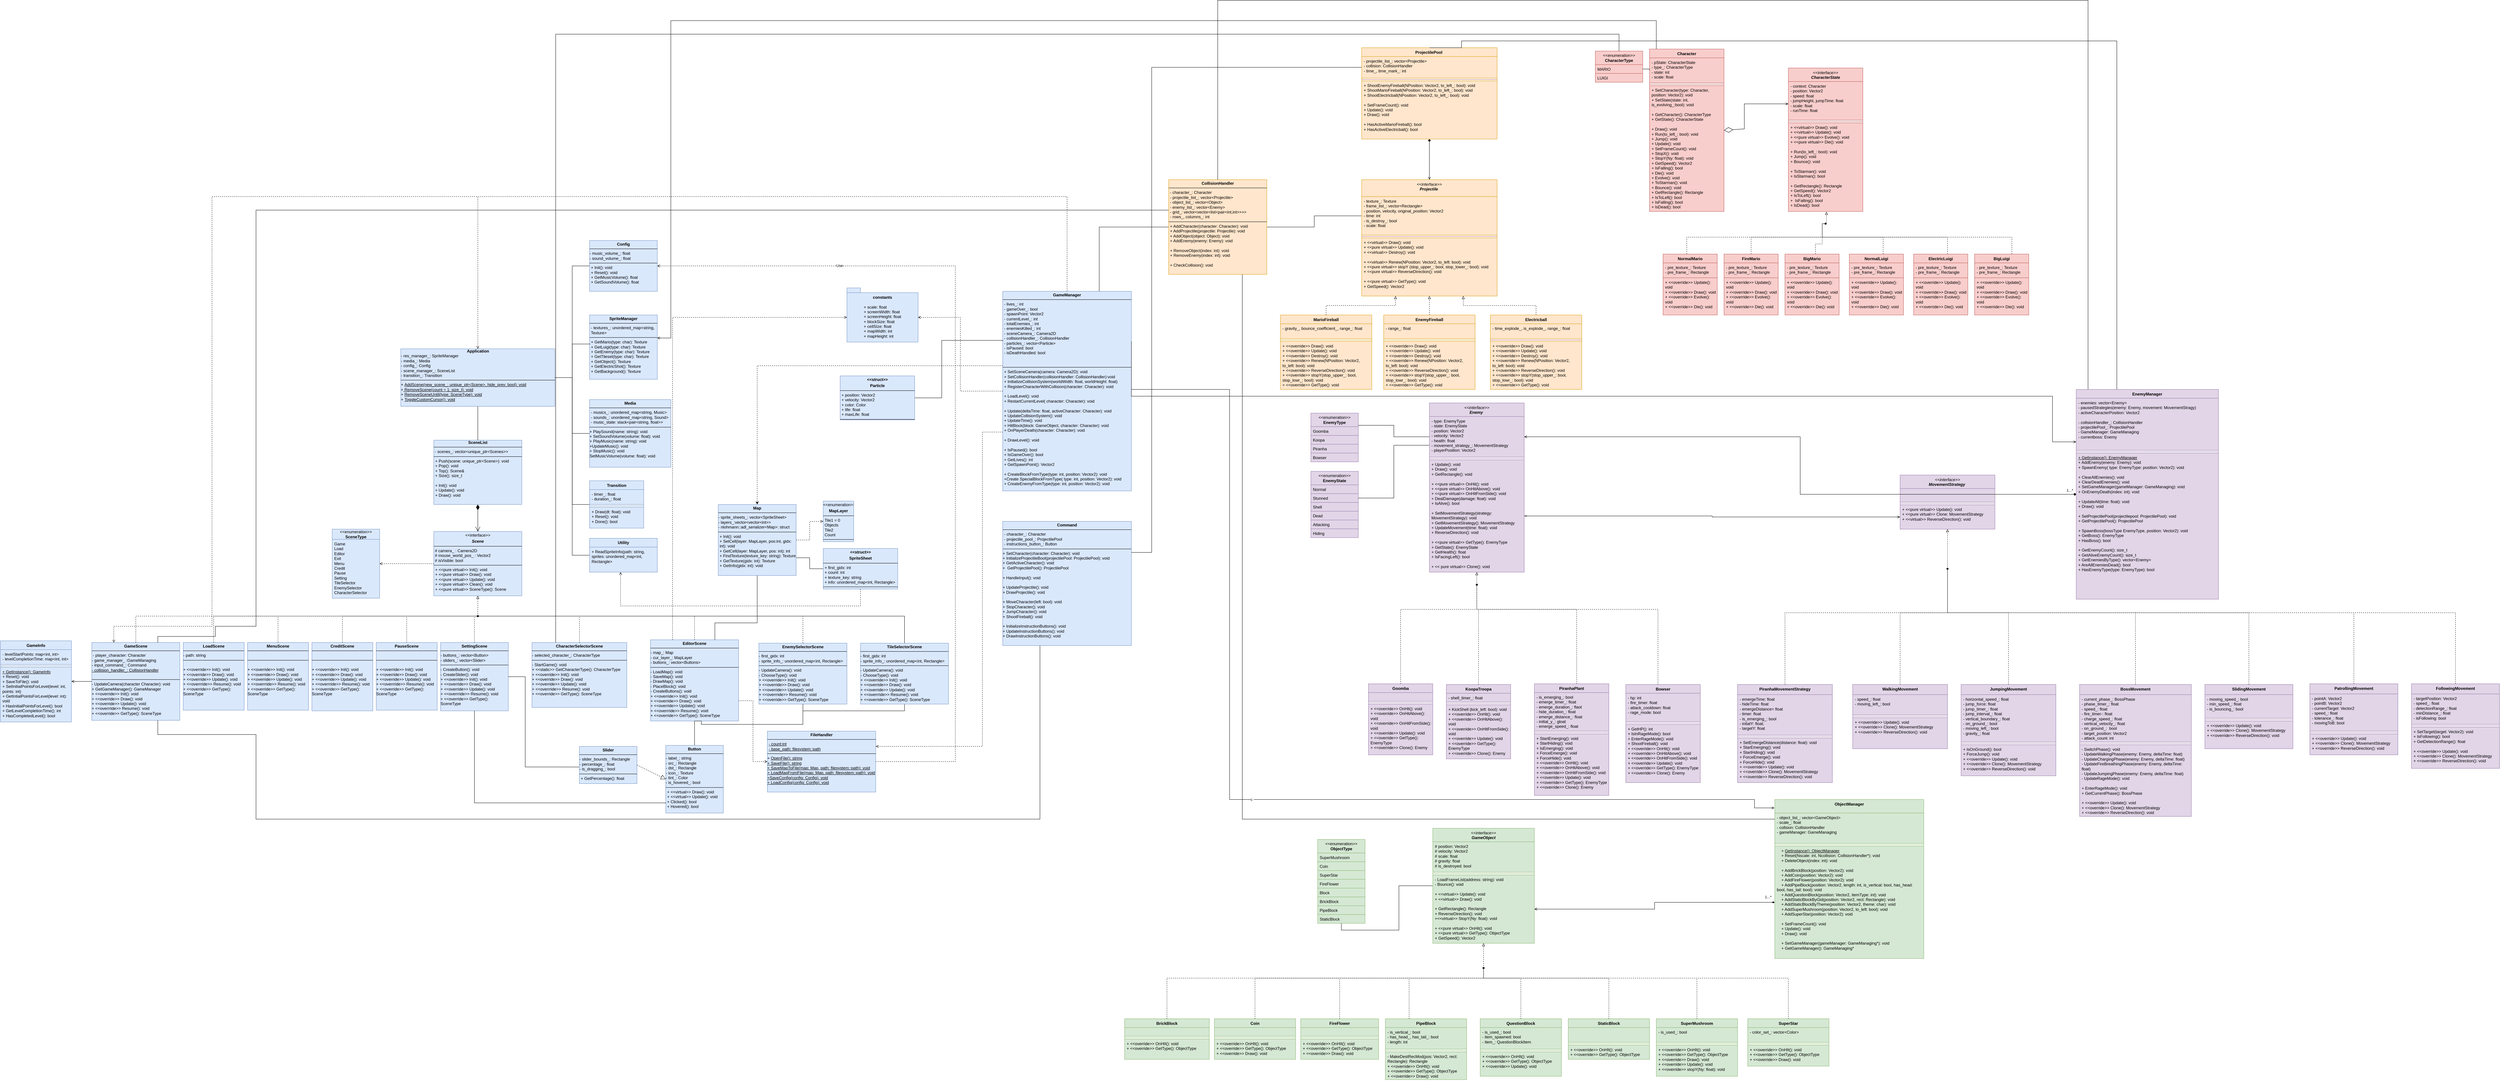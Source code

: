 <mxfile version="28.0.9">
  <diagram name="Page-1" id="8WruiDuPiLtp6eLqVUZg">
    <mxGraphModel dx="3307" dy="3006" grid="1" gridSize="10" guides="1" tooltips="1" connect="1" arrows="1" fold="1" page="1" pageScale="1" pageWidth="1654" pageHeight="2336" math="0" shadow="0">
      <root>
        <mxCell id="0" />
        <mxCell id="1" parent="0" />
        <mxCell id="idwGcyg0NZIY-Tr2IAWl-152" style="edgeStyle=orthogonalEdgeStyle;rounded=0;orthogonalLoop=1;jettySize=auto;html=1;entryX=0.538;entryY=0.736;entryDx=0;entryDy=0;entryPerimeter=0;endArrow=none;endFill=0;dashed=1;" parent="1" source="idwGcyg0NZIY-Tr2IAWl-144" target="idwGcyg0NZIY-Tr2IAWl-148" edge="1">
          <mxGeometry relative="1" as="geometry">
            <Array as="points">
              <mxPoint x="4595" y="270" />
              <mxPoint x="4060" y="270" />
            </Array>
          </mxGeometry>
        </mxCell>
        <mxCell id="Q99kiR7ui4vJTKgvzofk-28" style="edgeStyle=orthogonalEdgeStyle;rounded=0;orthogonalLoop=1;jettySize=auto;html=1;entryX=0.6;entryY=0.92;entryDx=0;entryDy=0;entryPerimeter=0;endArrow=none;endFill=0;dashed=1;" parent="1" source="idwGcyg0NZIY-Tr2IAWl-140" target="idwGcyg0NZIY-Tr2IAWl-148" edge="1">
          <mxGeometry relative="1" as="geometry">
            <Array as="points">
              <mxPoint x="4355" y="270" />
              <mxPoint x="4060" y="270" />
            </Array>
          </mxGeometry>
        </mxCell>
        <mxCell id="8gXxlpxFFR-SjeP47l6D-35" value="1...*" style="endArrow=open;html=1;endSize=12;startArrow=diamondThin;startSize=14;startFill=1;edgeStyle=orthogonalEdgeStyle;align=left;verticalAlign=bottom;rounded=0;exitX=0.5;exitY=1;exitDx=0;exitDy=0;" parent="1" source="8gXxlpxFFR-SjeP47l6D-34" target="8gXxlpxFFR-SjeP47l6D-1" edge="1">
          <mxGeometry x="-1" y="3" relative="1" as="geometry">
            <mxPoint x="910" y="20" as="sourcePoint" />
            <mxPoint x="1070" y="20" as="targetPoint" />
          </mxGeometry>
        </mxCell>
        <mxCell id="idwGcyg0NZIY-Tr2IAWl-22" style="edgeStyle=orthogonalEdgeStyle;rounded=0;orthogonalLoop=1;jettySize=auto;html=1;entryX=1;entryY=0.5;entryDx=0;entryDy=0;dashed=1;endArrow=open;endFill=0;" parent="1" source="8gXxlpxFFR-SjeP47l6D-1" target="idwGcyg0NZIY-Tr2IAWl-17" edge="1">
          <mxGeometry relative="1" as="geometry" />
        </mxCell>
        <mxCell id="8gXxlpxFFR-SjeP47l6D-1" value="&lt;p style=&quot;margin:0px;margin-top:4px;text-align:center;&quot;&gt;&amp;lt;&amp;lt;interface&amp;gt;&amp;gt;&lt;/p&gt;&lt;p style=&quot;margin:0px;margin-top:4px;text-align:center;&quot;&gt;&lt;b&gt;&lt;i&gt;Scene&lt;/i&gt;&lt;/b&gt;&lt;/p&gt;&lt;hr size=&quot;1&quot; style=&quot;border-style:solid;&quot;&gt;&lt;div&gt;&amp;nbsp;# camera_ : Camera2D&lt;/div&gt;&lt;div&gt;&amp;nbsp;# mouse_world_pos_ : Vector2&lt;/div&gt;&lt;div&gt;&amp;nbsp;# isVisible: bool&lt;/div&gt;&lt;hr size=&quot;1&quot; style=&quot;border-style:solid;&quot;&gt;&lt;p style=&quot;margin:0px;margin-left:4px;&quot;&gt;+ &amp;lt;&amp;lt;pure virtual&amp;gt;&amp;gt; Init(): void&lt;/p&gt;&lt;p style=&quot;margin:0px;margin-left:4px;&quot;&gt;+ &amp;lt;&amp;lt;pure virtual&amp;gt;&amp;gt; Draw(): void&lt;/p&gt;&lt;p style=&quot;margin:0px;margin-left:4px;&quot;&gt;+ &amp;lt;&amp;lt;pure virtual&amp;gt;&amp;gt; Update(): void&lt;/p&gt;&lt;p style=&quot;margin:0px;margin-left:4px;&quot;&gt;+ &amp;lt;&amp;lt;pure virtual&amp;gt;&amp;gt; Clean(): void&lt;/p&gt;&lt;p style=&quot;margin:0px;margin-left:4px;&quot;&gt;+ &amp;lt;&amp;lt;pure virtual&amp;gt;&amp;gt; SceneType(): Scene&lt;/p&gt;" style="verticalAlign=top;align=left;overflow=fill;html=1;whiteSpace=wrap;fillColor=#dae8fc;strokeColor=#6c8ebf;" parent="1" vertex="1">
          <mxGeometry x="980" y="40" width="260" height="190" as="geometry" />
        </mxCell>
        <mxCell id="8gXxlpxFFR-SjeP47l6D-2" value="&lt;p style=&quot;margin:0px;margin-top:4px;text-align:center;&quot;&gt;&lt;b&gt;GameScene&lt;/b&gt;&lt;/p&gt;&lt;hr size=&quot;1&quot; style=&quot;border-style:solid;&quot;&gt;&lt;div&gt;&amp;nbsp;- player_character: Character&lt;/div&gt;&lt;div&gt;- game_manager_ :GameManaging&lt;/div&gt;&lt;div&gt;- input_command_: Command&lt;/div&gt;&lt;div&gt;&lt;u&gt;- collision_handler_: CollisionHandler&lt;/u&gt;&lt;/div&gt;&lt;br&gt;&lt;hr size=&quot;1&quot; style=&quot;border-style:solid;&quot;&gt;&lt;div&gt;- UpdateCamera(character Character): void&lt;/div&gt;&lt;div&gt;+ GetGameManager(): GameManager&lt;/div&gt;&lt;div&gt;+ &amp;lt;&amp;lt;override&amp;gt;&amp;gt; Init(): void&lt;/div&gt;&lt;div&gt;+ &amp;lt;&amp;lt;override&amp;gt;&amp;gt; Draw(): void&lt;/div&gt;&lt;div&gt;+ &amp;lt;&amp;lt;override&amp;gt;&amp;gt; Update(): void&lt;/div&gt;&lt;div&gt;+ &amp;lt;&amp;lt;overrride&amp;gt;&amp;gt; Resume(): void&lt;/div&gt;&lt;div&gt;+ &amp;lt;&amp;lt;override&amp;gt;&amp;gt; GetType(): SceneType&lt;/div&gt;&lt;div&gt;&lt;br&gt;&lt;/div&gt;&lt;div&gt;&lt;br&gt;&lt;/div&gt;" style="verticalAlign=top;align=left;overflow=fill;html=1;whiteSpace=wrap;fillColor=#dae8fc;strokeColor=#6c8ebf;" parent="1" vertex="1">
          <mxGeometry x="-30" y="368" width="260" height="230" as="geometry" />
        </mxCell>
        <mxCell id="8gXxlpxFFR-SjeP47l6D-5" value="&lt;p style=&quot;margin:0px;margin-top:4px;text-align:center;&quot;&gt;&lt;b&gt;LoadScene&lt;/b&gt;&lt;/p&gt;&lt;hr size=&quot;1&quot; style=&quot;border-style:solid;&quot;&gt;&lt;div&gt;- path: string&lt;/div&gt;&lt;hr size=&quot;1&quot; style=&quot;border-style:solid;&quot;&gt;&lt;br&gt;&lt;div&gt;+ &amp;lt;&amp;lt;override&amp;gt;&amp;gt; Init(): void&lt;/div&gt;&lt;div&gt;+ &amp;lt;&amp;lt;override&amp;gt;&amp;gt; Draw(): void&lt;/div&gt;&lt;div&gt;+ &amp;lt;&amp;lt;override&amp;gt;&amp;gt; Update(): void&lt;/div&gt;&lt;div&gt;+ &amp;lt;&amp;lt;overrride&amp;gt;&amp;gt; Resume(): void&lt;/div&gt;&lt;div&gt;+ &amp;lt;&amp;lt;override&amp;gt;&amp;gt; GetType(): SceneType&lt;/div&gt;&lt;div&gt;&lt;br&gt;&lt;/div&gt;&lt;div&gt;&lt;br&gt;&lt;/div&gt;" style="verticalAlign=top;align=left;overflow=fill;html=1;whiteSpace=wrap;fillColor=#dae8fc;strokeColor=#6c8ebf;" parent="1" vertex="1">
          <mxGeometry x="240" y="368" width="180" height="200" as="geometry" />
        </mxCell>
        <mxCell id="8gXxlpxFFR-SjeP47l6D-33" style="edgeStyle=orthogonalEdgeStyle;rounded=0;orthogonalLoop=1;jettySize=auto;html=1;endArrow=none;endFill=0;" parent="1" source="8gXxlpxFFR-SjeP47l6D-8" target="8gXxlpxFFR-SjeP47l6D-32" edge="1">
          <mxGeometry relative="1" as="geometry" />
        </mxCell>
        <mxCell id="idwGcyg0NZIY-Tr2IAWl-5" style="edgeStyle=orthogonalEdgeStyle;rounded=0;orthogonalLoop=1;jettySize=auto;html=1;exitX=1;exitY=0.75;exitDx=0;exitDy=0;entryX=0;entryY=0.5;entryDx=0;entryDy=0;dashed=1;endArrow=open;endFill=0;" parent="1" source="8gXxlpxFFR-SjeP47l6D-8" target="idwGcyg0NZIY-Tr2IAWl-1" edge="1">
          <mxGeometry relative="1" as="geometry" />
        </mxCell>
        <mxCell id="8gXxlpxFFR-SjeP47l6D-8" value="&lt;p style=&quot;margin:0px;margin-top:4px;text-align:center;&quot;&gt;&lt;b&gt;EditorScene&lt;/b&gt;&lt;/p&gt;&lt;hr size=&quot;1&quot; style=&quot;border-style:solid;&quot;&gt;&lt;div&gt;- map_: Map&lt;/div&gt;&lt;div&gt;- cur_layer_: MapLayer&lt;/div&gt;&lt;div&gt;- buttons_: vector&amp;lt;Buttons&amp;gt;&lt;/div&gt;&lt;hr size=&quot;1&quot; style=&quot;border-style:solid;&quot;&gt;&lt;div&gt;- LoadMap(): void&lt;/div&gt;&lt;div&gt;- SaveMap(): void&lt;/div&gt;&lt;div&gt;- DrawMap(): void&lt;/div&gt;&lt;div&gt;- PlaceBlock(): void&lt;/div&gt;&lt;div&gt;- CreateButtons(): void&lt;/div&gt;&lt;div&gt;&lt;div&gt;+ &amp;lt;&amp;lt;override&amp;gt;&amp;gt; Init(): void&lt;/div&gt;&lt;div&gt;+ &amp;lt;&amp;lt;override&amp;gt;&amp;gt; Draw(): void&lt;/div&gt;&lt;div&gt;+ &amp;lt;&amp;lt;override&amp;gt;&amp;gt; Update(): void&lt;/div&gt;&lt;div&gt;+ &amp;lt;&amp;lt;overrride&amp;gt;&amp;gt; Resume(): void&lt;/div&gt;&lt;div&gt;+ &amp;lt;&amp;lt;override&amp;gt;&amp;gt; GetType(): SceneType&lt;/div&gt;&lt;br&gt;&lt;/div&gt;&lt;div&gt;&lt;br&gt;&lt;/div&gt;&lt;div&gt;&lt;br&gt;&lt;/div&gt;" style="verticalAlign=top;align=left;overflow=fill;html=1;whiteSpace=wrap;fillColor=#dae8fc;strokeColor=#6c8ebf;" parent="1" vertex="1">
          <mxGeometry x="1620" y="360" width="260" height="240" as="geometry" />
        </mxCell>
        <mxCell id="hY3oV-c14LFieW8W5GVs-63" style="edgeStyle=orthogonalEdgeStyle;rounded=0;orthogonalLoop=1;jettySize=auto;html=1;endArrow=none;endFill=0;dashed=1;" parent="1" source="8gXxlpxFFR-SjeP47l6D-10" target="hY3oV-c14LFieW8W5GVs-57" edge="1">
          <mxGeometry relative="1" as="geometry">
            <Array as="points">
              <mxPoint x="1100" y="290" />
            </Array>
          </mxGeometry>
        </mxCell>
        <mxCell id="8gXxlpxFFR-SjeP47l6D-10" value="&lt;p style=&quot;margin:0px;margin-top:4px;text-align:center;&quot;&gt;&lt;b&gt;SettingScene&lt;/b&gt;&lt;/p&gt;&lt;hr size=&quot;1&quot; style=&quot;border-style:solid;&quot;&gt;&lt;div&gt;- buttons_: vector&amp;lt;Button&amp;gt;&lt;/div&gt;&lt;div&gt;- sliders_: vector&amp;lt;Slider&amp;gt;&lt;/div&gt;&lt;hr size=&quot;1&quot; style=&quot;border-style:solid;&quot;&gt;&lt;div&gt;- CreateButton(): void&lt;/div&gt;&lt;div&gt;- CreateSlider(): void&lt;/div&gt;&lt;div&gt;&lt;div&gt;+ &amp;lt;&amp;lt;override&amp;gt;&amp;gt; Init(): void&lt;/div&gt;&lt;div&gt;+ &amp;lt;&amp;lt;override&amp;gt;&amp;gt; Draw(): void&lt;/div&gt;&lt;div&gt;+ &amp;lt;&amp;lt;override&amp;gt;&amp;gt; Update(): void&lt;/div&gt;&lt;div&gt;+ &amp;lt;&amp;lt;overrride&amp;gt;&amp;gt; Resume(): void&lt;/div&gt;&lt;div&gt;+ &amp;lt;&amp;lt;override&amp;gt;&amp;gt; GetType(): SceneType&lt;/div&gt;&lt;br&gt;&lt;/div&gt;&lt;div&gt;&lt;br&gt;&lt;/div&gt;&lt;div&gt;&lt;br&gt;&lt;/div&gt;" style="verticalAlign=top;align=left;overflow=fill;html=1;whiteSpace=wrap;fillColor=#dae8fc;strokeColor=#6c8ebf;" parent="1" vertex="1">
          <mxGeometry x="1000" y="368" width="200" height="202" as="geometry" />
        </mxCell>
        <mxCell id="8gXxlpxFFR-SjeP47l6D-11" value="&lt;p style=&quot;margin:0px;margin-top:4px;text-align:center;&quot;&gt;&lt;b&gt;MenuScene&lt;/b&gt;&lt;/p&gt;&lt;hr size=&quot;1&quot; style=&quot;border-style:solid;&quot;&gt;&lt;br&gt;&lt;hr size=&quot;1&quot; style=&quot;border-style:solid;&quot;&gt;&lt;br&gt;&lt;div&gt;+ &amp;lt;&amp;lt;override&amp;gt;&amp;gt; Init(): void&lt;/div&gt;&lt;div&gt;+ &amp;lt;&amp;lt;override&amp;gt;&amp;gt; Draw(): void&lt;/div&gt;&lt;div&gt;+ &amp;lt;&amp;lt;override&amp;gt;&amp;gt; Update(): void&lt;/div&gt;&lt;div&gt;+ &amp;lt;&amp;lt;overrride&amp;gt;&amp;gt; Resume(): void&lt;/div&gt;&lt;div&gt;+ &amp;lt;&amp;lt;override&amp;gt;&amp;gt; GetType(): SceneType&lt;/div&gt;&lt;div&gt;&lt;br&gt;&lt;/div&gt;&lt;div&gt;&lt;br&gt;&lt;/div&gt;" style="verticalAlign=top;align=left;overflow=fill;html=1;whiteSpace=wrap;fillColor=#dae8fc;strokeColor=#6c8ebf;" parent="1" vertex="1">
          <mxGeometry x="430" y="368" width="180" height="200" as="geometry" />
        </mxCell>
        <mxCell id="8gXxlpxFFR-SjeP47l6D-14" value="&lt;p style=&quot;margin:0px;margin-top:4px;text-align:center;&quot;&gt;&lt;b&gt;CreditScene&lt;/b&gt;&lt;/p&gt;&lt;hr size=&quot;1&quot; style=&quot;border-style:solid;&quot;&gt;&lt;div&gt;&lt;br&gt;&lt;/div&gt;&lt;hr size=&quot;1&quot; style=&quot;border-style:solid;&quot;&gt;&lt;br&gt;&lt;div&gt;+ &amp;lt;&amp;lt;override&amp;gt;&amp;gt; Init(): void&lt;/div&gt;&lt;div&gt;+ &amp;lt;&amp;lt;override&amp;gt;&amp;gt; Draw(): void&lt;/div&gt;&lt;div&gt;+ &amp;lt;&amp;lt;override&amp;gt;&amp;gt; Update(): void&lt;/div&gt;&lt;div&gt;+ &amp;lt;&amp;lt;overrride&amp;gt;&amp;gt; Resume(): void&lt;/div&gt;&lt;div&gt;+ &amp;lt;&amp;lt;override&amp;gt;&amp;gt; GetType(): SceneType&lt;/div&gt;&lt;div&gt;&lt;br&gt;&lt;/div&gt;&lt;div&gt;&lt;br&gt;&lt;/div&gt;" style="verticalAlign=top;align=left;overflow=fill;html=1;whiteSpace=wrap;fillColor=#dae8fc;strokeColor=#6c8ebf;" parent="1" vertex="1">
          <mxGeometry x="620" y="368" width="180" height="202" as="geometry" />
        </mxCell>
        <mxCell id="8gXxlpxFFR-SjeP47l6D-16" value="&lt;p style=&quot;margin:0px;margin-top:4px;text-align:center;&quot;&gt;&lt;b&gt;CharacterSelectorScene&lt;/b&gt;&lt;/p&gt;&lt;hr size=&quot;1&quot; style=&quot;border-style:solid;&quot;&gt;- selected_character_: CharacterType&lt;hr size=&quot;1&quot; style=&quot;border-style:solid;&quot;&gt;&lt;div&gt;- StartGame(): void&lt;/div&gt;&lt;div&gt;+ &amp;lt;&amp;lt;static&amp;gt;&amp;gt; GetCharacterType(): CharacterType&lt;/div&gt;&lt;div&gt;&lt;div&gt;+ &amp;lt;&amp;lt;override&amp;gt;&amp;gt; Init(): void&lt;/div&gt;&lt;div&gt;+ &amp;lt;&amp;lt;override&amp;gt;&amp;gt; Draw(): void&lt;/div&gt;&lt;div&gt;+ &amp;lt;&amp;lt;override&amp;gt;&amp;gt; Update(): void&lt;/div&gt;&lt;div&gt;+ &amp;lt;&amp;lt;overrride&amp;gt;&amp;gt; Resume(): void&lt;/div&gt;&lt;div&gt;+ &amp;lt;&amp;lt;override&amp;gt;&amp;gt; GetType(): SceneType&lt;/div&gt;&lt;br&gt;&lt;/div&gt;&lt;div&gt;&lt;br&gt;&lt;/div&gt;&lt;div&gt;&lt;br&gt;&lt;/div&gt;" style="verticalAlign=top;align=left;overflow=fill;html=1;whiteSpace=wrap;fillColor=#dae8fc;strokeColor=#6c8ebf;" parent="1" vertex="1">
          <mxGeometry x="1270" y="368" width="280" height="192" as="geometry" />
        </mxCell>
        <mxCell id="8gXxlpxFFR-SjeP47l6D-18" value="&lt;p style=&quot;margin:0px;margin-top:4px;text-align:center;&quot;&gt;&lt;b&gt;EnemySelectorScene&lt;/b&gt;&lt;/p&gt;&lt;hr size=&quot;1&quot; style=&quot;border-style:solid;&quot;&gt;&lt;div&gt;- first_gidx: int&lt;/div&gt;&lt;div&gt;- sprite_info_: unordered_map&amp;lt;int, Rectangle&amp;gt;&lt;/div&gt;&lt;hr size=&quot;1&quot; style=&quot;border-style:solid;&quot;&gt;&lt;div&gt;- UpdateCamera(): void&lt;/div&gt;&lt;div&gt;- ChooseType(): void&lt;/div&gt;&lt;div&gt;&lt;div&gt;+ &amp;lt;&amp;lt;override&amp;gt;&amp;gt; Init(): void&lt;/div&gt;&lt;div&gt;+ &amp;lt;&amp;lt;override&amp;gt;&amp;gt; Draw(): void&lt;/div&gt;&lt;div&gt;+ &amp;lt;&amp;lt;override&amp;gt;&amp;gt; Update(): void&lt;/div&gt;&lt;div&gt;+ &amp;lt;&amp;lt;overrride&amp;gt;&amp;gt; Resume(): void&lt;/div&gt;&lt;div&gt;+ &amp;lt;&amp;lt;override&amp;gt;&amp;gt; GetType(): SceneType&lt;/div&gt;&lt;br&gt;&lt;/div&gt;&lt;div&gt;&lt;br&gt;&lt;/div&gt;&lt;div&gt;&lt;br&gt;&lt;/div&gt;" style="verticalAlign=top;align=left;overflow=fill;html=1;whiteSpace=wrap;fillColor=#dae8fc;strokeColor=#6c8ebf;" parent="1" vertex="1">
          <mxGeometry x="1940" y="370" width="260" height="180" as="geometry" />
        </mxCell>
        <mxCell id="8gXxlpxFFR-SjeP47l6D-31" style="edgeStyle=orthogonalEdgeStyle;rounded=0;orthogonalLoop=1;jettySize=auto;html=1;endArrow=none;endFill=0;" parent="1" source="8gXxlpxFFR-SjeP47l6D-21" edge="1">
          <mxGeometry relative="1" as="geometry">
            <mxPoint x="2070" y="550" as="targetPoint" />
            <Array as="points">
              <mxPoint x="2370" y="570" />
              <mxPoint x="2070" y="570" />
            </Array>
          </mxGeometry>
        </mxCell>
        <mxCell id="8gXxlpxFFR-SjeP47l6D-21" value="&lt;p style=&quot;margin:0px;margin-top:4px;text-align:center;&quot;&gt;&lt;b&gt;TileSelectorScene&lt;/b&gt;&lt;/p&gt;&lt;hr size=&quot;1&quot; style=&quot;border-style:solid;&quot;&gt;&lt;div&gt;- first_gidx: int&lt;/div&gt;&lt;div&gt;- sprite_info_: unordered_map&amp;lt;int, Rectangle&amp;gt;&lt;/div&gt;&lt;hr size=&quot;1&quot; style=&quot;border-style:solid;&quot;&gt;&lt;div&gt;- UpdateCamera(): void&lt;/div&gt;&lt;div&gt;- ChooseType(): void&lt;/div&gt;&lt;div&gt;&lt;div&gt;+ &amp;lt;&amp;lt;override&amp;gt;&amp;gt; Init(): void&lt;/div&gt;&lt;div&gt;+ &amp;lt;&amp;lt;override&amp;gt;&amp;gt; Draw(): void&lt;/div&gt;&lt;div&gt;+ &amp;lt;&amp;lt;override&amp;gt;&amp;gt; Update(): void&lt;/div&gt;&lt;div&gt;+ &amp;lt;&amp;lt;overrride&amp;gt;&amp;gt; Resume(): void&lt;/div&gt;&lt;div&gt;+ &amp;lt;&amp;lt;override&amp;gt;&amp;gt; GetType(): SceneType&lt;/div&gt;&lt;br&gt;&lt;/div&gt;&lt;div&gt;&lt;br&gt;&lt;/div&gt;&lt;div&gt;&lt;br&gt;&lt;/div&gt;" style="verticalAlign=top;align=left;overflow=fill;html=1;whiteSpace=wrap;fillColor=#dae8fc;strokeColor=#6c8ebf;" parent="1" vertex="1">
          <mxGeometry x="2240" y="370" width="260" height="180" as="geometry" />
        </mxCell>
        <mxCell id="hY3oV-c14LFieW8W5GVs-62" style="edgeStyle=orthogonalEdgeStyle;rounded=0;orthogonalLoop=1;jettySize=auto;html=1;endArrow=none;endFill=0;dashed=1;" parent="1" source="8gXxlpxFFR-SjeP47l6D-23" target="hY3oV-c14LFieW8W5GVs-57" edge="1">
          <mxGeometry relative="1" as="geometry">
            <Array as="points">
              <mxPoint x="900" y="290" />
            </Array>
          </mxGeometry>
        </mxCell>
        <mxCell id="8gXxlpxFFR-SjeP47l6D-23" value="&lt;p style=&quot;margin:0px;margin-top:4px;text-align:center;&quot;&gt;&lt;b&gt;PauseScene&lt;/b&gt;&lt;/p&gt;&lt;hr size=&quot;1&quot; style=&quot;border-style:solid;&quot;&gt;&lt;div&gt;&lt;br&gt;&lt;/div&gt;&lt;hr size=&quot;1&quot; style=&quot;border-style:solid;&quot;&gt;&lt;br&gt;&lt;div&gt;+ &amp;lt;&amp;lt;override&amp;gt;&amp;gt; Init(): void&lt;/div&gt;&lt;div&gt;+ &amp;lt;&amp;lt;override&amp;gt;&amp;gt; Draw(): void&lt;/div&gt;&lt;div&gt;+ &amp;lt;&amp;lt;override&amp;gt;&amp;gt; Update(): void&lt;/div&gt;&lt;div&gt;+ &amp;lt;&amp;lt;overrride&amp;gt;&amp;gt; Resume(): void&lt;/div&gt;&lt;div&gt;+ &amp;lt;&amp;lt;override&amp;gt;&amp;gt; GetType(): SceneType&lt;/div&gt;&lt;div&gt;&lt;br&gt;&lt;/div&gt;&lt;div&gt;&lt;br&gt;&lt;/div&gt;" style="verticalAlign=top;align=left;overflow=fill;html=1;whiteSpace=wrap;fillColor=#dae8fc;strokeColor=#6c8ebf;" parent="1" vertex="1">
          <mxGeometry x="810" y="368" width="180" height="200" as="geometry" />
        </mxCell>
        <mxCell id="8gXxlpxFFR-SjeP47l6D-28" value="" style="endArrow=none;html=1;edgeStyle=orthogonalEdgeStyle;rounded=0;exitX=0.5;exitY=1;exitDx=0;exitDy=0;entryX=0.5;entryY=1;entryDx=0;entryDy=0;" parent="1" source="8gXxlpxFFR-SjeP47l6D-8" target="8gXxlpxFFR-SjeP47l6D-18" edge="1">
          <mxGeometry relative="1" as="geometry">
            <mxPoint x="1830" y="560" as="sourcePoint" />
            <mxPoint x="1990" y="560" as="targetPoint" />
            <Array as="points">
              <mxPoint x="1770" y="600" />
              <mxPoint x="1770" y="610" />
              <mxPoint x="2070" y="610" />
            </Array>
          </mxGeometry>
        </mxCell>
        <mxCell id="8gXxlpxFFR-SjeP47l6D-32" value="&lt;p style=&quot;margin:0px;margin-top:4px;text-align:center;&quot;&gt;&lt;b&gt;Button&lt;/b&gt;&lt;/p&gt;&lt;hr size=&quot;1&quot; style=&quot;border-style:solid;&quot;&gt;&lt;div&gt;- label_: string&lt;/div&gt;&lt;div&gt;- src_: Rectangle&lt;/div&gt;&lt;div&gt;- dst_: Rectangle&lt;/div&gt;&lt;div&gt;- icon_: Texture&lt;/div&gt;&lt;div&gt;- tint_: Color&lt;/div&gt;&lt;div&gt;- is_hovered_: bool&lt;/div&gt;&lt;hr size=&quot;1&quot; style=&quot;border-style:solid;&quot;&gt;&lt;p style=&quot;margin:0px;margin-left:4px;&quot;&gt;+ &amp;lt;&amp;lt;virtual&amp;gt;&amp;gt; Draw(): void&lt;/p&gt;&lt;p style=&quot;margin:0px;margin-left:4px;&quot;&gt;+ &amp;lt;&amp;lt;virtual&amp;gt;&amp;gt; Update(): void&lt;/p&gt;&lt;p style=&quot;margin:0px;margin-left:4px;&quot;&gt;+ Clicked(): bool&lt;/p&gt;&lt;p style=&quot;margin:0px;margin-left:4px;&quot;&gt;+ Hovered(): bool&lt;/p&gt;" style="verticalAlign=top;align=left;overflow=fill;html=1;whiteSpace=wrap;fillColor=#dae8fc;strokeColor=#6c8ebf;" parent="1" vertex="1">
          <mxGeometry x="1665" y="672" width="170" height="200" as="geometry" />
        </mxCell>
        <mxCell id="8gXxlpxFFR-SjeP47l6D-34" value="&lt;div align=&quot;center&quot;&gt;&lt;b&gt;SceneList&lt;/b&gt;&lt;/div&gt;&lt;hr size=&quot;1&quot; style=&quot;border-style:solid;&quot;&gt;&amp;nbsp;- scenes_: vector&amp;lt;unique_ptr&amp;lt;Scenes&amp;gt;&amp;gt;&lt;hr size=&quot;1&quot; style=&quot;border-style:solid;&quot;&gt;&lt;p style=&quot;margin:0px;margin-left:4px;&quot;&gt;+ Push(scene: unique_ptr&amp;lt;Scene&amp;gt;): void&lt;/p&gt;&lt;p style=&quot;margin:0px;margin-left:4px;&quot;&gt;+ Pop(): void&lt;/p&gt;&lt;p style=&quot;margin:0px;margin-left:4px;&quot;&gt;+ Top(): Scene&amp;amp;&lt;/p&gt;&lt;p style=&quot;margin:0px;margin-left:4px;&quot;&gt;+ Size(): size_t&lt;/p&gt;&lt;p style=&quot;margin:0px;margin-left:4px;&quot;&gt;&lt;br&gt;&lt;/p&gt;&lt;p style=&quot;margin:0px;margin-left:4px;&quot;&gt;+ Init(): void&lt;/p&gt;&lt;p style=&quot;margin:0px;margin-left:4px;&quot;&gt;+ Update(): void&lt;/p&gt;&lt;p style=&quot;margin:0px;margin-left:4px;&quot;&gt;+ Draw(): void&lt;/p&gt;" style="verticalAlign=top;align=left;overflow=fill;html=1;whiteSpace=wrap;fillColor=#dae8fc;strokeColor=#6c8ebf;" parent="1" vertex="1">
          <mxGeometry x="980" y="-230" width="260" height="190" as="geometry" />
        </mxCell>
        <mxCell id="8gXxlpxFFR-SjeP47l6D-37" value="&lt;p style=&quot;margin:0px;margin-top:4px;text-align:center;&quot;&gt;&lt;b&gt;Slider&lt;/b&gt;&lt;/p&gt;&lt;hr size=&quot;1&quot; style=&quot;border-style:solid;&quot;&gt;&lt;div&gt;- slider_bounds_: Rectangle&lt;/div&gt;&lt;div&gt;- percentage_: float&lt;/div&gt;&lt;div&gt;- is_dragging_: bool&lt;/div&gt;&lt;hr size=&quot;1&quot; style=&quot;border-style:solid;&quot;&gt;&lt;p style=&quot;margin:0px;margin-left:4px;&quot;&gt;+ GetPercentage(): float&lt;/p&gt;" style="verticalAlign=top;align=left;overflow=fill;html=1;whiteSpace=wrap;fillColor=#dae8fc;strokeColor=#6c8ebf;" parent="1" vertex="1">
          <mxGeometry x="1410" y="675" width="170" height="110" as="geometry" />
        </mxCell>
        <mxCell id="8gXxlpxFFR-SjeP47l6D-38" value="" style="endArrow=block;dashed=1;endFill=0;endSize=12;html=1;rounded=0;exitX=1;exitY=0.5;exitDx=0;exitDy=0;entryX=0;entryY=0.5;entryDx=0;entryDy=0;" parent="1" source="8gXxlpxFFR-SjeP47l6D-37" target="8gXxlpxFFR-SjeP47l6D-32" edge="1">
          <mxGeometry width="160" relative="1" as="geometry">
            <mxPoint x="1620" y="710" as="sourcePoint" />
            <mxPoint x="1780" y="710" as="targetPoint" />
          </mxGeometry>
        </mxCell>
        <mxCell id="8gXxlpxFFR-SjeP47l6D-39" style="edgeStyle=orthogonalEdgeStyle;rounded=0;orthogonalLoop=1;jettySize=auto;html=1;entryX=-0.005;entryY=0.554;entryDx=0;entryDy=0;entryPerimeter=0;endArrow=none;endFill=0;" parent="1" source="8gXxlpxFFR-SjeP47l6D-10" target="8gXxlpxFFR-SjeP47l6D-37" edge="1">
          <mxGeometry relative="1" as="geometry">
            <Array as="points">
              <mxPoint x="1250" y="736" />
            </Array>
          </mxGeometry>
        </mxCell>
        <mxCell id="8gXxlpxFFR-SjeP47l6D-41" value="" style="endArrow=none;endFill=0;html=1;edgeStyle=orthogonalEdgeStyle;align=left;verticalAlign=top;rounded=0;entryX=0.005;entryY=0.85;entryDx=0;entryDy=0;entryPerimeter=0;exitX=0.5;exitY=1;exitDx=0;exitDy=0;" parent="1" source="8gXxlpxFFR-SjeP47l6D-10" target="8gXxlpxFFR-SjeP47l6D-32" edge="1">
          <mxGeometry x="-1" relative="1" as="geometry">
            <mxPoint x="1330" y="620" as="sourcePoint" />
            <mxPoint x="1490" y="620" as="targetPoint" />
          </mxGeometry>
        </mxCell>
        <mxCell id="8gXxlpxFFR-SjeP47l6D-46" style="edgeStyle=orthogonalEdgeStyle;rounded=0;orthogonalLoop=1;jettySize=auto;html=1;entryX=0.5;entryY=0;entryDx=0;entryDy=0;endArrow=none;endFill=0;" parent="1" source="8gXxlpxFFR-SjeP47l6D-44" target="8gXxlpxFFR-SjeP47l6D-34" edge="1">
          <mxGeometry relative="1" as="geometry" />
        </mxCell>
        <mxCell id="8gXxlpxFFR-SjeP47l6D-44" value="&lt;div align=&quot;center&quot;&gt;&lt;b&gt;Application&lt;/b&gt;&lt;/div&gt;&lt;div&gt;- res_manager_: SpriteManager&lt;/div&gt;&lt;div&gt;- media_: Media&lt;/div&gt;&lt;div&gt;- config_: Config&lt;/div&gt;&lt;div&gt;- scene_manager_: SceneList&lt;/div&gt;&lt;div&gt;- transition_: Transition&lt;/div&gt;&lt;hr size=&quot;1&quot; style=&quot;border-style:solid;&quot;&gt;&lt;div&gt;+&amp;nbsp;&lt;u&gt;AddScene(new_scene_: unique_ptr&amp;lt;Scene&amp;gt;, hide_prev: bool): void&lt;/u&gt;&lt;/div&gt;&lt;div&gt;+&lt;u&gt;&amp;nbsp;RemoveScene(count = 1: size_t): void&lt;/u&gt;&lt;/div&gt;&lt;div&gt;+&amp;nbsp;&lt;u&gt;RemoveSceneUntil(type: SceneType): void&lt;/u&gt;&lt;/div&gt;&lt;div&gt;+&amp;nbsp;&lt;u&gt;ToggleCustomCursor(): void&lt;/u&gt;&lt;/div&gt;" style="verticalAlign=top;align=left;overflow=fill;html=1;whiteSpace=wrap;fillColor=#dae8fc;strokeColor=#6c8ebf;" parent="1" vertex="1">
          <mxGeometry x="882.5" y="-500" width="455" height="170" as="geometry" />
        </mxCell>
        <mxCell id="AHXedSF2T4ECdz9KEYdW-1" value="&lt;p style=&quot;margin:0px;margin-top:4px;text-align:center;&quot;&gt;&lt;b&gt;SpriteManager&lt;/b&gt;&lt;/p&gt;&lt;hr size=&quot;1&quot; style=&quot;border-style:solid;&quot;&gt;&lt;p style=&quot;margin:0px;margin-left:4px;&quot;&gt;- textures_: unordered_map&amp;lt;string, Texture&amp;gt;&lt;/p&gt;&lt;hr size=&quot;1&quot; style=&quot;border-style:solid;&quot;&gt;&lt;p style=&quot;margin:0px;margin-left:4px;&quot;&gt;+ GetMario(type: char): Texture&lt;/p&gt;&lt;p style=&quot;margin:0px;margin-left:4px;&quot;&gt;+ GetLuigi(type: char): Texture&lt;/p&gt;&lt;p style=&quot;margin:0px;margin-left:4px;&quot;&gt;+ GetEnemy(type: char): Texture&lt;/p&gt;&lt;p style=&quot;margin:0px;margin-left:4px;&quot;&gt;+ GetTileset(type: char): Texture&lt;/p&gt;&lt;p style=&quot;margin:0px;margin-left:4px;&quot;&gt;+ GetObject(): Texture&lt;/p&gt;&lt;p style=&quot;margin:0px;margin-left:4px;&quot;&gt;+ GetElectricShot(): Texture&lt;/p&gt;&lt;p style=&quot;margin:0px;margin-left:4px;&quot;&gt;+ GetBackground(): Texture&lt;/p&gt;" style="verticalAlign=top;align=left;overflow=fill;html=1;whiteSpace=wrap;fillColor=#dae8fc;strokeColor=#6c8ebf;" parent="1" vertex="1">
          <mxGeometry x="1440" y="-600" width="200" height="190" as="geometry" />
        </mxCell>
        <mxCell id="AHXedSF2T4ECdz9KEYdW-2" style="edgeStyle=orthogonalEdgeStyle;rounded=0;orthogonalLoop=1;jettySize=auto;html=1;entryX=0.01;entryY=0.451;entryDx=0;entryDy=0;entryPerimeter=0;endArrow=none;endFill=0;" parent="1" source="8gXxlpxFFR-SjeP47l6D-44" target="AHXedSF2T4ECdz9KEYdW-1" edge="1">
          <mxGeometry relative="1" as="geometry" />
        </mxCell>
        <mxCell id="AHXedSF2T4ECdz9KEYdW-4" style="edgeStyle=orthogonalEdgeStyle;rounded=0;orthogonalLoop=1;jettySize=auto;html=1;entryX=1;entryY=0.5;entryDx=0;entryDy=0;endArrow=none;endFill=0;" parent="1" source="AHXedSF2T4ECdz9KEYdW-3" target="8gXxlpxFFR-SjeP47l6D-44" edge="1">
          <mxGeometry relative="1" as="geometry" />
        </mxCell>
        <mxCell id="AHXedSF2T4ECdz9KEYdW-3" value="&lt;p style=&quot;margin:0px;margin-top:4px;text-align:center;&quot;&gt;&lt;b&gt;Media&lt;/b&gt;&lt;/p&gt;&lt;hr size=&quot;1&quot; style=&quot;border-style:solid;&quot;&gt;&lt;p style=&quot;margin:0px;margin-left:4px;&quot;&gt;- musics_: unordered_map&amp;lt;string, Music&amp;gt;&lt;/p&gt;&lt;p style=&quot;margin:0px;margin-left:4px;&quot;&gt;- sounds_: unordered_map&amp;lt;string, Sound&amp;gt;&lt;/p&gt;&lt;p style=&quot;margin:0px;margin-left:4px;&quot;&gt;- music_state: stack&amp;lt;pair&amp;lt;string, float&amp;gt;&amp;gt;&lt;/p&gt;&lt;hr size=&quot;1&quot; style=&quot;border-style:solid;&quot;&gt;&lt;div&gt;+ PlaySound(name: string): void&lt;/div&gt;&lt;div&gt;+ SetSoundVolume(volume: float): void&lt;/div&gt;&lt;div&gt;+ PlayMusic(name: string): void&lt;/div&gt;&lt;div&gt;+UpdateMusic(): void&lt;/div&gt;&lt;div&gt;+ StopMusic(): void&lt;/div&gt;&lt;div&gt;SetMusicVolume(volume: float): void&lt;/div&gt;" style="verticalAlign=top;align=left;overflow=fill;html=1;whiteSpace=wrap;fillColor=#dae8fc;strokeColor=#6c8ebf;" parent="1" vertex="1">
          <mxGeometry x="1440" y="-350" width="240" height="200" as="geometry" />
        </mxCell>
        <mxCell id="AHXedSF2T4ECdz9KEYdW-6" style="edgeStyle=orthogonalEdgeStyle;rounded=0;orthogonalLoop=1;jettySize=auto;html=1;entryX=1;entryY=0.5;entryDx=0;entryDy=0;endArrow=none;endFill=0;" parent="1" source="AHXedSF2T4ECdz9KEYdW-5" target="8gXxlpxFFR-SjeP47l6D-44" edge="1">
          <mxGeometry relative="1" as="geometry" />
        </mxCell>
        <mxCell id="AHXedSF2T4ECdz9KEYdW-5" value="&lt;p style=&quot;margin:0px;margin-top:4px;text-align:center;&quot;&gt;&lt;b&gt;Config&lt;/b&gt;&lt;/p&gt;&lt;hr size=&quot;1&quot; style=&quot;border-style:solid;&quot;&gt;&lt;div&gt;- music_volume_: float&lt;/div&gt;&lt;div&gt;- sound_volume_: float&lt;/div&gt;&lt;hr size=&quot;1&quot; style=&quot;border-style:solid;&quot;&gt;&lt;p style=&quot;margin:0px;margin-left:4px;&quot;&gt;+ Init(): void&lt;/p&gt;&lt;p style=&quot;margin:0px;margin-left:4px;&quot;&gt;+ Reset(): void&lt;/p&gt;&lt;p style=&quot;margin:0px;margin-left:4px;&quot;&gt;+ GetMusicVolume(): float&lt;/p&gt;&lt;p style=&quot;margin:0px;margin-left:4px;&quot;&gt;+ GetSoundVolume(): float&lt;/p&gt;" style="verticalAlign=top;align=left;overflow=fill;html=1;whiteSpace=wrap;fillColor=#dae8fc;strokeColor=#6c8ebf;" parent="1" vertex="1">
          <mxGeometry x="1440" y="-820" width="200" height="150" as="geometry" />
        </mxCell>
        <mxCell id="AHXedSF2T4ECdz9KEYdW-11" style="edgeStyle=orthogonalEdgeStyle;rounded=0;orthogonalLoop=1;jettySize=auto;html=1;entryX=1;entryY=0.5;entryDx=0;entryDy=0;endArrow=none;endFill=0;" parent="1" source="AHXedSF2T4ECdz9KEYdW-7" target="8gXxlpxFFR-SjeP47l6D-44" edge="1">
          <mxGeometry relative="1" as="geometry" />
        </mxCell>
        <mxCell id="AHXedSF2T4ECdz9KEYdW-7" value="Transition" style="swimlane;fontStyle=1;align=center;verticalAlign=top;childLayout=stackLayout;horizontal=1;startSize=26;horizontalStack=0;resizeParent=1;resizeParentMax=0;resizeLast=0;collapsible=1;marginBottom=0;whiteSpace=wrap;html=1;fillColor=#dae8fc;strokeColor=#6c8ebf;" parent="1" vertex="1">
          <mxGeometry x="1440" y="-110" width="160" height="140" as="geometry" />
        </mxCell>
        <mxCell id="AHXedSF2T4ECdz9KEYdW-8" value="&lt;div&gt;- timer_: float&lt;/div&gt;&lt;div&gt;- duration_: float&lt;/div&gt;" style="text;strokeColor=#6c8ebf;fillColor=#dae8fc;align=left;verticalAlign=top;spacingLeft=4;spacingRight=4;overflow=hidden;rotatable=0;points=[[0,0.5],[1,0.5]];portConstraint=eastwest;whiteSpace=wrap;html=1;" parent="AHXedSF2T4ECdz9KEYdW-7" vertex="1">
          <mxGeometry y="26" width="160" height="44" as="geometry" />
        </mxCell>
        <mxCell id="AHXedSF2T4ECdz9KEYdW-9" value="" style="line;strokeWidth=1;fillColor=#dae8fc;align=left;verticalAlign=middle;spacingTop=-1;spacingLeft=3;spacingRight=3;rotatable=0;labelPosition=right;points=[];portConstraint=eastwest;strokeColor=#6c8ebf;" parent="AHXedSF2T4ECdz9KEYdW-7" vertex="1">
          <mxGeometry y="70" width="160" height="8" as="geometry" />
        </mxCell>
        <mxCell id="AHXedSF2T4ECdz9KEYdW-10" value="&lt;div&gt;+ Draw(dt: float): void&lt;/div&gt;&lt;div&gt;+ Reset(): void&lt;/div&gt;&lt;div&gt;+ Done(): bool&lt;/div&gt;" style="text;strokeColor=#6c8ebf;fillColor=#dae8fc;align=left;verticalAlign=top;spacingLeft=4;spacingRight=4;overflow=hidden;rotatable=0;points=[[0,0.5],[1,0.5]];portConstraint=eastwest;whiteSpace=wrap;html=1;" parent="AHXedSF2T4ECdz9KEYdW-7" vertex="1">
          <mxGeometry y="78" width="160" height="62" as="geometry" />
        </mxCell>
        <mxCell id="AHXedSF2T4ECdz9KEYdW-16" style="edgeStyle=orthogonalEdgeStyle;rounded=0;orthogonalLoop=1;jettySize=auto;html=1;entryX=1;entryY=0.5;entryDx=0;entryDy=0;endArrow=none;endFill=0;" parent="1" source="AHXedSF2T4ECdz9KEYdW-12" target="8gXxlpxFFR-SjeP47l6D-44" edge="1">
          <mxGeometry relative="1" as="geometry" />
        </mxCell>
        <mxCell id="AHXedSF2T4ECdz9KEYdW-12" value="&lt;b&gt;Utility&lt;/b&gt;" style="swimlane;fontStyle=0;childLayout=stackLayout;horizontal=1;startSize=26;fillColor=#dae8fc;horizontalStack=0;resizeParent=1;resizeParentMax=0;resizeLast=0;collapsible=1;marginBottom=0;whiteSpace=wrap;html=1;strokeColor=#6c8ebf;" parent="1" vertex="1">
          <mxGeometry x="1440" y="60" width="200" height="100" as="geometry" />
        </mxCell>
        <mxCell id="AHXedSF2T4ECdz9KEYdW-13" value="+ ReadSpriteInfo(path: string, sprites: unordered_map&amp;lt;int, Rectangle&amp;gt;" style="text;strokeColor=#6c8ebf;fillColor=#dae8fc;align=left;verticalAlign=top;spacingLeft=4;spacingRight=4;overflow=hidden;rotatable=0;points=[[0,0.5],[1,0.5]];portConstraint=eastwest;whiteSpace=wrap;html=1;" parent="AHXedSF2T4ECdz9KEYdW-12" vertex="1">
          <mxGeometry y="26" width="200" height="74" as="geometry" />
        </mxCell>
        <mxCell id="idwGcyg0NZIY-Tr2IAWl-3" style="edgeStyle=orthogonalEdgeStyle;rounded=0;orthogonalLoop=1;jettySize=auto;html=1;entryX=1;entryY=0.5;entryDx=0;entryDy=0;dashed=1;endArrow=open;endFill=0;" parent="1" source="idwGcyg0NZIY-Tr2IAWl-1" target="AHXedSF2T4ECdz9KEYdW-5" edge="1">
          <mxGeometry relative="1" as="geometry">
            <Array as="points">
              <mxPoint x="2520" y="720" />
              <mxPoint x="2520" y="-745" />
            </Array>
          </mxGeometry>
        </mxCell>
        <mxCell id="idwGcyg0NZIY-Tr2IAWl-4" value="Use" style="edgeLabel;html=1;align=center;verticalAlign=middle;resizable=0;points=[];" parent="idwGcyg0NZIY-Tr2IAWl-3" vertex="1" connectable="0">
          <mxGeometry x="0.583" y="-1" relative="1" as="geometry">
            <mxPoint as="offset" />
          </mxGeometry>
        </mxCell>
        <mxCell id="idwGcyg0NZIY-Tr2IAWl-1" value="&lt;p style=&quot;margin:0px;margin-top:4px;text-align:center;&quot;&gt;&lt;b&gt;FileHandler&lt;/b&gt;&lt;/p&gt;&lt;hr size=&quot;1&quot; style=&quot;border-style:solid;&quot;&gt;&lt;p style=&quot;margin:0px;margin-left:4px;&quot;&gt;&lt;u&gt;- count:int&lt;/u&gt;&lt;/p&gt;&lt;p style=&quot;margin:0px;margin-left:4px;&quot;&gt;&lt;u&gt;- base_path: filesystem::path&lt;/u&gt;&lt;/p&gt;&lt;hr size=&quot;1&quot; style=&quot;border-style:solid;&quot;&gt;&lt;div&gt;+&amp;nbsp;&lt;u&gt;OpenFile(): string&lt;/u&gt;&lt;/div&gt;&lt;div&gt;&lt;u&gt;+ SaveFile(): string&lt;/u&gt;&lt;/div&gt;&lt;div&gt;&lt;u&gt;+ SaveMapToFile(map: Map, path: filesystem::path): void&lt;/u&gt;&lt;/div&gt;&lt;div&gt;&lt;u&gt;+ LoadMapFromFile(map: Map, path: filesystem::path): void&lt;/u&gt;&lt;/div&gt;&lt;div&gt;&lt;u&gt;+SaveConfig(config: Config): void&lt;/u&gt;&lt;/div&gt;&lt;div&gt;&lt;u&gt;+ LoadConfig(config: Config): void&lt;/u&gt;&lt;/div&gt;" style="verticalAlign=top;align=left;overflow=fill;html=1;whiteSpace=wrap;fillColor=#dae8fc;strokeColor=#6c8ebf;" parent="1" vertex="1">
          <mxGeometry x="1965" y="630" width="320" height="180" as="geometry" />
        </mxCell>
        <mxCell id="idwGcyg0NZIY-Tr2IAWl-9" style="edgeStyle=orthogonalEdgeStyle;rounded=0;orthogonalLoop=1;jettySize=auto;html=1;entryX=1;entryY=0.75;entryDx=0;entryDy=0;endArrow=none;endFill=0;" parent="1" source="idwGcyg0NZIY-Tr2IAWl-6" target="idwGcyg0NZIY-Tr2IAWl-8" edge="1">
          <mxGeometry relative="1" as="geometry" />
        </mxCell>
        <mxCell id="idwGcyg0NZIY-Tr2IAWl-6" value="&lt;p style=&quot;margin:0px;margin-top:4px;text-align:center;&quot;&gt;&lt;b&gt;&amp;lt;&amp;lt;struct&amp;gt;&amp;gt;&lt;/b&gt;&lt;/p&gt;&lt;p style=&quot;margin:0px;margin-top:4px;text-align:center;&quot;&gt;&lt;b&gt;SpriteSheet&lt;/b&gt;&lt;/p&gt;&lt;hr size=&quot;1&quot; style=&quot;border-style:solid;&quot;&gt;&lt;p style=&quot;margin:0px;margin-left:4px;&quot;&gt;+ first_gidx: int&lt;/p&gt;&lt;p style=&quot;margin:0px;margin-left:4px;&quot;&gt;+ count: int&lt;/p&gt;&lt;p style=&quot;margin:0px;margin-left:4px;&quot;&gt;+ texture_key: string&lt;/p&gt;&lt;p style=&quot;margin:0px;margin-left:4px;&quot;&gt;+ info: unordered_map&amp;lt;int, Rectangle&amp;gt;&lt;/p&gt;&lt;hr size=&quot;1&quot; style=&quot;border-style:solid;&quot;&gt;" style="verticalAlign=top;align=left;overflow=fill;html=1;whiteSpace=wrap;fillColor=#dae8fc;strokeColor=#6c8ebf;" parent="1" vertex="1">
          <mxGeometry x="2130" y="90" width="220" height="120" as="geometry" />
        </mxCell>
        <mxCell id="idwGcyg0NZIY-Tr2IAWl-14" style="edgeStyle=orthogonalEdgeStyle;rounded=0;orthogonalLoop=1;jettySize=auto;html=1;entryX=0;entryY=0.5;entryDx=0;entryDy=0;dashed=1;endArrow=open;endFill=0;" parent="1" source="idwGcyg0NZIY-Tr2IAWl-8" target="idwGcyg0NZIY-Tr2IAWl-12" edge="1">
          <mxGeometry relative="1" as="geometry" />
        </mxCell>
        <mxCell id="idwGcyg0NZIY-Tr2IAWl-8" value="&lt;p style=&quot;margin:0px;margin-top:4px;text-align:center;&quot;&gt;&lt;b&gt;Map&lt;/b&gt;&lt;/p&gt;&lt;hr size=&quot;1&quot; style=&quot;border-style:solid;&quot;&gt;&lt;div&gt;- sprite_sheets_: vector&amp;lt;SpriteSheet&amp;gt;&lt;/div&gt;&lt;div&gt;- layers_:vector&amp;lt;vector&amp;lt;int&amp;gt;&amp;gt;&lt;/div&gt;&lt;div&gt;- nlohmann::adl_serializer&amp;lt;Map&amp;gt;: struct&lt;/div&gt;&lt;hr size=&quot;1&quot; style=&quot;border-style:solid;&quot;&gt;&lt;p style=&quot;margin:0px;margin-left:4px;&quot;&gt;+ Init(): void&lt;/p&gt;&lt;p style=&quot;margin:0px;margin-left:4px;&quot;&gt;+ SetCell(layer: MapLayer, pos:int, gidx: int): void&lt;/p&gt;&lt;p style=&quot;margin:0px;margin-left:4px;&quot;&gt;+ GetCell(layer: MapLayer, pos: int): int&lt;/p&gt;&lt;p style=&quot;margin:0px;margin-left:4px;&quot;&gt;+ FindTexture(texture_key: string): Texture&lt;/p&gt;&lt;p style=&quot;margin:0px;margin-left:4px;&quot;&gt;+ GetTexture(gidx: int): Texture&lt;/p&gt;&lt;p style=&quot;margin:0px;margin-left:4px;&quot;&gt;+ GetInfo(gidx: int): void&lt;/p&gt;" style="verticalAlign=top;align=left;overflow=fill;html=1;whiteSpace=wrap;fillColor=#dae8fc;strokeColor=#6c8ebf;" parent="1" vertex="1">
          <mxGeometry x="1820" y="-40" width="230" height="210" as="geometry" />
        </mxCell>
        <mxCell id="idwGcyg0NZIY-Tr2IAWl-12" value="&lt;p style=&quot;margin:0px;margin-top:4px;text-align:center;&quot;&gt;&amp;lt;&amp;lt;enumeration&amp;gt;&amp;gt;&lt;/p&gt;&lt;p style=&quot;margin:0px;margin-top:4px;text-align:center;&quot;&gt;&lt;b&gt;MapLayer&lt;/b&gt;&lt;/p&gt;&lt;hr size=&quot;1&quot; style=&quot;border-style:solid;&quot;&gt;&lt;p style=&quot;margin:0px;margin-left:4px;&quot;&gt;Tile1 = 0&lt;/p&gt;&lt;p style=&quot;margin:0px;margin-left:4px;&quot;&gt;Objects&lt;/p&gt;&lt;p style=&quot;margin:0px;margin-left:4px;&quot;&gt;Tile2&lt;/p&gt;&lt;p style=&quot;margin:0px;margin-left:4px;&quot;&gt;Count&lt;/p&gt;&lt;hr size=&quot;1&quot; style=&quot;border-style:solid;&quot;&gt;" style="verticalAlign=top;align=left;overflow=fill;html=1;whiteSpace=wrap;fillColor=#dae8fc;strokeColor=#6c8ebf;" parent="1" vertex="1">
          <mxGeometry x="2130" y="-50" width="90" height="120" as="geometry" />
        </mxCell>
        <mxCell id="idwGcyg0NZIY-Tr2IAWl-15" style="edgeStyle=orthogonalEdgeStyle;rounded=0;orthogonalLoop=1;jettySize=auto;html=1;entryX=0.5;entryY=1;entryDx=0;entryDy=0;endArrow=none;endFill=0;" parent="1" source="8gXxlpxFFR-SjeP47l6D-8" target="idwGcyg0NZIY-Tr2IAWl-8" edge="1">
          <mxGeometry relative="1" as="geometry">
            <Array as="points">
              <mxPoint x="1810" y="310" />
              <mxPoint x="1935" y="310" />
            </Array>
          </mxGeometry>
        </mxCell>
        <mxCell id="idwGcyg0NZIY-Tr2IAWl-17" value="&lt;div&gt;&amp;lt;&amp;lt;enumeration&amp;gt;&amp;gt;&lt;/div&gt;&lt;div&gt;&lt;b&gt;SceneType&lt;/b&gt;&lt;/div&gt;" style="swimlane;fontStyle=0;childLayout=stackLayout;horizontal=1;startSize=30;fillColor=#dae8fc;horizontalStack=0;resizeParent=1;resizeParentMax=0;resizeLast=0;collapsible=1;marginBottom=0;whiteSpace=wrap;html=1;strokeColor=#6c8ebf;" parent="1" vertex="1">
          <mxGeometry x="680" y="33" width="140" height="204" as="geometry" />
        </mxCell>
        <mxCell id="idwGcyg0NZIY-Tr2IAWl-18" value="&lt;div&gt;Game&lt;span style=&quot;white-space: pre;&quot;&gt;&#x9;&lt;/span&gt;&lt;/div&gt;&lt;div&gt;&lt;span style=&quot;white-space: pre;&quot;&gt;Load&lt;/span&gt;&lt;/div&gt;&lt;div&gt;&lt;span style=&quot;white-space: pre;&quot;&gt;Editor&lt;/span&gt;&lt;/div&gt;&lt;div&gt;&lt;span style=&quot;white-space: pre;&quot;&gt;Exit&lt;/span&gt;&lt;/div&gt;&lt;div&gt;&lt;span style=&quot;white-space: pre;&quot;&gt;Menu&lt;br&gt;Credit&lt;/span&gt;&lt;/div&gt;&lt;div&gt;&lt;span style=&quot;white-space: pre;&quot;&gt;Pause&lt;/span&gt;&lt;/div&gt;&lt;div&gt;&lt;span style=&quot;white-space: pre;&quot;&gt;Setting&lt;/span&gt;&lt;/div&gt;&lt;div&gt;&lt;span style=&quot;white-space: pre;&quot;&gt;TileSelector&lt;/span&gt;&lt;/div&gt;&lt;div&gt;&lt;span style=&quot;white-space: pre;&quot;&gt;EnemySelector&lt;/span&gt;&lt;/div&gt;&lt;div&gt;&lt;span style=&quot;white-space: pre;&quot;&gt;CharacterSelector&lt;/span&gt;&lt;/div&gt;" style="text;strokeColor=#6c8ebf;fillColor=#dae8fc;align=left;verticalAlign=top;spacingLeft=4;spacingRight=4;overflow=hidden;rotatable=0;points=[[0,0.5],[1,0.5]];portConstraint=eastwest;whiteSpace=wrap;html=1;" parent="idwGcyg0NZIY-Tr2IAWl-17" vertex="1">
          <mxGeometry y="30" width="140" height="174" as="geometry" />
        </mxCell>
        <mxCell id="idwGcyg0NZIY-Tr2IAWl-23" value="&lt;div&gt;constants&lt;/div&gt;&lt;div&gt;&lt;br&gt;&lt;/div&gt;&lt;div align=&quot;left&quot;&gt;&lt;span style=&quot;font-weight: normal;&quot;&gt;+ scale: float&lt;/span&gt;&lt;/div&gt;&lt;div align=&quot;left&quot;&gt;&lt;span style=&quot;font-weight: normal;&quot;&gt;+ screenWidth: float&lt;/span&gt;&lt;/div&gt;&lt;div align=&quot;left&quot;&gt;&lt;span style=&quot;font-weight: normal;&quot;&gt;+ screenHeight: float&lt;/span&gt;&lt;/div&gt;&lt;div align=&quot;left&quot;&gt;&lt;span style=&quot;font-weight: normal;&quot;&gt;+ blockSize: float&lt;/span&gt;&lt;/div&gt;&lt;div align=&quot;left&quot;&gt;&lt;span style=&quot;font-weight: normal;&quot;&gt;+ cellSIze: float&lt;/span&gt;&lt;/div&gt;&lt;div align=&quot;left&quot;&gt;&lt;span style=&quot;font-weight: normal;&quot;&gt;+ mapWidth: int&lt;/span&gt;&lt;/div&gt;&lt;div align=&quot;left&quot;&gt;&lt;span style=&quot;font-weight: normal;&quot;&gt;+ mapHeight: int&lt;/span&gt;&lt;/div&gt;" style="shape=folder;fontStyle=1;spacingTop=10;tabWidth=40;tabHeight=14;tabPosition=left;html=1;whiteSpace=wrap;fillColor=#dae8fc;strokeColor=#6c8ebf;" parent="1" vertex="1">
          <mxGeometry x="2200" y="-680" width="210" height="160" as="geometry" />
        </mxCell>
        <mxCell id="idwGcyg0NZIY-Tr2IAWl-27" style="edgeStyle=orthogonalEdgeStyle;rounded=0;orthogonalLoop=1;jettySize=auto;html=1;exitX=0.25;exitY=0;exitDx=0;exitDy=0;entryX=0;entryY=0;entryDx=0;entryDy=87;entryPerimeter=0;dashed=1;endArrow=open;endFill=0;" parent="1" source="8gXxlpxFFR-SjeP47l6D-8" target="idwGcyg0NZIY-Tr2IAWl-23" edge="1">
          <mxGeometry relative="1" as="geometry" />
        </mxCell>
        <mxCell id="idwGcyg0NZIY-Tr2IAWl-28" style="edgeStyle=orthogonalEdgeStyle;rounded=0;orthogonalLoop=1;jettySize=auto;html=1;entryX=0.458;entryY=1.002;entryDx=0;entryDy=0;entryPerimeter=0;dashed=1;endArrow=open;endFill=0;" parent="1" source="idwGcyg0NZIY-Tr2IAWl-6" target="AHXedSF2T4ECdz9KEYdW-13" edge="1">
          <mxGeometry relative="1" as="geometry">
            <Array as="points">
              <mxPoint x="2240" y="260" />
              <mxPoint x="1532" y="260" />
            </Array>
          </mxGeometry>
        </mxCell>
        <mxCell id="idwGcyg0NZIY-Tr2IAWl-32" style="edgeStyle=orthogonalEdgeStyle;rounded=0;orthogonalLoop=1;jettySize=auto;html=1;entryX=0.5;entryY=0;entryDx=0;entryDy=0;dashed=1;" parent="1" source="idwGcyg0NZIY-Tr2IAWl-29" target="idwGcyg0NZIY-Tr2IAWl-8" edge="1">
          <mxGeometry relative="1" as="geometry">
            <Array as="points">
              <mxPoint x="1935" y="-450" />
            </Array>
          </mxGeometry>
        </mxCell>
        <mxCell id="idwGcyg0NZIY-Tr2IAWl-33" style="edgeStyle=orthogonalEdgeStyle;rounded=0;orthogonalLoop=1;jettySize=auto;html=1;entryX=1;entryY=0.25;entryDx=0;entryDy=0;dashed=1;endArrow=open;endFill=0;exitX=0.014;exitY=0.717;exitDx=0;exitDy=0;exitPerimeter=0;" parent="1" source="idwGcyg0NZIY-Tr2IAWl-29" target="idwGcyg0NZIY-Tr2IAWl-1" edge="1">
          <mxGeometry relative="1" as="geometry">
            <Array as="points">
              <mxPoint x="2600" y="-254" />
              <mxPoint x="2600" y="675" />
            </Array>
          </mxGeometry>
        </mxCell>
        <mxCell id="idwGcyg0NZIY-Tr2IAWl-34" style="edgeStyle=orthogonalEdgeStyle;rounded=0;orthogonalLoop=1;jettySize=auto;html=1;entryX=0.5;entryY=0;entryDx=0;entryDy=0;dashed=1;endArrow=open;endFill=0;" parent="1" source="idwGcyg0NZIY-Tr2IAWl-29" target="8gXxlpxFFR-SjeP47l6D-44" edge="1">
          <mxGeometry relative="1" as="geometry">
            <Array as="points">
              <mxPoint x="2850" y="-950" />
              <mxPoint x="1110" y="-950" />
            </Array>
          </mxGeometry>
        </mxCell>
        <mxCell id="idwGcyg0NZIY-Tr2IAWl-36" style="edgeStyle=orthogonalEdgeStyle;rounded=0;orthogonalLoop=1;jettySize=auto;html=1;entryX=0.25;entryY=0;entryDx=0;entryDy=0;dashed=1;endArrow=open;endFill=0;" parent="1" source="idwGcyg0NZIY-Tr2IAWl-29" target="8gXxlpxFFR-SjeP47l6D-2" edge="1">
          <mxGeometry relative="1" as="geometry">
            <Array as="points">
              <mxPoint x="2850" y="-950" />
              <mxPoint x="325" y="-950" />
              <mxPoint x="325" y="320" />
              <mxPoint x="35" y="320" />
            </Array>
          </mxGeometry>
        </mxCell>
        <mxCell id="hY3oV-c14LFieW8W5GVs-52" value="c&amp;nbsp;" style="edgeStyle=orthogonalEdgeStyle;rounded=0;orthogonalLoop=1;jettySize=auto;html=1;entryX=-0.003;entryY=0.053;entryDx=0;entryDy=0;endArrow=open;endFill=0;entryPerimeter=0;" parent="1" source="idwGcyg0NZIY-Tr2IAWl-29" target="hY3oV-c14LFieW8W5GVs-1" edge="1">
          <mxGeometry relative="1" as="geometry">
            <mxPoint x="4020" y="846.857" as="targetPoint" />
            <Array as="points">
              <mxPoint x="3330" y="-380" />
              <mxPoint x="3330" y="832" />
              <mxPoint x="4880" y="832" />
              <mxPoint x="4880" y="857" />
            </Array>
          </mxGeometry>
        </mxCell>
        <mxCell id="idwGcyg0NZIY-Tr2IAWl-29" value="&lt;p style=&quot;margin:0px;margin-top:4px;text-align:center;&quot;&gt;&lt;b&gt;GameManager&lt;/b&gt;&lt;/p&gt;&lt;hr size=&quot;1&quot; style=&quot;border-style:solid;&quot;&gt;&lt;p style=&quot;margin:0px;margin-left:4px;&quot;&gt;- lives_: int&lt;/p&gt;&lt;p style=&quot;margin:0px;margin-left:4px;&quot;&gt;- gameOver_: bool&lt;/p&gt;&lt;p style=&quot;margin:0px;margin-left:4px;&quot;&gt;- spawnPoint: Vector2&lt;/p&gt;&lt;p style=&quot;margin:0px;margin-left:4px;&quot;&gt;- currentLevel_: int&lt;/p&gt;&lt;p style=&quot;margin:0px;margin-left:4px;&quot;&gt;- totalEnemies_: int&lt;/p&gt;&lt;p style=&quot;margin:0px;margin-left:4px;&quot;&gt;- enemiesKilled_: int&lt;/p&gt;&lt;p style=&quot;margin:0px;margin-left:4px;&quot;&gt;- sceneCamera_: Camera2D&lt;/p&gt;&lt;p style=&quot;margin:0px;margin-left:4px;&quot;&gt;- collisionHandler_: CollisionHandler&lt;/p&gt;&lt;p style=&quot;margin:0px;margin-left:4px;&quot;&gt;- particles_: vector&amp;lt;Particle&amp;gt;&lt;/p&gt;&lt;p style=&quot;margin:0px;margin-left:4px;&quot;&gt;- isPaused: bool&lt;/p&gt;&lt;p style=&quot;margin:0px;margin-left:4px;&quot;&gt;- isDeathHandled: bool&lt;/p&gt;&lt;p style=&quot;margin:0px;margin-left:4px;&quot;&gt;&lt;br&gt;&lt;/p&gt;&lt;p style=&quot;margin:0px;margin-left:4px;&quot;&gt;&lt;br&gt;&lt;/p&gt;&lt;hr size=&quot;1&quot; style=&quot;border-style:solid;&quot;&gt;&lt;p style=&quot;margin:0px;margin-left:4px;&quot;&gt;+ SetSceneCamera(camera: Camera2D): void&lt;/p&gt;&lt;p style=&quot;margin:0px;margin-left:4px;&quot;&gt;+ SetCollisionHandler(collisionHandler: CollisionHandler):void&lt;/p&gt;&lt;p style=&quot;margin:0px;margin-left:4px;&quot;&gt;+ InitializeCollisionSystem(worldWidth: float, worldHeight: float)&lt;/p&gt;&lt;p style=&quot;margin:0px;margin-left:4px;&quot;&gt;+ RegisterCharacterWithCollision(character: Character): void&lt;/p&gt;&lt;p style=&quot;margin:0px;margin-left:4px;&quot;&gt;&lt;br&gt;&lt;/p&gt;&lt;p style=&quot;margin:0px;margin-left:4px;&quot;&gt;+ LoadLevel(): void&lt;/p&gt;&lt;p style=&quot;margin:0px;margin-left:4px;&quot;&gt;+ RestartCurrentLevel( character: Character): void&lt;/p&gt;&lt;p style=&quot;margin:0px;margin-left:4px;&quot;&gt;&lt;br&gt;&lt;/p&gt;&lt;p style=&quot;margin:0px;margin-left:4px;&quot;&gt;+ Update(deltaTime: float, activeCharacter: Character): void&lt;/p&gt;&lt;p style=&quot;margin:0px;margin-left:4px;&quot;&gt;+ UpdateCollisionSystem(): void&lt;/p&gt;&lt;p style=&quot;margin:0px;margin-left:4px;&quot;&gt;+ UpdateTime(): void&lt;/p&gt;&lt;p style=&quot;margin:0px;margin-left:4px;&quot;&gt;+ HitBlock(block: GameObject, character: Character): void&lt;/p&gt;&lt;p style=&quot;margin:0px;margin-left:4px;&quot;&gt;+ OnPlayerDeath(character: Character): void&lt;/p&gt;&lt;p style=&quot;margin:0px;margin-left:4px;&quot;&gt;&lt;br&gt;&lt;/p&gt;&lt;p style=&quot;margin:0px;margin-left:4px;&quot;&gt;+ DrawLevel(): void&lt;/p&gt;&lt;p style=&quot;margin:0px;margin-left:4px;&quot;&gt;&lt;br&gt;&lt;/p&gt;&lt;p style=&quot;margin:0px;margin-left:4px;&quot;&gt;+ IsPaused(): bool&lt;/p&gt;&lt;p style=&quot;margin:0px;margin-left:4px;&quot;&gt;+ IsGameOver(): bool&lt;/p&gt;&lt;p style=&quot;margin:0px;margin-left:4px;&quot;&gt;+ GetLives(): int&lt;/p&gt;&lt;p style=&quot;margin:0px;margin-left:4px;&quot;&gt;+ GetSpawnPoint(): Vector2&lt;/p&gt;&lt;p style=&quot;margin:0px;margin-left:4px;&quot;&gt;&lt;br&gt;&lt;/p&gt;&lt;p style=&quot;margin:0px;margin-left:4px;&quot;&gt;+ CreateBlockFromType(type: int, position: Vector2): void&lt;/p&gt;&lt;p style=&quot;margin:0px;margin-left:4px;&quot;&gt;+Create SpecialBlockFromType( type: int, position: Vector2): void&lt;/p&gt;&lt;p style=&quot;margin:0px;margin-left:4px;&quot;&gt;+ CreateEnemyFromType(type: int, position: Vector2): void&lt;/p&gt;&lt;p style=&quot;margin:0px;margin-left:4px;&quot;&gt;&lt;br&gt;&lt;/p&gt;" style="verticalAlign=top;align=left;overflow=fill;html=1;whiteSpace=wrap;glass=0;fillColor=#dae8fc;strokeColor=#6c8ebf;" parent="1" vertex="1">
          <mxGeometry x="2660" y="-670" width="380" height="590" as="geometry" />
        </mxCell>
        <mxCell id="idwGcyg0NZIY-Tr2IAWl-82" style="edgeStyle=orthogonalEdgeStyle;rounded=0;orthogonalLoop=1;jettySize=auto;html=1;entryX=0;entryY=0.25;entryDx=0;entryDy=0;endArrow=none;endFill=0;" parent="1" source="idwGcyg0NZIY-Tr2IAWl-30" target="idwGcyg0NZIY-Tr2IAWl-29" edge="1">
          <mxGeometry relative="1" as="geometry">
            <Array as="points">
              <mxPoint x="2480" y="-355" />
              <mxPoint x="2480" y="-525" />
            </Array>
          </mxGeometry>
        </mxCell>
        <mxCell id="idwGcyg0NZIY-Tr2IAWl-30" value="&lt;p style=&quot;margin:0px;margin-top:4px;text-align:center;&quot;&gt;&lt;b&gt;&amp;lt;&amp;lt;struct&amp;gt;&amp;gt;&lt;/b&gt;&lt;/p&gt;&lt;p style=&quot;margin:0px;margin-top:4px;text-align:center;&quot;&gt;&lt;b&gt;Particle&lt;/b&gt;&lt;/p&gt;&lt;hr size=&quot;1&quot; style=&quot;border-style:solid;&quot;&gt;&lt;p style=&quot;margin:0px;margin-left:4px;&quot;&gt;+ position: Vector2&lt;/p&gt;&lt;p style=&quot;margin:0px;margin-left:4px;&quot;&gt;+ velocity: Vector2&lt;/p&gt;&lt;p style=&quot;margin:0px;margin-left:4px;&quot;&gt;+ color: Color&lt;/p&gt;&lt;p style=&quot;margin:0px;margin-left:4px;&quot;&gt;+ life: float&lt;/p&gt;&lt;p style=&quot;margin:0px;margin-left:4px;&quot;&gt;+ maxLife: float&lt;/p&gt;&lt;hr size=&quot;1&quot; style=&quot;border-style:solid;&quot;&gt;" style="verticalAlign=top;align=left;overflow=fill;html=1;whiteSpace=wrap;fillColor=#dae8fc;strokeColor=#6c8ebf;" parent="1" vertex="1">
          <mxGeometry x="2180" y="-420" width="220" height="130" as="geometry" />
        </mxCell>
        <mxCell id="idwGcyg0NZIY-Tr2IAWl-31" style="edgeStyle=orthogonalEdgeStyle;rounded=0;orthogonalLoop=1;jettySize=auto;html=1;entryX=0;entryY=0;entryDx=210;entryDy=87;entryPerimeter=0;dashed=1;endArrow=open;endFill=0;" parent="1" source="idwGcyg0NZIY-Tr2IAWl-29" target="idwGcyg0NZIY-Tr2IAWl-23" edge="1">
          <mxGeometry relative="1" as="geometry" />
        </mxCell>
        <mxCell id="idwGcyg0NZIY-Tr2IAWl-38" style="edgeStyle=orthogonalEdgeStyle;rounded=0;orthogonalLoop=1;jettySize=auto;html=1;entryX=0.75;entryY=0;entryDx=0;entryDy=0;endArrow=none;endFill=0;" parent="1" source="idwGcyg0NZIY-Tr2IAWl-37" target="idwGcyg0NZIY-Tr2IAWl-29" edge="1">
          <mxGeometry relative="1" as="geometry" />
        </mxCell>
        <mxCell id="idwGcyg0NZIY-Tr2IAWl-39" style="edgeStyle=orthogonalEdgeStyle;rounded=0;orthogonalLoop=1;jettySize=auto;html=1;entryX=0.75;entryY=0;entryDx=0;entryDy=0;endArrow=none;endFill=0;" parent="1" source="idwGcyg0NZIY-Tr2IAWl-37" target="8gXxlpxFFR-SjeP47l6D-2" edge="1">
          <mxGeometry relative="1" as="geometry">
            <Array as="points">
              <mxPoint x="455" y="-910" />
              <mxPoint x="455" y="320" />
              <mxPoint x="335" y="320" />
              <mxPoint x="335" y="350" />
              <mxPoint x="165" y="350" />
            </Array>
          </mxGeometry>
        </mxCell>
        <mxCell id="idwGcyg0NZIY-Tr2IAWl-57" style="edgeStyle=orthogonalEdgeStyle;rounded=0;orthogonalLoop=1;jettySize=auto;html=1;endArrow=none;endFill=0;" parent="1" source="idwGcyg0NZIY-Tr2IAWl-37" target="idwGcyg0NZIY-Tr2IAWl-53" edge="1">
          <mxGeometry relative="1" as="geometry" />
        </mxCell>
        <mxCell id="idwGcyg0NZIY-Tr2IAWl-37" value="&lt;p style=&quot;margin:0px;margin-top:4px;text-align:center;&quot;&gt;&lt;b&gt;CollisionHandler&lt;/b&gt;&lt;/p&gt;&lt;hr size=&quot;1&quot; style=&quot;border-style:solid;&quot;&gt;&lt;p style=&quot;margin:0px;margin-left:4px;&quot;&gt;- character_: Character&lt;/p&gt;&lt;p style=&quot;margin:0px;margin-left:4px;&quot;&gt;- projectile_list_: vector&amp;lt;Projectile&amp;gt;&lt;/p&gt;&lt;p style=&quot;margin:0px;margin-left:4px;&quot;&gt;- object_list_: vector&amp;lt;Object&amp;gt;&lt;/p&gt;&lt;p style=&quot;margin:0px;margin-left:4px;&quot;&gt;- enemy_list_: vector&amp;lt;Enemy&amp;gt;&lt;/p&gt;&lt;p style=&quot;margin:0px;margin-left:4px;&quot;&gt;- grid_: vector&amp;lt;vector&amp;lt;list&amp;lt;pair&amp;lt;int,int&amp;gt;&amp;gt;&amp;gt;&amp;gt;&lt;/p&gt;&lt;p style=&quot;margin:0px;margin-left:4px;&quot;&gt;- rows_, columns_: int&lt;/p&gt;&lt;hr size=&quot;1&quot; style=&quot;border-style:solid;&quot;&gt;&lt;p style=&quot;margin:0px;margin-left:4px;&quot;&gt;+ AddCharacter(character: Character): void&lt;/p&gt;&lt;p style=&quot;margin:0px;margin-left:4px;&quot;&gt;+ AddProjectile(projectile: Projectile): void&lt;/p&gt;&lt;p style=&quot;margin:0px;margin-left:4px;&quot;&gt;+ AddObject(object: Object): void&lt;/p&gt;&lt;p style=&quot;margin:0px;margin-left:4px;&quot;&gt;+ AddEnemy(enemy: Enemy): void&lt;/p&gt;&lt;p style=&quot;margin:0px;margin-left:4px;&quot;&gt;&lt;br&gt;&lt;/p&gt;&lt;p style=&quot;margin:0px;margin-left:4px;&quot;&gt;+ RemoveObject(index: int): void&lt;/p&gt;&lt;p style=&quot;margin:0px;margin-left:4px;&quot;&gt;+ RemoveEnemy(index: int): void&lt;/p&gt;&lt;p style=&quot;margin:0px;margin-left:4px;&quot;&gt;&lt;br&gt;&lt;/p&gt;&lt;p style=&quot;margin:0px;margin-left:4px;&quot;&gt;+ CheckCollision(): void&lt;/p&gt;&lt;p style=&quot;margin:0px;margin-left:4px;&quot;&gt;&lt;br&gt;&lt;/p&gt;" style="verticalAlign=top;align=left;overflow=fill;html=1;whiteSpace=wrap;fillColor=#ffe6cc;strokeColor=#d79b00;" parent="1" vertex="1">
          <mxGeometry x="3150" y="-1000" width="290" height="280" as="geometry" />
        </mxCell>
        <mxCell id="idwGcyg0NZIY-Tr2IAWl-42" style="edgeStyle=orthogonalEdgeStyle;rounded=0;orthogonalLoop=1;jettySize=auto;html=1;entryX=0.75;entryY=1;entryDx=0;entryDy=0;endArrow=none;endFill=0;" parent="1" source="idwGcyg0NZIY-Tr2IAWl-41" target="8gXxlpxFFR-SjeP47l6D-2" edge="1">
          <mxGeometry relative="1" as="geometry">
            <mxPoint x="-2106.667" y="590" as="targetPoint" />
            <Array as="points">
              <mxPoint x="2770" y="890" />
              <mxPoint x="455" y="890" />
              <mxPoint x="455" y="640" />
              <mxPoint x="165" y="640" />
            </Array>
          </mxGeometry>
        </mxCell>
        <mxCell id="idwGcyg0NZIY-Tr2IAWl-41" value="&lt;p style=&quot;margin:0px;margin-top:4px;text-align:center;&quot;&gt;&lt;b&gt;Command&lt;/b&gt;&lt;/p&gt;&lt;hr size=&quot;1&quot; style=&quot;border-style:solid;&quot;&gt;&lt;p style=&quot;margin:0px;margin-left:4px;&quot;&gt;- character_: Character&lt;/p&gt;&lt;p style=&quot;margin:0px;margin-left:4px;&quot;&gt;- projectile_pool_: ProjectilePool&lt;/p&gt;&lt;p style=&quot;margin:0px;margin-left:4px;&quot;&gt;- instructions_button_: Button&lt;/p&gt;&lt;hr size=&quot;1&quot; style=&quot;border-style:solid;&quot;&gt;&lt;div&gt;+ SetCharacter(character: Character): void&lt;/div&gt;&lt;div&gt;+ InitializeProjectileBool(projectilePool: ProjectilePool): void&lt;/div&gt;&lt;div&gt;+ GetActiveCharacter(): void&lt;/div&gt;&lt;div&gt;+&amp;nbsp; GetProjectilePool(): ProjectilePool&lt;/div&gt;&lt;div&gt;&lt;br&gt;&lt;/div&gt;&lt;div&gt;+ HandleInput(): void&lt;/div&gt;&lt;div&gt;&lt;br&gt;&lt;/div&gt;&lt;div&gt;+ UpdateProjectile(): void&lt;/div&gt;&lt;div&gt;+ DrawProjectile(): void&lt;/div&gt;&lt;div&gt;&lt;br&gt;&lt;/div&gt;&lt;div&gt;+ MoveCharacter(left: bool): void&lt;/div&gt;&lt;div&gt;+ StopCharacter(): void&lt;/div&gt;&lt;div&gt;+ JumpCharacter(): void&lt;/div&gt;&lt;div&gt;+ ShootFireball(): void&lt;/div&gt;&lt;div&gt;&lt;br&gt;&lt;/div&gt;&lt;div&gt;+ InitializeInstructionButtons(): void&lt;/div&gt;&lt;div&gt;+ UpdateInstructionButtons(): void&lt;/div&gt;&lt;div&gt;+ DrawInstructionButtons(): void&lt;/div&gt;&lt;div&gt;&lt;br&gt;&lt;/div&gt;&lt;div&gt;&lt;br&gt;&lt;/div&gt;" style="verticalAlign=top;align=left;overflow=fill;html=1;whiteSpace=wrap;fillColor=#dae8fc;strokeColor=#6c8ebf;" parent="1" vertex="1">
          <mxGeometry x="2660" y="10" width="380" height="367" as="geometry" />
        </mxCell>
        <mxCell id="idwGcyg0NZIY-Tr2IAWl-127" style="edgeStyle=orthogonalEdgeStyle;rounded=0;orthogonalLoop=1;jettySize=auto;html=1;entryX=1;entryY=0.358;entryDx=0;entryDy=0;entryPerimeter=0;endArrow=open;endFill=0;" parent="1" source="idwGcyg0NZIY-Tr2IAWl-43" target="AHXedSF2T4ECdz9KEYdW-1" edge="1">
          <mxGeometry relative="1" as="geometry">
            <mxPoint x="3900" y="-290" as="targetPoint" />
            <Array as="points">
              <mxPoint x="4590" y="-1470" />
              <mxPoint x="1680" y="-1470" />
              <mxPoint x="1680" y="-532" />
            </Array>
          </mxGeometry>
        </mxCell>
        <mxCell id="idwGcyg0NZIY-Tr2IAWl-43" value="Character" style="swimlane;fontStyle=1;align=center;verticalAlign=top;childLayout=stackLayout;horizontal=1;startSize=26;horizontalStack=0;resizeParent=1;resizeParentMax=0;resizeLast=0;collapsible=1;marginBottom=0;whiteSpace=wrap;html=1;fillColor=#f8cecc;strokeColor=#b85450;" parent="1" vertex="1">
          <mxGeometry x="4570" y="-1386" width="220" height="480" as="geometry" />
        </mxCell>
        <mxCell id="idwGcyg0NZIY-Tr2IAWl-44" value="&lt;div&gt;- pState: CharacterState&lt;/div&gt;&lt;div&gt;- type_: CharacterType&lt;/div&gt;&lt;div&gt;- state: int&lt;/div&gt;&lt;div&gt;- scale: float&lt;/div&gt;" style="text;strokeColor=#b85450;fillColor=#f8cecc;align=left;verticalAlign=top;spacingLeft=4;spacingRight=4;overflow=hidden;rotatable=0;points=[[0,0.5],[1,0.5]];portConstraint=eastwest;whiteSpace=wrap;html=1;" parent="idwGcyg0NZIY-Tr2IAWl-43" vertex="1">
          <mxGeometry y="26" width="220" height="74" as="geometry" />
        </mxCell>
        <mxCell id="idwGcyg0NZIY-Tr2IAWl-45" value="" style="line;strokeWidth=1;fillColor=#f8cecc;align=left;verticalAlign=middle;spacingTop=-1;spacingLeft=3;spacingRight=3;rotatable=0;labelPosition=right;points=[];portConstraint=eastwest;strokeColor=#b85450;" parent="idwGcyg0NZIY-Tr2IAWl-43" vertex="1">
          <mxGeometry y="100" width="220" height="8" as="geometry" />
        </mxCell>
        <mxCell id="idwGcyg0NZIY-Tr2IAWl-46" value="&lt;div&gt;+ SetCharacter(type: Character, position: Vector2): void&lt;/div&gt;&lt;div&gt;+ SetState(state: int, is_evolving_:bool): void&lt;/div&gt;&lt;div&gt;&lt;br&gt;&lt;/div&gt;&lt;div&gt;+ GetCharacter(): CharacterType&lt;/div&gt;&lt;div&gt;+ GetState(): CharacterState&lt;/div&gt;&lt;div&gt;&lt;br&gt;&lt;/div&gt;&lt;div&gt;+ Draw(): void&lt;/div&gt;&lt;div&gt;+ Run(to_left_: bool): void&lt;/div&gt;&lt;div&gt;+ Jump(): void&lt;/div&gt;&lt;div&gt;+ Update(): void&lt;/div&gt;&lt;div&gt;+ SetFrameCount(): void&lt;/div&gt;&lt;div&gt;+ StopX(): void&lt;/div&gt;&lt;div&gt;+ StopY(Ny: float): void&lt;/div&gt;&lt;div&gt;+ GetSpeed(): Vector2&lt;/div&gt;&lt;div&gt;+ IsFalling(): bool&lt;/div&gt;&lt;div&gt;+ Die(): void&lt;/div&gt;&lt;div&gt;+ Evolve(): void&lt;/div&gt;&lt;div&gt;+ ToStarman(): void&lt;/div&gt;&lt;div&gt;+ Bounce(): void&lt;/div&gt;&lt;div&gt;+ GetRectangle(): Rectangle&lt;/div&gt;&lt;div&gt;+ IsToLeft(): bool&lt;/div&gt;&lt;div&gt;+ IsFalling(): bool&lt;/div&gt;&lt;div&gt;+ IsDead(): bool&lt;/div&gt;&lt;div&gt;&lt;br&gt;&lt;/div&gt;&lt;div&gt;&lt;br&gt;&lt;/div&gt;" style="text;strokeColor=#b85450;fillColor=#f8cecc;align=left;verticalAlign=top;spacingLeft=4;spacingRight=4;overflow=hidden;rotatable=0;points=[[0,0.5],[1,0.5]];portConstraint=eastwest;whiteSpace=wrap;html=1;" parent="idwGcyg0NZIY-Tr2IAWl-43" vertex="1">
          <mxGeometry y="108" width="220" height="372" as="geometry" />
        </mxCell>
        <mxCell id="idwGcyg0NZIY-Tr2IAWl-47" value="&lt;div&gt;&lt;span style=&quot;font-weight: normal;&quot;&gt;&amp;lt;&amp;lt;interface&amp;gt;&amp;gt;&lt;/span&gt;&lt;/div&gt;&lt;div&gt;&lt;i&gt;CharacterState&lt;/i&gt;&lt;/div&gt;" style="swimlane;fontStyle=1;align=center;verticalAlign=top;childLayout=stackLayout;horizontal=1;startSize=40;horizontalStack=0;resizeParent=1;resizeParentMax=0;resizeLast=0;collapsible=1;marginBottom=0;whiteSpace=wrap;html=1;fillColor=#f8cecc;strokeColor=#b85450;" parent="1" vertex="1">
          <mxGeometry x="4980" y="-1330" width="220" height="424" as="geometry" />
        </mxCell>
        <mxCell id="idwGcyg0NZIY-Tr2IAWl-48" value="&lt;div&gt;- context: Character&lt;/div&gt;&lt;div&gt;- position: Vector2&lt;/div&gt;&lt;div&gt;- speed: float&lt;/div&gt;&lt;div&gt;- jumpHeight, jumpTime: float&lt;/div&gt;&lt;div&gt;- scale: float&lt;/div&gt;&lt;div&gt;- runTime: float&lt;/div&gt;" style="text;strokeColor=#b85450;fillColor=#f8cecc;align=left;verticalAlign=top;spacingLeft=4;spacingRight=4;overflow=hidden;rotatable=0;points=[[0,0.5],[1,0.5]];portConstraint=eastwest;whiteSpace=wrap;html=1;" parent="idwGcyg0NZIY-Tr2IAWl-47" vertex="1">
          <mxGeometry y="40" width="220" height="114" as="geometry" />
        </mxCell>
        <mxCell id="idwGcyg0NZIY-Tr2IAWl-49" value="" style="line;strokeWidth=1;fillColor=#f8cecc;align=left;verticalAlign=middle;spacingTop=-1;spacingLeft=3;spacingRight=3;rotatable=0;labelPosition=right;points=[];portConstraint=eastwest;strokeColor=#b85450;" parent="idwGcyg0NZIY-Tr2IAWl-47" vertex="1">
          <mxGeometry y="154" width="220" height="8" as="geometry" />
        </mxCell>
        <mxCell id="idwGcyg0NZIY-Tr2IAWl-50" value="&lt;div&gt;+ &amp;lt;&amp;lt;virtual&amp;gt;&amp;gt; Draw(): void&lt;/div&gt;&lt;div&gt;+ &amp;lt;&amp;lt;virtual&amp;gt;&amp;gt; Update(): void&lt;/div&gt;&lt;div&gt;+ &amp;lt;&amp;lt;pure virtual&amp;gt;&amp;gt; Evolve(): void&lt;/div&gt;&lt;div&gt;+ &amp;lt;&amp;lt;pure virtual&amp;gt;&amp;gt; Die(): void&lt;/div&gt;&lt;div&gt;&lt;br&gt;&lt;/div&gt;&lt;div&gt;+ Run(to_left_: bool): void&lt;/div&gt;&lt;div&gt;+ Jump(): void&lt;/div&gt;&lt;div&gt;+ Bounce(): void&lt;/div&gt;&lt;div&gt;&lt;br&gt;&lt;/div&gt;&lt;div&gt;+ ToStarman(): void&lt;/div&gt;&lt;div&gt;+ IsStarman(): bool&lt;/div&gt;&lt;div&gt;&lt;br&gt;&lt;/div&gt;&lt;div&gt;+ GetRectangle(): Rectangle&lt;/div&gt;&lt;div&gt;+ GetSpeed(): Vector2&lt;/div&gt;&lt;div&gt;+ IsToLeft(): bool&lt;/div&gt;&lt;div&gt;+&amp;nbsp; IsFalling(): bool&lt;/div&gt;&lt;div&gt;+ IsDead(): bool&lt;/div&gt;" style="text;strokeColor=#b85450;fillColor=#f8cecc;align=left;verticalAlign=top;spacingLeft=4;spacingRight=4;overflow=hidden;rotatable=0;points=[[0,0.5],[1,0.5]];portConstraint=eastwest;whiteSpace=wrap;html=1;" parent="idwGcyg0NZIY-Tr2IAWl-47" vertex="1">
          <mxGeometry y="162" width="220" height="262" as="geometry" />
        </mxCell>
        <mxCell id="idwGcyg0NZIY-Tr2IAWl-77" style="edgeStyle=orthogonalEdgeStyle;rounded=0;orthogonalLoop=1;jettySize=auto;html=1;entryX=0.5;entryY=1;entryDx=0;entryDy=0;endArrow=diamond;endFill=1;startArrow=open;startFill=0;" parent="1" source="idwGcyg0NZIY-Tr2IAWl-52" target="idwGcyg0NZIY-Tr2IAWl-73" edge="1">
          <mxGeometry relative="1" as="geometry" />
        </mxCell>
        <mxCell id="idwGcyg0NZIY-Tr2IAWl-52" value="&lt;div&gt;&lt;span style=&quot;font-weight: normal;&quot;&gt;&amp;lt;&amp;lt;interface&amp;gt;&amp;gt;&lt;/span&gt;&lt;/div&gt;&lt;div&gt;&lt;i&gt;Projectile&amp;nbsp;&lt;/i&gt;&lt;/div&gt;" style="swimlane;fontStyle=1;align=center;verticalAlign=top;childLayout=stackLayout;horizontal=1;startSize=50;horizontalStack=0;resizeParent=1;resizeParentMax=0;resizeLast=0;collapsible=1;marginBottom=0;whiteSpace=wrap;html=1;fillColor=#ffe6cc;strokeColor=#d79b00;" parent="1" vertex="1">
          <mxGeometry x="3720" y="-1000" width="400" height="344" as="geometry" />
        </mxCell>
        <mxCell id="idwGcyg0NZIY-Tr2IAWl-53" value="&lt;div&gt;- texture_: Texture&lt;/div&gt;&lt;div&gt;- frame_list_: vector&amp;lt;Rectangle&amp;gt;&lt;/div&gt;&lt;div&gt;- position, velocity, original_position: Vector2&lt;/div&gt;&lt;div&gt;- time: int&lt;/div&gt;&lt;div&gt;- is_destroy_: bool&lt;/div&gt;&lt;div&gt;- scale: float&lt;/div&gt;" style="text;strokeColor=#d79b00;fillColor=#ffe6cc;align=left;verticalAlign=top;spacingLeft=4;spacingRight=4;overflow=hidden;rotatable=0;points=[[0,0.5],[1,0.5]];portConstraint=eastwest;whiteSpace=wrap;html=1;" parent="idwGcyg0NZIY-Tr2IAWl-52" vertex="1">
          <mxGeometry y="50" width="400" height="114" as="geometry" />
        </mxCell>
        <mxCell id="idwGcyg0NZIY-Tr2IAWl-54" value="" style="line;strokeWidth=1;fillColor=#f8cecc;align=left;verticalAlign=middle;spacingTop=-1;spacingLeft=3;spacingRight=3;rotatable=0;labelPosition=right;points=[];portConstraint=eastwest;strokeColor=#b85450;" parent="idwGcyg0NZIY-Tr2IAWl-52" vertex="1">
          <mxGeometry y="164" width="400" height="8" as="geometry" />
        </mxCell>
        <mxCell id="idwGcyg0NZIY-Tr2IAWl-55" value="&lt;div&gt;+ &amp;lt;&amp;lt;virtual&amp;gt;&amp;gt; Draw(): void&lt;/div&gt;&lt;div&gt;+ &amp;lt;&amp;lt;pure virtual&amp;gt;&amp;gt; Update(): void&lt;/div&gt;&lt;div&gt;+ &amp;lt;&amp;lt;virtual&amp;gt;&amp;gt; Destroy(): void&lt;/div&gt;&lt;div&gt;&lt;br&gt;&lt;/div&gt;&lt;div&gt;+ &amp;lt;&amp;lt;virtual&amp;gt;&amp;gt; Renew(NPosition: Vector2, to_left: bool): void&lt;/div&gt;&lt;div&gt;+ &amp;lt;&amp;lt;pure virtual&amp;gt;&amp;gt; stopY (stop_upper_: bool, stop_lower_: bool): void&lt;/div&gt;&lt;div&gt;+ &amp;lt;&amp;lt;pure virtual&amp;gt;&amp;gt; ReverseDirection(): void&lt;/div&gt;&lt;div&gt;&lt;br&gt;&lt;/div&gt;&lt;div&gt;+ &amp;lt;&amp;lt;pure virtual&amp;gt;&amp;gt; GetType(): void&lt;/div&gt;&lt;div&gt;+ GetSpeed(): Vector2&lt;/div&gt;" style="text;strokeColor=#d79b00;fillColor=#ffe6cc;align=left;verticalAlign=top;spacingLeft=4;spacingRight=4;overflow=hidden;rotatable=0;points=[[0,0.5],[1,0.5]];portConstraint=eastwest;whiteSpace=wrap;html=1;" parent="idwGcyg0NZIY-Tr2IAWl-52" vertex="1">
          <mxGeometry y="172" width="400" height="172" as="geometry" />
        </mxCell>
        <mxCell id="idwGcyg0NZIY-Tr2IAWl-58" value="MarioFireball" style="swimlane;fontStyle=1;align=center;verticalAlign=top;childLayout=stackLayout;horizontal=1;startSize=26;horizontalStack=0;resizeParent=1;resizeParentMax=0;resizeLast=0;collapsible=1;marginBottom=0;whiteSpace=wrap;html=1;fillColor=#ffe6cc;strokeColor=#d79b00;" parent="1" vertex="1">
          <mxGeometry x="3480" y="-600" width="270" height="220" as="geometry" />
        </mxCell>
        <mxCell id="idwGcyg0NZIY-Tr2IAWl-59" value="- gravity_, bounce_coefficient_, range_: float" style="text;strokeColor=#d79b00;fillColor=#ffe6cc;align=left;verticalAlign=top;spacingLeft=4;spacingRight=4;overflow=hidden;rotatable=0;points=[[0,0.5],[1,0.5]];portConstraint=eastwest;whiteSpace=wrap;html=1;" parent="idwGcyg0NZIY-Tr2IAWl-58" vertex="1">
          <mxGeometry y="26" width="270" height="44" as="geometry" />
        </mxCell>
        <mxCell id="idwGcyg0NZIY-Tr2IAWl-60" value="" style="line;strokeWidth=1;fillColor=#ffe6cc;align=left;verticalAlign=middle;spacingTop=-1;spacingLeft=3;spacingRight=3;rotatable=0;labelPosition=right;points=[];portConstraint=eastwest;strokeColor=#d79b00;" parent="idwGcyg0NZIY-Tr2IAWl-58" vertex="1">
          <mxGeometry y="70" width="270" height="8" as="geometry" />
        </mxCell>
        <mxCell id="idwGcyg0NZIY-Tr2IAWl-61" value="&lt;div&gt;+ &amp;lt;&amp;lt;override&amp;gt;&amp;gt; Draw(): void&lt;/div&gt;&lt;div&gt;+ &amp;lt;&amp;lt;override&amp;gt;&amp;gt; Update(): void&lt;/div&gt;&lt;div&gt;+ &amp;lt;&amp;lt;override&amp;gt;&amp;gt; Destroy(): void&lt;/div&gt;&lt;div&gt;+ &amp;lt;&amp;lt;override&amp;gt;&amp;gt; Renew(NPosition: Vector2, to_left: bool): void&lt;/div&gt;&lt;div&gt;+ &amp;lt;&amp;lt;override&amp;gt;&amp;gt; ReverseDirection(): void&lt;/div&gt;&lt;div&gt;+ &amp;lt;&amp;lt;override&amp;gt;&amp;gt; stopY(stop_upper_: bool, stop_lowr_: bool): void&lt;/div&gt;&lt;div&gt;+ &amp;lt;&amp;lt;override&amp;gt;&amp;gt; GetType(): void&lt;/div&gt;&lt;div&gt;&lt;br&gt;&lt;/div&gt;" style="text;strokeColor=#d79b00;fillColor=#ffe6cc;align=left;verticalAlign=top;spacingLeft=4;spacingRight=4;overflow=hidden;rotatable=0;points=[[0,0.5],[1,0.5]];portConstraint=eastwest;whiteSpace=wrap;html=1;" parent="idwGcyg0NZIY-Tr2IAWl-58" vertex="1">
          <mxGeometry y="78" width="270" height="142" as="geometry" />
        </mxCell>
        <mxCell id="idwGcyg0NZIY-Tr2IAWl-71" style="edgeStyle=orthogonalEdgeStyle;rounded=0;orthogonalLoop=1;jettySize=auto;html=1;entryX=0.5;entryY=1;entryDx=0;entryDy=0;endArrow=block;endFill=0;dashed=1;" parent="1" source="idwGcyg0NZIY-Tr2IAWl-62" target="idwGcyg0NZIY-Tr2IAWl-52" edge="1">
          <mxGeometry relative="1" as="geometry">
            <mxPoint x="4045" y="-670" as="targetPoint" />
          </mxGeometry>
        </mxCell>
        <mxCell id="idwGcyg0NZIY-Tr2IAWl-62" value="EnemyFireball" style="swimlane;fontStyle=1;align=center;verticalAlign=top;childLayout=stackLayout;horizontal=1;startSize=26;horizontalStack=0;resizeParent=1;resizeParentMax=0;resizeLast=0;collapsible=1;marginBottom=0;whiteSpace=wrap;html=1;fillColor=#ffe6cc;strokeColor=#d79b00;" parent="1" vertex="1">
          <mxGeometry x="3785" y="-600" width="270" height="220" as="geometry" />
        </mxCell>
        <mxCell id="idwGcyg0NZIY-Tr2IAWl-63" value="- range_: float" style="text;strokeColor=#d79b00;fillColor=#ffe6cc;align=left;verticalAlign=top;spacingLeft=4;spacingRight=4;overflow=hidden;rotatable=0;points=[[0,0.5],[1,0.5]];portConstraint=eastwest;whiteSpace=wrap;html=1;" parent="idwGcyg0NZIY-Tr2IAWl-62" vertex="1">
          <mxGeometry y="26" width="270" height="44" as="geometry" />
        </mxCell>
        <mxCell id="idwGcyg0NZIY-Tr2IAWl-64" value="" style="line;strokeWidth=1;fillColor=#ffe6cc;align=left;verticalAlign=middle;spacingTop=-1;spacingLeft=3;spacingRight=3;rotatable=0;labelPosition=right;points=[];portConstraint=eastwest;strokeColor=#d79b00;" parent="idwGcyg0NZIY-Tr2IAWl-62" vertex="1">
          <mxGeometry y="70" width="270" height="8" as="geometry" />
        </mxCell>
        <mxCell id="idwGcyg0NZIY-Tr2IAWl-65" value="&lt;div&gt;+ &amp;lt;&amp;lt;override&amp;gt;&amp;gt; Draw(): void&lt;/div&gt;&lt;div&gt;+ &amp;lt;&amp;lt;override&amp;gt;&amp;gt; Update(): void&lt;/div&gt;&lt;div&gt;+ &amp;lt;&amp;lt;override&amp;gt;&amp;gt; Destroy(): void&lt;/div&gt;&lt;div&gt;+ &amp;lt;&amp;lt;override&amp;gt;&amp;gt; Renew(NPosition: Vector2, to_left: bool): void&lt;/div&gt;&lt;div&gt;+ &amp;lt;&amp;lt;override&amp;gt;&amp;gt; ReverseDirection(): void&lt;/div&gt;&lt;div&gt;+ &amp;lt;&amp;lt;override&amp;gt;&amp;gt; stopY(stop_upper_: bool, stop_lowr_: bool): void&lt;/div&gt;&lt;div&gt;+ &amp;lt;&amp;lt;override&amp;gt;&amp;gt; GetType(): void&lt;/div&gt;&lt;div&gt;&lt;br&gt;&lt;br&gt;&lt;/div&gt;" style="text;strokeColor=#d79b00;fillColor=#ffe6cc;align=left;verticalAlign=top;spacingLeft=4;spacingRight=4;overflow=hidden;rotatable=0;points=[[0,0.5],[1,0.5]];portConstraint=eastwest;whiteSpace=wrap;html=1;" parent="idwGcyg0NZIY-Tr2IAWl-62" vertex="1">
          <mxGeometry y="78" width="270" height="142" as="geometry" />
        </mxCell>
        <mxCell id="idwGcyg0NZIY-Tr2IAWl-72" style="edgeStyle=orthogonalEdgeStyle;rounded=0;orthogonalLoop=1;jettySize=auto;html=1;entryX=0.75;entryY=1;entryDx=0;entryDy=0;endArrow=block;endFill=0;dashed=1;" parent="1" source="idwGcyg0NZIY-Tr2IAWl-66" target="idwGcyg0NZIY-Tr2IAWl-52" edge="1">
          <mxGeometry relative="1" as="geometry" />
        </mxCell>
        <mxCell id="idwGcyg0NZIY-Tr2IAWl-66" value="Electricball" style="swimlane;fontStyle=1;align=center;verticalAlign=top;childLayout=stackLayout;horizontal=1;startSize=26;horizontalStack=0;resizeParent=1;resizeParentMax=0;resizeLast=0;collapsible=1;marginBottom=0;whiteSpace=wrap;html=1;fillColor=#ffe6cc;strokeColor=#d79b00;" parent="1" vertex="1">
          <mxGeometry x="4100" y="-600" width="270" height="220" as="geometry" />
        </mxCell>
        <mxCell id="idwGcyg0NZIY-Tr2IAWl-67" value="- time_explode_, is_explode_, range_: float" style="text;strokeColor=#d79b00;fillColor=#ffe6cc;align=left;verticalAlign=top;spacingLeft=4;spacingRight=4;overflow=hidden;rotatable=0;points=[[0,0.5],[1,0.5]];portConstraint=eastwest;whiteSpace=wrap;html=1;" parent="idwGcyg0NZIY-Tr2IAWl-66" vertex="1">
          <mxGeometry y="26" width="270" height="44" as="geometry" />
        </mxCell>
        <mxCell id="idwGcyg0NZIY-Tr2IAWl-68" value="" style="line;strokeWidth=1;fillColor=#f8cecc;align=left;verticalAlign=middle;spacingTop=-1;spacingLeft=3;spacingRight=3;rotatable=0;labelPosition=right;points=[];portConstraint=eastwest;strokeColor=#b85450;" parent="idwGcyg0NZIY-Tr2IAWl-66" vertex="1">
          <mxGeometry y="70" width="270" height="8" as="geometry" />
        </mxCell>
        <mxCell id="idwGcyg0NZIY-Tr2IAWl-69" value="&lt;div&gt;+ &amp;lt;&amp;lt;override&amp;gt;&amp;gt; Draw(): void&lt;/div&gt;&lt;div&gt;+ &amp;lt;&amp;lt;override&amp;gt;&amp;gt; Update(): void&lt;/div&gt;&lt;div&gt;+ &amp;lt;&amp;lt;override&amp;gt;&amp;gt; Destroy(): void&lt;/div&gt;&lt;div&gt;+ &amp;lt;&amp;lt;override&amp;gt;&amp;gt; Renew(NPosition: Vector2, to_left: bool): void&lt;/div&gt;&lt;div&gt;+ &amp;lt;&amp;lt;override&amp;gt;&amp;gt; ReverseDirection(): void&lt;/div&gt;&lt;div&gt;+ &amp;lt;&amp;lt;override&amp;gt;&amp;gt; stopY(stop_upper_: bool, stop_lowr_: bool): void&lt;/div&gt;&lt;div&gt;+ &amp;lt;&amp;lt;override&amp;gt;&amp;gt; GetType(): void&lt;/div&gt;&lt;div&gt;&lt;br&gt;&lt;br&gt;&lt;/div&gt;" style="text;strokeColor=#d79b00;fillColor=#ffe6cc;align=left;verticalAlign=top;spacingLeft=4;spacingRight=4;overflow=hidden;rotatable=0;points=[[0,0.5],[1,0.5]];portConstraint=eastwest;whiteSpace=wrap;html=1;" parent="idwGcyg0NZIY-Tr2IAWl-66" vertex="1">
          <mxGeometry y="78" width="270" height="142" as="geometry" />
        </mxCell>
        <mxCell id="idwGcyg0NZIY-Tr2IAWl-70" style="edgeStyle=orthogonalEdgeStyle;rounded=0;orthogonalLoop=1;jettySize=auto;html=1;entryX=0.25;entryY=1;entryDx=0;entryDy=0;endArrow=block;endFill=0;dashed=1;" parent="1" source="idwGcyg0NZIY-Tr2IAWl-58" target="idwGcyg0NZIY-Tr2IAWl-52" edge="1">
          <mxGeometry relative="1" as="geometry" />
        </mxCell>
        <mxCell id="idwGcyg0NZIY-Tr2IAWl-73" value="ProjectilePool&amp;nbsp;" style="swimlane;fontStyle=1;align=center;verticalAlign=top;childLayout=stackLayout;horizontal=1;startSize=26;horizontalStack=0;resizeParent=1;resizeParentMax=0;resizeLast=0;collapsible=1;marginBottom=0;whiteSpace=wrap;html=1;fillColor=#ffe6cc;strokeColor=#d79b00;" parent="1" vertex="1">
          <mxGeometry x="3720" y="-1390" width="400" height="270" as="geometry" />
        </mxCell>
        <mxCell id="idwGcyg0NZIY-Tr2IAWl-74" value="&lt;div&gt;- projectile_list_: vector&amp;lt;Projectile&amp;gt;&lt;/div&gt;&lt;div&gt;- collision: CollisionHandler&lt;/div&gt;&lt;div&gt;- time_, time_mark_: int&lt;/div&gt;" style="text;strokeColor=#d79b00;fillColor=#ffe6cc;align=left;verticalAlign=top;spacingLeft=4;spacingRight=4;overflow=hidden;rotatable=0;points=[[0,0.5],[1,0.5]];portConstraint=eastwest;whiteSpace=wrap;html=1;" parent="idwGcyg0NZIY-Tr2IAWl-73" vertex="1">
          <mxGeometry y="26" width="400" height="64" as="geometry" />
        </mxCell>
        <mxCell id="idwGcyg0NZIY-Tr2IAWl-75" value="" style="line;strokeWidth=1;fillColor=#f8cecc;align=left;verticalAlign=middle;spacingTop=-1;spacingLeft=3;spacingRight=3;rotatable=0;labelPosition=right;points=[];portConstraint=eastwest;strokeColor=#b85450;" parent="idwGcyg0NZIY-Tr2IAWl-73" vertex="1">
          <mxGeometry y="90" width="400" height="8" as="geometry" />
        </mxCell>
        <mxCell id="idwGcyg0NZIY-Tr2IAWl-76" value="&lt;div&gt;+ ShootEnemyFireball(NPosition: Vector2, to_left_: bool): void&lt;/div&gt;&lt;div&gt;+ ShootMarioFireball(NPosition: Vector2, to_left_: bool): void&lt;/div&gt;&lt;div&gt;+ ShootElectricball(NPosition: Vector2, to_left_: bool): void&lt;/div&gt;&lt;div&gt;&lt;br&gt;&lt;/div&gt;&lt;div&gt;+ SetFrameCount(): void&lt;/div&gt;&lt;div&gt;+ Update(): void&lt;/div&gt;&lt;div&gt;+ Draw(): void&lt;/div&gt;&lt;div&gt;&lt;br&gt;&lt;/div&gt;&lt;div&gt;+ HasActiveMarioFireball(): bool&lt;/div&gt;&lt;div&gt;+ HasActiveElectricball(): bool&lt;/div&gt;" style="text;strokeColor=#d79b00;fillColor=#ffe6cc;align=left;verticalAlign=top;spacingLeft=4;spacingRight=4;overflow=hidden;rotatable=0;points=[[0,0.5],[1,0.5]];portConstraint=eastwest;whiteSpace=wrap;html=1;" parent="idwGcyg0NZIY-Tr2IAWl-73" vertex="1">
          <mxGeometry y="98" width="400" height="172" as="geometry" />
        </mxCell>
        <mxCell id="idwGcyg0NZIY-Tr2IAWl-81" style="edgeStyle=orthogonalEdgeStyle;rounded=0;orthogonalLoop=1;jettySize=auto;html=1;entryX=1;entryY=0.25;entryDx=0;entryDy=0;endArrow=none;endFill=0;" parent="1" source="idwGcyg0NZIY-Tr2IAWl-74" target="idwGcyg0NZIY-Tr2IAWl-41" edge="1">
          <mxGeometry relative="1" as="geometry">
            <Array as="points">
              <mxPoint x="3100" y="-1332" />
              <mxPoint x="3100" y="102" />
            </Array>
          </mxGeometry>
        </mxCell>
        <mxCell id="idwGcyg0NZIY-Tr2IAWl-83" value="" style="endArrow=diamondThin;endFill=0;endSize=24;html=1;rounded=0;entryX=1;entryY=0.5;entryDx=0;entryDy=0;exitX=0;exitY=0.25;exitDx=0;exitDy=0;startArrow=open;startFill=0;" parent="1" source="idwGcyg0NZIY-Tr2IAWl-47" target="idwGcyg0NZIY-Tr2IAWl-43" edge="1">
          <mxGeometry width="160" relative="1" as="geometry">
            <mxPoint x="4770" y="-1150" as="sourcePoint" />
            <mxPoint x="4930" y="-1150" as="targetPoint" />
            <Array as="points">
              <mxPoint x="4850" y="-1224" />
              <mxPoint x="4850" y="-1150" />
            </Array>
          </mxGeometry>
        </mxCell>
        <mxCell id="idwGcyg0NZIY-Tr2IAWl-119" value="" style="shape=waypoint;sketch=0;fillStyle=solid;size=6;pointerEvents=1;points=[];fillColor=none;resizable=0;rotatable=0;perimeter=centerPerimeter;snapToPoint=1;" parent="1" vertex="1">
          <mxGeometry x="5080" y="-880" width="20" height="20" as="geometry" />
        </mxCell>
        <mxCell id="idwGcyg0NZIY-Tr2IAWl-120" style="edgeStyle=orthogonalEdgeStyle;rounded=0;orthogonalLoop=1;jettySize=auto;html=1;entryX=0.564;entryY=0.674;entryDx=0;entryDy=0;entryPerimeter=0;dashed=1;endArrow=none;endFill=0;" parent="1" source="idwGcyg0NZIY-Tr2IAWl-91" target="idwGcyg0NZIY-Tr2IAWl-119" edge="1">
          <mxGeometry relative="1" as="geometry">
            <Array as="points">
              <mxPoint x="4680" y="-830" />
              <mxPoint x="5080" y="-830" />
            </Array>
          </mxGeometry>
        </mxCell>
        <mxCell id="idwGcyg0NZIY-Tr2IAWl-121" style="edgeStyle=orthogonalEdgeStyle;rounded=0;orthogonalLoop=1;jettySize=auto;html=1;entryX=0.66;entryY=0.998;entryDx=0;entryDy=0;entryPerimeter=0;dashed=1;endArrow=none;endFill=0;" parent="1" source="idwGcyg0NZIY-Tr2IAWl-98" target="idwGcyg0NZIY-Tr2IAWl-119" edge="1">
          <mxGeometry relative="1" as="geometry">
            <Array as="points">
              <mxPoint x="4870" y="-830" />
              <mxPoint x="5080" y="-830" />
            </Array>
          </mxGeometry>
        </mxCell>
        <mxCell id="idwGcyg0NZIY-Tr2IAWl-122" style="edgeStyle=orthogonalEdgeStyle;rounded=0;orthogonalLoop=1;jettySize=auto;html=1;entryX=1.06;entryY=0.35;entryDx=0;entryDy=0;entryPerimeter=0;dashed=1;endArrow=none;endFill=0;" parent="1" source="idwGcyg0NZIY-Tr2IAWl-102" target="idwGcyg0NZIY-Tr2IAWl-119" edge="1">
          <mxGeometry relative="1" as="geometry">
            <Array as="points">
              <mxPoint x="5060" y="-810" />
              <mxPoint x="5080" y="-810" />
            </Array>
          </mxGeometry>
        </mxCell>
        <mxCell id="idwGcyg0NZIY-Tr2IAWl-91" value="NormalMario" style="swimlane;fontStyle=1;align=center;verticalAlign=top;childLayout=stackLayout;horizontal=1;startSize=26;horizontalStack=0;resizeParent=1;resizeParentMax=0;resizeLast=0;collapsible=1;marginBottom=0;whiteSpace=wrap;html=1;fillColor=#f8cecc;strokeColor=#b85450;" parent="1" vertex="1">
          <mxGeometry x="4610" y="-780" width="160" height="180" as="geometry" />
        </mxCell>
        <mxCell id="idwGcyg0NZIY-Tr2IAWl-92" value="&lt;div&gt;- pre_texture_: Texture&lt;/div&gt;&lt;div&gt;- pre_frame_: Rectangle&lt;/div&gt;" style="text;strokeColor=#b85450;fillColor=#f8cecc;align=left;verticalAlign=top;spacingLeft=4;spacingRight=4;overflow=hidden;rotatable=0;points=[[0,0.5],[1,0.5]];portConstraint=eastwest;whiteSpace=wrap;html=1;" parent="idwGcyg0NZIY-Tr2IAWl-91" vertex="1">
          <mxGeometry y="26" width="160" height="44" as="geometry" />
        </mxCell>
        <mxCell id="idwGcyg0NZIY-Tr2IAWl-97" value="&lt;div&gt;+ &amp;lt;&amp;lt;override&amp;gt;&amp;gt; Update(): void&lt;/div&gt;&lt;div&gt;+ &amp;lt;&amp;lt;override&amp;gt;&amp;gt; Draw(): void&lt;/div&gt;&lt;div&gt;+ &amp;lt;&amp;lt;override&amp;gt;&amp;gt; Evolve(): void&lt;/div&gt;&lt;div&gt;+ &amp;lt;&amp;lt;override&amp;gt;&amp;gt; Die(): void&lt;/div&gt;" style="text;strokeColor=#b85450;fillColor=#f8cecc;align=left;verticalAlign=top;spacingLeft=4;spacingRight=4;overflow=hidden;rotatable=0;points=[[0,0.5],[1,0.5]];portConstraint=eastwest;whiteSpace=wrap;html=1;" parent="idwGcyg0NZIY-Tr2IAWl-91" vertex="1">
          <mxGeometry y="70" width="160" height="110" as="geometry" />
        </mxCell>
        <mxCell id="idwGcyg0NZIY-Tr2IAWl-98" value="FireMario" style="swimlane;fontStyle=1;align=center;verticalAlign=top;childLayout=stackLayout;horizontal=1;startSize=26;horizontalStack=0;resizeParent=1;resizeParentMax=0;resizeLast=0;collapsible=1;marginBottom=0;whiteSpace=wrap;html=1;fillColor=#f8cecc;strokeColor=#b85450;" parent="1" vertex="1">
          <mxGeometry x="4790" y="-780" width="160" height="180" as="geometry" />
        </mxCell>
        <mxCell id="idwGcyg0NZIY-Tr2IAWl-99" value="&lt;div&gt;- pre_texture_: Texture&lt;/div&gt;&lt;div&gt;- pre_frame_: Rectangle&lt;/div&gt;" style="text;strokeColor=#b85450;fillColor=#f8cecc;align=left;verticalAlign=top;spacingLeft=4;spacingRight=4;overflow=hidden;rotatable=0;points=[[0,0.5],[1,0.5]];portConstraint=eastwest;whiteSpace=wrap;html=1;" parent="idwGcyg0NZIY-Tr2IAWl-98" vertex="1">
          <mxGeometry y="26" width="160" height="44" as="geometry" />
        </mxCell>
        <mxCell id="idwGcyg0NZIY-Tr2IAWl-100" value="&lt;div&gt;+ &amp;lt;&amp;lt;override&amp;gt;&amp;gt; Update(): void&lt;/div&gt;&lt;div&gt;+ &amp;lt;&amp;lt;override&amp;gt;&amp;gt; Draw(): void&lt;/div&gt;&lt;div&gt;+ &amp;lt;&amp;lt;override&amp;gt;&amp;gt; Evolve(): void&lt;/div&gt;&lt;div&gt;+ &amp;lt;&amp;lt;override&amp;gt;&amp;gt; Die(): void&lt;/div&gt;" style="text;strokeColor=#b85450;fillColor=#f8cecc;align=left;verticalAlign=top;spacingLeft=4;spacingRight=4;overflow=hidden;rotatable=0;points=[[0,0.5],[1,0.5]];portConstraint=eastwest;whiteSpace=wrap;html=1;" parent="idwGcyg0NZIY-Tr2IAWl-98" vertex="1">
          <mxGeometry y="70" width="160" height="110" as="geometry" />
        </mxCell>
        <mxCell id="idwGcyg0NZIY-Tr2IAWl-102" value="BigMario" style="swimlane;fontStyle=1;align=center;verticalAlign=top;childLayout=stackLayout;horizontal=1;startSize=26;horizontalStack=0;resizeParent=1;resizeParentMax=0;resizeLast=0;collapsible=1;marginBottom=0;whiteSpace=wrap;html=1;fillColor=#f8cecc;strokeColor=#b85450;" parent="1" vertex="1">
          <mxGeometry x="4970" y="-780" width="160" height="180" as="geometry" />
        </mxCell>
        <mxCell id="idwGcyg0NZIY-Tr2IAWl-103" value="&lt;div&gt;- pre_texture_: Texture&lt;/div&gt;&lt;div&gt;- pre_frame_: Rectangle&lt;/div&gt;" style="text;strokeColor=#b85450;fillColor=#f8cecc;align=left;verticalAlign=top;spacingLeft=4;spacingRight=4;overflow=hidden;rotatable=0;points=[[0,0.5],[1,0.5]];portConstraint=eastwest;whiteSpace=wrap;html=1;" parent="idwGcyg0NZIY-Tr2IAWl-102" vertex="1">
          <mxGeometry y="26" width="160" height="44" as="geometry" />
        </mxCell>
        <mxCell id="idwGcyg0NZIY-Tr2IAWl-104" value="&lt;div&gt;+ &amp;lt;&amp;lt;override&amp;gt;&amp;gt; Update(): void&lt;/div&gt;&lt;div&gt;+ &amp;lt;&amp;lt;override&amp;gt;&amp;gt; Draw(): void&lt;/div&gt;&lt;div&gt;+ &amp;lt;&amp;lt;override&amp;gt;&amp;gt; Evolve(): void&lt;/div&gt;&lt;div&gt;+ &amp;lt;&amp;lt;override&amp;gt;&amp;gt; Die(): void&lt;/div&gt;" style="text;strokeColor=#b85450;fillColor=#f8cecc;align=left;verticalAlign=top;spacingLeft=4;spacingRight=4;overflow=hidden;rotatable=0;points=[[0,0.5],[1,0.5]];portConstraint=eastwest;whiteSpace=wrap;html=1;" parent="idwGcyg0NZIY-Tr2IAWl-102" vertex="1">
          <mxGeometry y="70" width="160" height="110" as="geometry" />
        </mxCell>
        <mxCell id="idwGcyg0NZIY-Tr2IAWl-106" value="NormalLuigi" style="swimlane;fontStyle=1;align=center;verticalAlign=top;childLayout=stackLayout;horizontal=1;startSize=26;horizontalStack=0;resizeParent=1;resizeParentMax=0;resizeLast=0;collapsible=1;marginBottom=0;whiteSpace=wrap;html=1;fillColor=#f8cecc;strokeColor=#b85450;" parent="1" vertex="1">
          <mxGeometry x="5160" y="-780" width="160" height="180" as="geometry" />
        </mxCell>
        <mxCell id="idwGcyg0NZIY-Tr2IAWl-107" value="&lt;div&gt;- pre_texture_: Texture&lt;/div&gt;&lt;div&gt;- pre_frame_: Rectangle&lt;/div&gt;" style="text;strokeColor=#b85450;fillColor=#f8cecc;align=left;verticalAlign=top;spacingLeft=4;spacingRight=4;overflow=hidden;rotatable=0;points=[[0,0.5],[1,0.5]];portConstraint=eastwest;whiteSpace=wrap;html=1;" parent="idwGcyg0NZIY-Tr2IAWl-106" vertex="1">
          <mxGeometry y="26" width="160" height="44" as="geometry" />
        </mxCell>
        <mxCell id="idwGcyg0NZIY-Tr2IAWl-108" value="&lt;div&gt;+ &amp;lt;&amp;lt;override&amp;gt;&amp;gt; Update(): void&lt;/div&gt;&lt;div&gt;+ &amp;lt;&amp;lt;override&amp;gt;&amp;gt; Draw(): void&lt;/div&gt;&lt;div&gt;+ &amp;lt;&amp;lt;override&amp;gt;&amp;gt; Evolve(): void&lt;/div&gt;&lt;div&gt;+ &amp;lt;&amp;lt;override&amp;gt;&amp;gt; Die(): void&lt;/div&gt;" style="text;strokeColor=#b85450;fillColor=#f8cecc;align=left;verticalAlign=top;spacingLeft=4;spacingRight=4;overflow=hidden;rotatable=0;points=[[0,0.5],[1,0.5]];portConstraint=eastwest;whiteSpace=wrap;html=1;" parent="idwGcyg0NZIY-Tr2IAWl-106" vertex="1">
          <mxGeometry y="70" width="160" height="110" as="geometry" />
        </mxCell>
        <mxCell id="idwGcyg0NZIY-Tr2IAWl-124" style="edgeStyle=orthogonalEdgeStyle;rounded=0;orthogonalLoop=1;jettySize=auto;html=1;dashed=1;endArrow=none;endFill=0;" parent="1" source="idwGcyg0NZIY-Tr2IAWl-109" target="idwGcyg0NZIY-Tr2IAWl-119" edge="1">
          <mxGeometry relative="1" as="geometry">
            <Array as="points">
              <mxPoint x="5450" y="-830" />
              <mxPoint x="5080" y="-830" />
            </Array>
          </mxGeometry>
        </mxCell>
        <mxCell id="idwGcyg0NZIY-Tr2IAWl-109" value="ElectricLuigi" style="swimlane;fontStyle=1;align=center;verticalAlign=top;childLayout=stackLayout;horizontal=1;startSize=26;horizontalStack=0;resizeParent=1;resizeParentMax=0;resizeLast=0;collapsible=1;marginBottom=0;whiteSpace=wrap;html=1;fillColor=#f8cecc;strokeColor=#b85450;" parent="1" vertex="1">
          <mxGeometry x="5350" y="-780" width="160" height="180" as="geometry" />
        </mxCell>
        <mxCell id="idwGcyg0NZIY-Tr2IAWl-110" value="&lt;div&gt;- pre_texture_: Texture&lt;/div&gt;&lt;div&gt;- pre_frame_: Rectangle&lt;/div&gt;" style="text;strokeColor=#b85450;fillColor=#f8cecc;align=left;verticalAlign=top;spacingLeft=4;spacingRight=4;overflow=hidden;rotatable=0;points=[[0,0.5],[1,0.5]];portConstraint=eastwest;whiteSpace=wrap;html=1;" parent="idwGcyg0NZIY-Tr2IAWl-109" vertex="1">
          <mxGeometry y="26" width="160" height="44" as="geometry" />
        </mxCell>
        <mxCell id="idwGcyg0NZIY-Tr2IAWl-111" value="&lt;div&gt;+ &amp;lt;&amp;lt;override&amp;gt;&amp;gt; Update(): void&lt;/div&gt;&lt;div&gt;+ &amp;lt;&amp;lt;override&amp;gt;&amp;gt; Draw(): void&lt;/div&gt;&lt;div&gt;+ &amp;lt;&amp;lt;override&amp;gt;&amp;gt; Evolve(): void&lt;/div&gt;&lt;div&gt;+ &amp;lt;&amp;lt;override&amp;gt;&amp;gt; Die(): void&lt;/div&gt;" style="text;strokeColor=#b85450;fillColor=#f8cecc;align=left;verticalAlign=top;spacingLeft=4;spacingRight=4;overflow=hidden;rotatable=0;points=[[0,0.5],[1,0.5]];portConstraint=eastwest;whiteSpace=wrap;html=1;" parent="idwGcyg0NZIY-Tr2IAWl-109" vertex="1">
          <mxGeometry y="70" width="160" height="110" as="geometry" />
        </mxCell>
        <mxCell id="idwGcyg0NZIY-Tr2IAWl-112" value="BigLuigi" style="swimlane;fontStyle=1;align=center;verticalAlign=top;childLayout=stackLayout;horizontal=1;startSize=26;horizontalStack=0;resizeParent=1;resizeParentMax=0;resizeLast=0;collapsible=1;marginBottom=0;whiteSpace=wrap;html=1;fillColor=#f8cecc;strokeColor=#b85450;" parent="1" vertex="1">
          <mxGeometry x="5530" y="-780" width="160" height="180" as="geometry" />
        </mxCell>
        <mxCell id="idwGcyg0NZIY-Tr2IAWl-113" value="&lt;div&gt;- pre_texture_: Texture&lt;/div&gt;&lt;div&gt;- pre_frame_: Rectangle&lt;/div&gt;" style="text;strokeColor=#b85450;fillColor=#f8cecc;align=left;verticalAlign=top;spacingLeft=4;spacingRight=4;overflow=hidden;rotatable=0;points=[[0,0.5],[1,0.5]];portConstraint=eastwest;whiteSpace=wrap;html=1;" parent="idwGcyg0NZIY-Tr2IAWl-112" vertex="1">
          <mxGeometry y="26" width="160" height="44" as="geometry" />
        </mxCell>
        <mxCell id="idwGcyg0NZIY-Tr2IAWl-114" value="&lt;div&gt;+ &amp;lt;&amp;lt;override&amp;gt;&amp;gt; Update(): void&lt;/div&gt;&lt;div&gt;+ &amp;lt;&amp;lt;override&amp;gt;&amp;gt; Draw(): void&lt;/div&gt;&lt;div&gt;+ &amp;lt;&amp;lt;override&amp;gt;&amp;gt; Evolve(): void&lt;/div&gt;&lt;div&gt;+ &amp;lt;&amp;lt;override&amp;gt;&amp;gt; Die(): void&lt;/div&gt;" style="text;strokeColor=#b85450;fillColor=#f8cecc;align=left;verticalAlign=top;spacingLeft=4;spacingRight=4;overflow=hidden;rotatable=0;points=[[0,0.5],[1,0.5]];portConstraint=eastwest;whiteSpace=wrap;html=1;" parent="idwGcyg0NZIY-Tr2IAWl-112" vertex="1">
          <mxGeometry y="70" width="160" height="110" as="geometry" />
        </mxCell>
        <mxCell id="idwGcyg0NZIY-Tr2IAWl-123" style="edgeStyle=orthogonalEdgeStyle;rounded=0;orthogonalLoop=1;jettySize=auto;html=1;entryX=0.812;entryY=0.955;entryDx=0;entryDy=0;entryPerimeter=0;dashed=1;endArrow=none;endFill=0;" parent="1" source="idwGcyg0NZIY-Tr2IAWl-106" target="idwGcyg0NZIY-Tr2IAWl-119" edge="1">
          <mxGeometry relative="1" as="geometry">
            <Array as="points">
              <mxPoint x="5260" y="-830" />
              <mxPoint x="5080" y="-830" />
            </Array>
          </mxGeometry>
        </mxCell>
        <mxCell id="idwGcyg0NZIY-Tr2IAWl-125" style="edgeStyle=orthogonalEdgeStyle;rounded=0;orthogonalLoop=1;jettySize=auto;html=1;entryX=0.355;entryY=0.65;entryDx=0;entryDy=0;entryPerimeter=0;dashed=1;endArrow=none;endFill=0;" parent="1" source="idwGcyg0NZIY-Tr2IAWl-112" target="idwGcyg0NZIY-Tr2IAWl-119" edge="1">
          <mxGeometry relative="1" as="geometry">
            <Array as="points">
              <mxPoint x="5640" y="-830" />
              <mxPoint x="5080" y="-830" />
            </Array>
          </mxGeometry>
        </mxCell>
        <mxCell id="idwGcyg0NZIY-Tr2IAWl-126" style="edgeStyle=orthogonalEdgeStyle;rounded=0;orthogonalLoop=1;jettySize=auto;html=1;entryX=0.512;entryY=1.004;entryDx=0;entryDy=0;entryPerimeter=0;dashed=1;endArrow=block;endFill=0;" parent="1" source="idwGcyg0NZIY-Tr2IAWl-119" target="idwGcyg0NZIY-Tr2IAWl-50" edge="1">
          <mxGeometry relative="1" as="geometry" />
        </mxCell>
        <mxCell id="idwGcyg0NZIY-Tr2IAWl-128" value="&lt;div&gt;&lt;span style=&quot;font-weight: normal;&quot;&gt;&lt;i&gt;&amp;lt;&amp;lt;interface&amp;gt;&amp;gt;&lt;/i&gt;&lt;/span&gt;&lt;/div&gt;&lt;div&gt;&lt;i&gt;Enemy&lt;/i&gt;&amp;nbsp;&lt;/div&gt;" style="swimlane;fontStyle=1;align=center;verticalAlign=top;childLayout=stackLayout;horizontal=1;startSize=40;horizontalStack=0;resizeParent=1;resizeParentMax=0;resizeLast=0;collapsible=1;marginBottom=0;whiteSpace=wrap;html=1;fillColor=#e1d5e7;strokeColor=#9673a6;" parent="1" vertex="1">
          <mxGeometry x="3920" y="-340" width="280" height="500" as="geometry" />
        </mxCell>
        <mxCell id="idwGcyg0NZIY-Tr2IAWl-129" value="&lt;div&gt;- type: EnemyType&lt;/div&gt;&lt;div&gt;- state: EnemyState&lt;/div&gt;&lt;div&gt;- position: Vector2&lt;/div&gt;&lt;div&gt;- velocity: Vector2&lt;/div&gt;&lt;div&gt;- health: float&lt;/div&gt;&lt;div&gt;- movement_strategy_: MovementStrategy&lt;/div&gt;&lt;div&gt;- playerPosition: Vector2&lt;/div&gt;" style="text;strokeColor=#9673a6;fillColor=#e1d5e7;align=left;verticalAlign=top;spacingLeft=4;spacingRight=4;overflow=hidden;rotatable=0;points=[[0,0.5],[1,0.5]];portConstraint=eastwest;whiteSpace=wrap;html=1;" parent="idwGcyg0NZIY-Tr2IAWl-128" vertex="1">
          <mxGeometry y="40" width="280" height="120" as="geometry" />
        </mxCell>
        <mxCell id="idwGcyg0NZIY-Tr2IAWl-130" value="" style="line;strokeWidth=1;fillColor=#e1d5e7;align=left;verticalAlign=middle;spacingTop=-1;spacingLeft=3;spacingRight=3;rotatable=0;labelPosition=right;points=[];portConstraint=eastwest;strokeColor=#9673a6;" parent="idwGcyg0NZIY-Tr2IAWl-128" vertex="1">
          <mxGeometry y="160" width="280" height="8" as="geometry" />
        </mxCell>
        <mxCell id="idwGcyg0NZIY-Tr2IAWl-131" value="&lt;div&gt;+ Update(): void&lt;/div&gt;&lt;div&gt;+ Draw(): void&lt;/div&gt;&lt;div&gt;+ GetRectangle(): void&lt;/div&gt;&lt;div&gt;&lt;br&gt;&lt;/div&gt;&lt;div&gt;+ &amp;lt;&amp;lt;pure virtual&amp;gt;&amp;gt; OnHit(): void&lt;/div&gt;&lt;div&gt;+ &amp;lt;&amp;lt;pure virtual&amp;gt;&amp;gt; OnHitAbove(): void&lt;/div&gt;&lt;div&gt;+ &amp;lt;&amp;lt;pure virtual&amp;gt;&amp;gt; OnHitFromSide(): void&lt;/div&gt;&lt;div&gt;+ DealDamage(damage: float): void&lt;/div&gt;&lt;div&gt;+ IsAlive(): bool&lt;/div&gt;&lt;div&gt;&lt;br&gt;&lt;/div&gt;&lt;div&gt;+ SetMovementStrategy(strategy: MovementStrategy): void&lt;/div&gt;&lt;div&gt;+ GetMovementStrategy(): MovementStrategy&lt;/div&gt;&lt;div&gt;+ UpdateMovement(time: float): void&lt;/div&gt;&lt;div&gt;+ ReverseDirection(): void&lt;/div&gt;&lt;div&gt;&lt;br&gt;&lt;/div&gt;&lt;div&gt;+ &amp;lt;&amp;lt;pure virtual&amp;gt;&amp;gt; GetType(): EnemyType&lt;/div&gt;&lt;div&gt;+ GetState(): EnemyState&lt;/div&gt;&lt;div&gt;+ GetHealth(): float&lt;/div&gt;&lt;div&gt;+ IsFacingLeft(): bool&lt;/div&gt;&lt;div&gt;&lt;br&gt;&lt;/div&gt;&lt;div&gt;+ &amp;lt;&amp;lt; pure virtual&amp;gt;&amp;gt; Clone(): void&lt;/div&gt;&lt;div&gt;&lt;br&gt;&lt;/div&gt;" style="text;strokeColor=#9673a6;fillColor=#e1d5e7;align=left;verticalAlign=top;spacingLeft=4;spacingRight=4;overflow=hidden;rotatable=0;points=[[0,0.5],[1,0.5]];portConstraint=eastwest;whiteSpace=wrap;html=1;" parent="idwGcyg0NZIY-Tr2IAWl-128" vertex="1">
          <mxGeometry y="168" width="280" height="332" as="geometry" />
        </mxCell>
        <mxCell id="idwGcyg0NZIY-Tr2IAWl-132" value="KoopaTroopa" style="swimlane;fontStyle=1;align=center;verticalAlign=top;childLayout=stackLayout;horizontal=1;startSize=26;horizontalStack=0;resizeParent=1;resizeParentMax=0;resizeLast=0;collapsible=1;marginBottom=0;whiteSpace=wrap;html=1;fillColor=#e1d5e7;strokeColor=#9673a6;" parent="1" vertex="1">
          <mxGeometry x="3970" y="492" width="190" height="220" as="geometry" />
        </mxCell>
        <mxCell id="idwGcyg0NZIY-Tr2IAWl-133" value="- shell_timer_: float" style="text;strokeColor=#9673a6;fillColor=#e1d5e7;align=left;verticalAlign=top;spacingLeft=4;spacingRight=4;overflow=hidden;rotatable=0;points=[[0,0.5],[1,0.5]];portConstraint=eastwest;whiteSpace=wrap;html=1;" parent="idwGcyg0NZIY-Tr2IAWl-132" vertex="1">
          <mxGeometry y="26" width="190" height="26" as="geometry" />
        </mxCell>
        <mxCell id="idwGcyg0NZIY-Tr2IAWl-134" value="" style="line;strokeWidth=1;fillColor=#e1d5e7;align=left;verticalAlign=middle;spacingTop=-1;spacingLeft=3;spacingRight=3;rotatable=0;labelPosition=right;points=[];portConstraint=eastwest;strokeColor=#9673a6;" parent="idwGcyg0NZIY-Tr2IAWl-132" vertex="1">
          <mxGeometry y="52" width="190" height="8" as="geometry" />
        </mxCell>
        <mxCell id="idwGcyg0NZIY-Tr2IAWl-135" value="&lt;div&gt;+ KickShell (kick_left: bool): void&lt;/div&gt;&lt;div&gt;&lt;div&gt;+ &amp;lt;&amp;lt;override&amp;gt;&amp;gt; OnHit(): void&lt;/div&gt;&lt;div&gt;+ &amp;lt;&amp;lt;override&amp;gt;&amp;gt; OnHitAbove(): void&lt;/div&gt;&lt;div&gt;+ &amp;lt;&amp;lt;override&amp;gt;&amp;gt; OnHitFromSide(): void&lt;/div&gt;&lt;div&gt;+ &amp;lt;&amp;lt;override&amp;gt;&amp;gt; Update(): void&lt;/div&gt;&lt;div&gt;+ &amp;lt;&amp;lt;override&amp;gt;&amp;gt; GetType(): EnemyType&lt;/div&gt;&lt;div&gt;+ &amp;lt;&amp;lt;override&amp;gt;&amp;gt; Clone(): Enemy&lt;/div&gt;&lt;br&gt;&lt;/div&gt;" style="text;strokeColor=#9673a6;fillColor=#e1d5e7;align=left;verticalAlign=top;spacingLeft=4;spacingRight=4;overflow=hidden;rotatable=0;points=[[0,0.5],[1,0.5]];portConstraint=eastwest;whiteSpace=wrap;html=1;" parent="idwGcyg0NZIY-Tr2IAWl-132" vertex="1">
          <mxGeometry y="60" width="190" height="160" as="geometry" />
        </mxCell>
        <mxCell id="idwGcyg0NZIY-Tr2IAWl-140" value="PiranhaPlant" style="swimlane;fontStyle=1;align=center;verticalAlign=top;childLayout=stackLayout;horizontal=1;startSize=26;horizontalStack=0;resizeParent=1;resizeParentMax=0;resizeLast=0;collapsible=1;marginBottom=0;whiteSpace=wrap;html=1;fillColor=#e1d5e7;strokeColor=#9673a6;" parent="1" vertex="1">
          <mxGeometry x="4230" y="490" width="220" height="330" as="geometry" />
        </mxCell>
        <mxCell id="idwGcyg0NZIY-Tr2IAWl-141" value="&lt;div&gt;- is_emerging_: bool&lt;/div&gt;&lt;div&gt;- emerge_timer_: float&lt;/div&gt;&lt;div&gt;- emerge_duration_: flaot&lt;/div&gt;&lt;div&gt;- hide_duration_: float&lt;/div&gt;&lt;div&gt;- emerge_distance_: float&lt;/div&gt;&lt;div&gt;- initial_y_: gloat&lt;/div&gt;&lt;div&gt;- emerge_speed_: float&lt;/div&gt;" style="text;strokeColor=#9673a6;fillColor=#e1d5e7;align=left;verticalAlign=top;spacingLeft=4;spacingRight=4;overflow=hidden;rotatable=0;points=[[0,0.5],[1,0.5]];portConstraint=eastwest;whiteSpace=wrap;html=1;" parent="idwGcyg0NZIY-Tr2IAWl-140" vertex="1">
          <mxGeometry y="26" width="220" height="114" as="geometry" />
        </mxCell>
        <mxCell id="idwGcyg0NZIY-Tr2IAWl-142" value="" style="line;strokeWidth=1;fillColor=#e1d5e7;align=left;verticalAlign=middle;spacingTop=-1;spacingLeft=3;spacingRight=3;rotatable=0;labelPosition=right;points=[];portConstraint=eastwest;strokeColor=#9673a6;" parent="idwGcyg0NZIY-Tr2IAWl-140" vertex="1">
          <mxGeometry y="140" width="220" height="8" as="geometry" />
        </mxCell>
        <mxCell id="idwGcyg0NZIY-Tr2IAWl-143" value="&lt;div&gt;+ StartEmerging(): void&lt;/div&gt;&lt;div&gt;+ StartHiding(): void&lt;/div&gt;&lt;div&gt;+ IsEmerging(): void&lt;/div&gt;&lt;div&gt;+ ForceEmerge(): void&lt;/div&gt;&lt;div&gt;+ ForceHide(): void&lt;/div&gt;&lt;div&gt;&lt;div&gt;+ &amp;lt;&amp;lt;override&amp;gt;&amp;gt; OnHit(): void&lt;/div&gt;&lt;div&gt;+ &amp;lt;&amp;lt;override&amp;gt;&amp;gt; OnHitAbove(): void&lt;/div&gt;&lt;div&gt;+ &amp;lt;&amp;lt;override&amp;gt;&amp;gt; OnHitFromSide(): void&lt;/div&gt;&lt;div&gt;+ &amp;lt;&amp;lt;override&amp;gt;&amp;gt; Update(): void&lt;/div&gt;&lt;div&gt;+ &amp;lt;&amp;lt;override&amp;gt;&amp;gt; GetType(): EnemyType&lt;/div&gt;&lt;div&gt;+ &amp;lt;&amp;lt;override&amp;gt;&amp;gt; Clone(): Enemy&lt;/div&gt;&lt;br&gt;&lt;/div&gt;" style="text;strokeColor=#9673a6;fillColor=#e1d5e7;align=left;verticalAlign=top;spacingLeft=4;spacingRight=4;overflow=hidden;rotatable=0;points=[[0,0.5],[1,0.5]];portConstraint=eastwest;whiteSpace=wrap;html=1;" parent="idwGcyg0NZIY-Tr2IAWl-140" vertex="1">
          <mxGeometry y="148" width="220" height="182" as="geometry" />
        </mxCell>
        <mxCell id="idwGcyg0NZIY-Tr2IAWl-144" value="Bowser" style="swimlane;fontStyle=1;align=center;verticalAlign=top;childLayout=stackLayout;horizontal=1;startSize=26;horizontalStack=0;resizeParent=1;resizeParentMax=0;resizeLast=0;collapsible=1;marginBottom=0;whiteSpace=wrap;html=1;fillColor=#e1d5e7;strokeColor=#9673a6;" parent="1" vertex="1">
          <mxGeometry x="4500" y="492" width="220" height="290" as="geometry" />
        </mxCell>
        <mxCell id="idwGcyg0NZIY-Tr2IAWl-145" value="&lt;div&gt;- hp: int&lt;/div&gt;&lt;div&gt;- fire_timer: float&lt;/div&gt;&lt;div&gt;- attack_cooldown: float&lt;/div&gt;&lt;div&gt;- rage_mode: bool&lt;/div&gt;" style="text;strokeColor=#9673a6;fillColor=#e1d5e7;align=left;verticalAlign=top;spacingLeft=4;spacingRight=4;overflow=hidden;rotatable=0;points=[[0,0.5],[1,0.5]];portConstraint=eastwest;whiteSpace=wrap;html=1;" parent="idwGcyg0NZIY-Tr2IAWl-144" vertex="1">
          <mxGeometry y="26" width="220" height="84" as="geometry" />
        </mxCell>
        <mxCell id="idwGcyg0NZIY-Tr2IAWl-146" value="" style="line;strokeWidth=1;fillColor=#e1d5e7;align=left;verticalAlign=middle;spacingTop=-1;spacingLeft=3;spacingRight=3;rotatable=0;labelPosition=right;points=[];portConstraint=eastwest;strokeColor=#9673a6;" parent="idwGcyg0NZIY-Tr2IAWl-144" vertex="1">
          <mxGeometry y="110" width="220" height="8" as="geometry" />
        </mxCell>
        <mxCell id="idwGcyg0NZIY-Tr2IAWl-147" value="&lt;div&gt;+ GetHP(): int&lt;/div&gt;&lt;div&gt;+ IsInRageMode(): bool&lt;/div&gt;&lt;div&gt;+ EnterRageMode(): void&lt;/div&gt;&lt;div&gt;+ ShootFireball(): void&lt;/div&gt;&lt;div&gt;&lt;div&gt;+ &amp;lt;&amp;lt;override&amp;gt;&amp;gt; OnHit(): void&lt;/div&gt;&lt;div&gt;+ &amp;lt;&amp;lt;override&amp;gt;&amp;gt; OnHitAbove(): void&lt;/div&gt;&lt;div&gt;+ &amp;lt;&amp;lt;override&amp;gt;&amp;gt; OnHitFromSide(): void&lt;/div&gt;&lt;div&gt;+ &amp;lt;&amp;lt;override&amp;gt;&amp;gt; Update(): void&lt;/div&gt;&lt;div&gt;+ &amp;lt;&amp;lt;override&amp;gt;&amp;gt; GetType(): EnemyType&lt;/div&gt;&lt;div&gt;+ &amp;lt;&amp;lt;override&amp;gt;&amp;gt; Clone(): Enemy&lt;/div&gt;&lt;br&gt;&lt;/div&gt;" style="text;strokeColor=#9673a6;fillColor=#e1d5e7;align=left;verticalAlign=top;spacingLeft=4;spacingRight=4;overflow=hidden;rotatable=0;points=[[0,0.5],[1,0.5]];portConstraint=eastwest;whiteSpace=wrap;html=1;" parent="idwGcyg0NZIY-Tr2IAWl-144" vertex="1">
          <mxGeometry y="118" width="220" height="172" as="geometry" />
        </mxCell>
        <mxCell id="idwGcyg0NZIY-Tr2IAWl-153" value="" style="edgeStyle=orthogonalEdgeStyle;rounded=0;orthogonalLoop=1;jettySize=auto;html=1;endArrow=block;endFill=0;dashed=1;entryX=0.497;entryY=0.999;entryDx=0;entryDy=0;entryPerimeter=0;" parent="1" source="idwGcyg0NZIY-Tr2IAWl-148" target="idwGcyg0NZIY-Tr2IAWl-131" edge="1">
          <mxGeometry relative="1" as="geometry">
            <Array as="points">
              <mxPoint x="4060" y="160" />
              <mxPoint x="4059" y="160" />
            </Array>
            <mxPoint x="4050" y="170" as="targetPoint" />
          </mxGeometry>
        </mxCell>
        <mxCell id="idwGcyg0NZIY-Tr2IAWl-148" value="" style="shape=waypoint;sketch=0;fillStyle=solid;size=6;pointerEvents=1;points=[];fillColor=none;resizable=0;rotatable=0;perimeter=centerPerimeter;snapToPoint=1;" parent="1" vertex="1">
          <mxGeometry x="4050" y="187" width="20" height="20" as="geometry" />
        </mxCell>
        <mxCell id="idwGcyg0NZIY-Tr2IAWl-149" style="edgeStyle=orthogonalEdgeStyle;rounded=0;orthogonalLoop=1;jettySize=auto;html=1;entryX=0.897;entryY=0.571;entryDx=0;entryDy=0;entryPerimeter=0;endArrow=none;endFill=0;dashed=1;" parent="1" target="idwGcyg0NZIY-Tr2IAWl-148" edge="1">
          <mxGeometry relative="1" as="geometry">
            <Array as="points">
              <mxPoint x="3835" y="270" />
              <mxPoint x="4060" y="270" />
            </Array>
            <mxPoint x="3835" y="490" as="sourcePoint" />
          </mxGeometry>
        </mxCell>
        <mxCell id="idwGcyg0NZIY-Tr2IAWl-150" style="edgeStyle=orthogonalEdgeStyle;rounded=0;orthogonalLoop=1;jettySize=auto;html=1;entryX=0.703;entryY=0.902;entryDx=0;entryDy=0;entryPerimeter=0;endArrow=none;endFill=0;dashed=1;" parent="1" source="idwGcyg0NZIY-Tr2IAWl-132" target="idwGcyg0NZIY-Tr2IAWl-148" edge="1">
          <mxGeometry relative="1" as="geometry">
            <Array as="points">
              <mxPoint x="4065" y="270" />
              <mxPoint x="4060" y="270" />
            </Array>
          </mxGeometry>
        </mxCell>
        <mxCell id="idwGcyg0NZIY-Tr2IAWl-155" value="&lt;div&gt;&lt;span style=&quot;font-weight: normal;&quot;&gt;&lt;i&gt;&amp;lt;&amp;lt;interface&amp;gt;&amp;gt;&lt;/i&gt;&lt;/span&gt;&lt;/div&gt;&lt;div&gt;&lt;i&gt;MovementStrategy&lt;/i&gt;&amp;nbsp;&lt;/div&gt;" style="swimlane;fontStyle=1;align=center;verticalAlign=top;childLayout=stackLayout;horizontal=1;startSize=40;horizontalStack=0;resizeParent=1;resizeParentMax=0;resizeLast=0;collapsible=1;marginBottom=0;whiteSpace=wrap;html=1;fillColor=#e1d5e7;strokeColor=#9673a6;" parent="1" vertex="1">
          <mxGeometry x="5310" y="-127" width="280" height="160" as="geometry" />
        </mxCell>
        <mxCell id="idwGcyg0NZIY-Tr2IAWl-156" value="" style="text;strokeColor=#9673a6;fillColor=#e1d5e7;align=left;verticalAlign=top;spacingLeft=4;spacingRight=4;overflow=hidden;rotatable=0;points=[[0,0.5],[1,0.5]];portConstraint=eastwest;whiteSpace=wrap;html=1;" parent="idwGcyg0NZIY-Tr2IAWl-155" vertex="1">
          <mxGeometry y="40" width="280" height="40" as="geometry" />
        </mxCell>
        <mxCell id="idwGcyg0NZIY-Tr2IAWl-157" value="" style="line;strokeWidth=1;fillColor=#e1d5e7;align=left;verticalAlign=middle;spacingTop=-1;spacingLeft=3;spacingRight=3;rotatable=0;labelPosition=right;points=[];portConstraint=eastwest;strokeColor=#9673a6;" parent="idwGcyg0NZIY-Tr2IAWl-155" vertex="1">
          <mxGeometry y="80" width="280" height="8" as="geometry" />
        </mxCell>
        <mxCell id="idwGcyg0NZIY-Tr2IAWl-158" value="&lt;div&gt;+ &amp;lt;&amp;lt;pure virtual&amp;gt;&amp;gt; Update(): void&lt;/div&gt;&lt;div&gt;+ &amp;lt;&amp;lt;pure virtual&amp;gt;&amp;gt; Clone: MovementStrategy&lt;/div&gt;&lt;div&gt;+ &amp;lt;&amp;lt;virtual&amp;gt;&amp;gt; ReverseDirection(): void&lt;/div&gt;&lt;div&gt;&lt;br&gt;&lt;/div&gt;&lt;div&gt;&lt;br&gt;&lt;/div&gt;" style="text;strokeColor=#9673a6;fillColor=#e1d5e7;align=left;verticalAlign=top;spacingLeft=4;spacingRight=4;overflow=hidden;rotatable=0;points=[[0,0.5],[1,0.5]];portConstraint=eastwest;whiteSpace=wrap;html=1;" parent="idwGcyg0NZIY-Tr2IAWl-155" vertex="1">
          <mxGeometry y="88" width="280" height="72" as="geometry" />
        </mxCell>
        <mxCell id="idwGcyg0NZIY-Tr2IAWl-159" value="PiranhaMovementStrategy" style="swimlane;fontStyle=1;align=center;verticalAlign=top;childLayout=stackLayout;horizontal=1;startSize=30;horizontalStack=0;resizeParent=1;resizeParentMax=0;resizeLast=0;collapsible=1;marginBottom=0;whiteSpace=wrap;html=1;fillColor=#e1d5e7;strokeColor=#9673a6;" parent="1" vertex="1">
          <mxGeometry x="4830" y="492" width="280" height="290" as="geometry" />
        </mxCell>
        <mxCell id="idwGcyg0NZIY-Tr2IAWl-160" value="&lt;div&gt;- emergeTime: float&lt;/div&gt;&lt;div&gt;- hideTime: float&lt;/div&gt;&lt;div&gt;- emergeDistance= float&lt;/div&gt;&lt;div&gt;- timer: float&lt;/div&gt;&lt;div&gt;- is_emerging_: bool&lt;/div&gt;&lt;div&gt;- intialY: float;&lt;/div&gt;&lt;div&gt;- targetY: float&lt;/div&gt;" style="text;strokeColor=#9673a6;fillColor=#e1d5e7;align=left;verticalAlign=top;spacingLeft=4;spacingRight=4;overflow=hidden;rotatable=0;points=[[0,0.5],[1,0.5]];portConstraint=eastwest;whiteSpace=wrap;html=1;" parent="idwGcyg0NZIY-Tr2IAWl-159" vertex="1">
          <mxGeometry y="30" width="280" height="120" as="geometry" />
        </mxCell>
        <mxCell id="idwGcyg0NZIY-Tr2IAWl-161" value="" style="line;strokeWidth=1;fillColor=#e1d5e7;align=left;verticalAlign=middle;spacingTop=-1;spacingLeft=3;spacingRight=3;rotatable=0;labelPosition=right;points=[];portConstraint=eastwest;strokeColor=#9673a6;" parent="idwGcyg0NZIY-Tr2IAWl-159" vertex="1">
          <mxGeometry y="150" width="280" height="8" as="geometry" />
        </mxCell>
        <mxCell id="idwGcyg0NZIY-Tr2IAWl-162" value="&lt;div&gt;+ SetEmergeDistance(distance: float): void&lt;/div&gt;&lt;div&gt;+ StarEmerging(): void&lt;/div&gt;&lt;div&gt;+ StartHding(): void&lt;/div&gt;&lt;div&gt;+ ForceEmerge(): void&lt;/div&gt;&lt;div&gt;+ ForceHide(): void&lt;/div&gt;&lt;div&gt;+ &amp;lt;&amp;lt;override&amp;gt;&amp;gt; Update(): void&lt;/div&gt;&lt;div&gt;+ &amp;lt;&amp;lt;override&amp;gt;&amp;gt; Clone(): MovementStrategy&lt;/div&gt;&lt;div&gt;+ &amp;lt;&amp;lt;override&amp;gt;&amp;gt; ReverseDirection(): void&lt;/div&gt;" style="text;strokeColor=#9673a6;fillColor=#e1d5e7;align=left;verticalAlign=top;spacingLeft=4;spacingRight=4;overflow=hidden;rotatable=0;points=[[0,0.5],[1,0.5]];portConstraint=eastwest;whiteSpace=wrap;html=1;" parent="idwGcyg0NZIY-Tr2IAWl-159" vertex="1">
          <mxGeometry y="158" width="280" height="132" as="geometry" />
        </mxCell>
        <mxCell id="Q99kiR7ui4vJTKgvzofk-30" style="edgeStyle=orthogonalEdgeStyle;rounded=0;orthogonalLoop=1;jettySize=auto;html=1;dashed=1;endArrow=none;endFill=0;" parent="1" source="idwGcyg0NZIY-Tr2IAWl-163" target="idwGcyg0NZIY-Tr2IAWl-177" edge="1">
          <mxGeometry relative="1" as="geometry">
            <Array as="points">
              <mxPoint x="5310" y="280" />
              <mxPoint x="5450" y="280" />
            </Array>
          </mxGeometry>
        </mxCell>
        <mxCell id="idwGcyg0NZIY-Tr2IAWl-163" value="WalkingMovement" style="swimlane;fontStyle=1;align=center;verticalAlign=top;childLayout=stackLayout;horizontal=1;startSize=30;horizontalStack=0;resizeParent=1;resizeParentMax=0;resizeLast=0;collapsible=1;marginBottom=0;whiteSpace=wrap;html=1;fillColor=#e1d5e7;strokeColor=#9673a6;" parent="1" vertex="1">
          <mxGeometry x="5170" y="492" width="280" height="190" as="geometry" />
        </mxCell>
        <mxCell id="idwGcyg0NZIY-Tr2IAWl-164" value="&lt;div&gt;- speed_: float&lt;/div&gt;&lt;div&gt;- moving_left_: bool&lt;/div&gt;" style="text;strokeColor=#9673a6;fillColor=#e1d5e7;align=left;verticalAlign=top;spacingLeft=4;spacingRight=4;overflow=hidden;rotatable=0;points=[[0,0.5],[1,0.5]];portConstraint=eastwest;whiteSpace=wrap;html=1;" parent="idwGcyg0NZIY-Tr2IAWl-163" vertex="1">
          <mxGeometry y="30" width="280" height="60" as="geometry" />
        </mxCell>
        <mxCell id="idwGcyg0NZIY-Tr2IAWl-165" value="" style="line;strokeWidth=1;fillColor=#e1d5e7;align=left;verticalAlign=middle;spacingTop=-1;spacingLeft=3;spacingRight=3;rotatable=0;labelPosition=right;points=[];portConstraint=eastwest;strokeColor=#9673a6;" parent="idwGcyg0NZIY-Tr2IAWl-163" vertex="1">
          <mxGeometry y="90" width="280" height="8" as="geometry" />
        </mxCell>
        <mxCell id="idwGcyg0NZIY-Tr2IAWl-166" value="&lt;div&gt;+ &amp;lt;&amp;lt;override&amp;gt;&amp;gt; Update(): void&lt;/div&gt;&lt;div&gt;+ &amp;lt;&amp;lt;override&amp;gt;&amp;gt; Clone(): MovementStrategy&lt;/div&gt;&lt;div&gt;+ &amp;lt;&amp;lt;override&amp;gt;&amp;gt; ReverseDirection(): void&lt;/div&gt;" style="text;strokeColor=#9673a6;fillColor=#e1d5e7;align=left;verticalAlign=top;spacingLeft=4;spacingRight=4;overflow=hidden;rotatable=0;points=[[0,0.5],[1,0.5]];portConstraint=eastwest;whiteSpace=wrap;html=1;" parent="idwGcyg0NZIY-Tr2IAWl-163" vertex="1">
          <mxGeometry y="98" width="280" height="92" as="geometry" />
        </mxCell>
        <mxCell id="idwGcyg0NZIY-Tr2IAWl-167" value="JumpingMovement" style="swimlane;fontStyle=1;align=center;verticalAlign=top;childLayout=stackLayout;horizontal=1;startSize=30;horizontalStack=0;resizeParent=1;resizeParentMax=0;resizeLast=0;collapsible=1;marginBottom=0;whiteSpace=wrap;html=1;fillColor=#e1d5e7;strokeColor=#9673a6;" parent="1" vertex="1">
          <mxGeometry x="5490" y="492" width="280" height="270" as="geometry" />
        </mxCell>
        <mxCell id="idwGcyg0NZIY-Tr2IAWl-168" value="&lt;div&gt;- horizontal_speed_: float&lt;/div&gt;&lt;div&gt;- jump_force: float&lt;/div&gt;&lt;div&gt;- jump_timer_: float&lt;/div&gt;&lt;div&gt;- jump_interval_: float&lt;/div&gt;&lt;div&gt;- vertical_boundary_: float&lt;/div&gt;&lt;div&gt;- on_ground_: bool&lt;/div&gt;&lt;div&gt;- moving_left_: bool&lt;/div&gt;&lt;div&gt;- gravity_: float&lt;/div&gt;" style="text;strokeColor=#9673a6;fillColor=#e1d5e7;align=left;verticalAlign=top;spacingLeft=4;spacingRight=4;overflow=hidden;rotatable=0;points=[[0,0.5],[1,0.5]];portConstraint=eastwest;whiteSpace=wrap;html=1;" parent="idwGcyg0NZIY-Tr2IAWl-167" vertex="1">
          <mxGeometry y="30" width="280" height="140" as="geometry" />
        </mxCell>
        <mxCell id="idwGcyg0NZIY-Tr2IAWl-169" value="" style="line;strokeWidth=1;fillColor=#e1d5e7;align=left;verticalAlign=middle;spacingTop=-1;spacingLeft=3;spacingRight=3;rotatable=0;labelPosition=right;points=[];portConstraint=eastwest;strokeColor=#9673a6;" parent="idwGcyg0NZIY-Tr2IAWl-167" vertex="1">
          <mxGeometry y="170" width="280" height="8" as="geometry" />
        </mxCell>
        <mxCell id="idwGcyg0NZIY-Tr2IAWl-170" value="&lt;div&gt;+ IsOnGround(): bool&lt;/div&gt;&lt;div&gt;+ ForceJump(): void&lt;/div&gt;&lt;div&gt;&lt;div&gt;+ &amp;lt;&amp;lt;override&amp;gt;&amp;gt; Update(): void&lt;/div&gt;&lt;div&gt;+ &amp;lt;&amp;lt;override&amp;gt;&amp;gt; Clone(): MovementStrategy&lt;/div&gt;&lt;div&gt;+ &amp;lt;&amp;lt;override&amp;gt;&amp;gt; ReverseDirection(): void&lt;/div&gt;&lt;br&gt;&lt;/div&gt;" style="text;strokeColor=#9673a6;fillColor=#e1d5e7;align=left;verticalAlign=top;spacingLeft=4;spacingRight=4;overflow=hidden;rotatable=0;points=[[0,0.5],[1,0.5]];portConstraint=eastwest;whiteSpace=wrap;html=1;" parent="idwGcyg0NZIY-Tr2IAWl-167" vertex="1">
          <mxGeometry y="178" width="280" height="92" as="geometry" />
        </mxCell>
        <mxCell id="idwGcyg0NZIY-Tr2IAWl-171" value="BossMovement" style="swimlane;fontStyle=1;align=center;verticalAlign=top;childLayout=stackLayout;horizontal=1;startSize=30;horizontalStack=0;resizeParent=1;resizeParentMax=0;resizeLast=0;collapsible=1;marginBottom=0;whiteSpace=wrap;html=1;fillColor=#e1d5e7;strokeColor=#9673a6;" parent="1" vertex="1">
          <mxGeometry x="5840" y="492" width="330" height="390" as="geometry" />
        </mxCell>
        <mxCell id="idwGcyg0NZIY-Tr2IAWl-172" value="&lt;div&gt;- current_phase_: BossPhase&lt;/div&gt;&lt;div&gt;- phase_timer_: float&lt;/div&gt;&lt;div&gt;- speed_: float&lt;/div&gt;&lt;div&gt;- fire_timer-: float&lt;/div&gt;&lt;div&gt;- charge_speed_: float&lt;/div&gt;&lt;div&gt;- vertical_velocity_: float&lt;/div&gt;&lt;div&gt;- on_ground_:&amp;nbsp; bool&lt;/div&gt;&lt;div&gt;- target_position: Vector2&lt;/div&gt;&lt;div&gt;- attack_count: int&lt;/div&gt;" style="text;strokeColor=#9673a6;fillColor=#e1d5e7;align=left;verticalAlign=top;spacingLeft=4;spacingRight=4;overflow=hidden;rotatable=0;points=[[0,0.5],[1,0.5]];portConstraint=eastwest;whiteSpace=wrap;html=1;" parent="idwGcyg0NZIY-Tr2IAWl-171" vertex="1">
          <mxGeometry y="30" width="330" height="140" as="geometry" />
        </mxCell>
        <mxCell id="idwGcyg0NZIY-Tr2IAWl-173" value="" style="line;strokeWidth=1;fillColor=#e1d5e7;align=left;verticalAlign=middle;spacingTop=-1;spacingLeft=3;spacingRight=3;rotatable=0;labelPosition=right;points=[];portConstraint=eastwest;strokeColor=#9673a6;" parent="idwGcyg0NZIY-Tr2IAWl-171" vertex="1">
          <mxGeometry y="170" width="330" height="8" as="geometry" />
        </mxCell>
        <mxCell id="idwGcyg0NZIY-Tr2IAWl-174" value="&lt;div&gt;- SwitchPhase(): void&lt;/div&gt;&lt;div&gt;- UpdateWalkingPhase(enemy: Enemy, deltaTime: float)&lt;/div&gt;&lt;div&gt;- UpdateChargingPhase(enemy: Enemy, deltaTime: float)&lt;/div&gt;&lt;div&gt;- UpdateFireBreathingPhase(enemy: Enemy, deltaTime: float)&lt;/div&gt;&lt;div&gt;- UpdateJumpingPhase(enemy: Enemy, deltaTime: float)&lt;/div&gt;&lt;div&gt;- UpdateRageMode(): void&lt;/div&gt;&lt;div&gt;&lt;br&gt;&lt;/div&gt;&lt;div&gt;+ EnterRageMode(): void&lt;/div&gt;&lt;div&gt;+ GetCurrentPhase(): BossPhase&lt;/div&gt;&lt;div&gt;&lt;br&gt;&lt;/div&gt;&lt;div&gt;&lt;div&gt;+ &amp;lt;&amp;lt;override&amp;gt;&amp;gt; Update(): void&lt;/div&gt;&lt;div&gt;+ &amp;lt;&amp;lt;override&amp;gt;&amp;gt; Clone(): MovementStrategy&lt;/div&gt;&lt;div&gt;+ &amp;lt;&amp;lt;override&amp;gt;&amp;gt; ReverseDirection(): void&lt;/div&gt;&lt;br&gt;&lt;/div&gt;" style="text;strokeColor=#9673a6;fillColor=#e1d5e7;align=left;verticalAlign=top;spacingLeft=4;spacingRight=4;overflow=hidden;rotatable=0;points=[[0,0.5],[1,0.5]];portConstraint=eastwest;whiteSpace=wrap;html=1;" parent="idwGcyg0NZIY-Tr2IAWl-171" vertex="1">
          <mxGeometry y="178" width="330" height="212" as="geometry" />
        </mxCell>
        <mxCell id="idwGcyg0NZIY-Tr2IAWl-175" style="edgeStyle=orthogonalEdgeStyle;rounded=0;orthogonalLoop=1;jettySize=auto;html=1;entryX=0;entryY=0.5;entryDx=0;entryDy=0;endArrow=open;endFill=0;startArrow=diamondThin;startFill=0;" parent="1" source="idwGcyg0NZIY-Tr2IAWl-131" target="idwGcyg0NZIY-Tr2IAWl-158" edge="1">
          <mxGeometry relative="1" as="geometry" />
        </mxCell>
        <mxCell id="idwGcyg0NZIY-Tr2IAWl-182" style="edgeStyle=orthogonalEdgeStyle;rounded=0;orthogonalLoop=1;jettySize=auto;html=1;entryX=0.5;entryY=1;entryDx=0;entryDy=0;endArrow=block;endFill=0;dashed=1;" parent="1" source="idwGcyg0NZIY-Tr2IAWl-177" target="idwGcyg0NZIY-Tr2IAWl-155" edge="1">
          <mxGeometry relative="1" as="geometry" />
        </mxCell>
        <mxCell id="idwGcyg0NZIY-Tr2IAWl-177" value="" style="shape=waypoint;sketch=0;fillStyle=solid;size=6;pointerEvents=1;points=[];fillColor=none;resizable=0;rotatable=0;perimeter=centerPerimeter;snapToPoint=1;" parent="1" vertex="1">
          <mxGeometry x="5440" y="140" width="20" height="20" as="geometry" />
        </mxCell>
        <mxCell id="Q99kiR7ui4vJTKgvzofk-6" style="edgeStyle=orthogonalEdgeStyle;rounded=0;orthogonalLoop=1;jettySize=auto;html=1;entryX=0.25;entryY=0;entryDx=0;entryDy=0;endArrow=none;endFill=0;" parent="1" source="Q99kiR7ui4vJTKgvzofk-1" target="8gXxlpxFFR-SjeP47l6D-16" edge="1">
          <mxGeometry relative="1" as="geometry">
            <Array as="points">
              <mxPoint x="4340" y="-1430" />
              <mxPoint x="1415" y="-1430" />
            </Array>
          </mxGeometry>
        </mxCell>
        <mxCell id="Q99kiR7ui4vJTKgvzofk-1" value="&lt;div&gt;&amp;lt;&amp;lt;enumeration&amp;gt;&amp;gt;&lt;/div&gt;&lt;div&gt;&lt;b&gt;CharacterType&lt;/b&gt;&lt;/div&gt;" style="swimlane;fontStyle=0;childLayout=stackLayout;horizontal=1;startSize=40;fillColor=#f8cecc;horizontalStack=0;resizeParent=1;resizeParentMax=0;resizeLast=0;collapsible=1;marginBottom=0;whiteSpace=wrap;html=1;strokeColor=#b85450;" parent="1" vertex="1">
          <mxGeometry x="4410" y="-1380" width="140" height="92" as="geometry" />
        </mxCell>
        <mxCell id="Q99kiR7ui4vJTKgvzofk-2" value="MARIO" style="text;strokeColor=#b85450;fillColor=#f8cecc;align=left;verticalAlign=top;spacingLeft=4;spacingRight=4;overflow=hidden;rotatable=0;points=[[0,0.5],[1,0.5]];portConstraint=eastwest;whiteSpace=wrap;html=1;" parent="Q99kiR7ui4vJTKgvzofk-1" vertex="1">
          <mxGeometry y="40" width="140" height="26" as="geometry" />
        </mxCell>
        <mxCell id="Q99kiR7ui4vJTKgvzofk-3" value="LUIGI" style="text;strokeColor=#b85450;fillColor=#f8cecc;align=left;verticalAlign=top;spacingLeft=4;spacingRight=4;overflow=hidden;rotatable=0;points=[[0,0.5],[1,0.5]];portConstraint=eastwest;whiteSpace=wrap;html=1;" parent="Q99kiR7ui4vJTKgvzofk-1" vertex="1">
          <mxGeometry y="66" width="140" height="26" as="geometry" />
        </mxCell>
        <mxCell id="Q99kiR7ui4vJTKgvzofk-5" style="edgeStyle=orthogonalEdgeStyle;rounded=0;orthogonalLoop=1;jettySize=auto;html=1;exitX=1;exitY=0.5;exitDx=0;exitDy=0;entryX=0;entryY=0.5;entryDx=0;entryDy=0;endArrow=none;endFill=0;" parent="1" source="Q99kiR7ui4vJTKgvzofk-2" target="idwGcyg0NZIY-Tr2IAWl-44" edge="1">
          <mxGeometry relative="1" as="geometry" />
        </mxCell>
        <mxCell id="Q99kiR7ui4vJTKgvzofk-11" value="&lt;div&gt;&amp;lt;&amp;lt;enumeration&amp;gt;&amp;gt;&lt;/div&gt;&lt;div&gt;&lt;b&gt;EnemyType&lt;/b&gt;&lt;/div&gt;" style="swimlane;fontStyle=0;childLayout=stackLayout;horizontal=1;startSize=40;fillColor=#e1d5e7;horizontalStack=0;resizeParent=1;resizeParentMax=0;resizeLast=0;collapsible=1;marginBottom=0;whiteSpace=wrap;html=1;strokeColor=#9673a6;" parent="1" vertex="1">
          <mxGeometry x="3570" y="-310" width="140" height="144" as="geometry" />
        </mxCell>
        <mxCell id="Q99kiR7ui4vJTKgvzofk-12" value="Goomba" style="text;strokeColor=#9673a6;fillColor=#e1d5e7;align=left;verticalAlign=top;spacingLeft=4;spacingRight=4;overflow=hidden;rotatable=0;points=[[0,0.5],[1,0.5]];portConstraint=eastwest;whiteSpace=wrap;html=1;" parent="Q99kiR7ui4vJTKgvzofk-11" vertex="1">
          <mxGeometry y="40" width="140" height="26" as="geometry" />
        </mxCell>
        <mxCell id="Q99kiR7ui4vJTKgvzofk-13" value="Koopa" style="text;strokeColor=#9673a6;fillColor=#e1d5e7;align=left;verticalAlign=top;spacingLeft=4;spacingRight=4;overflow=hidden;rotatable=0;points=[[0,0.5],[1,0.5]];portConstraint=eastwest;whiteSpace=wrap;html=1;" parent="Q99kiR7ui4vJTKgvzofk-11" vertex="1">
          <mxGeometry y="66" width="140" height="26" as="geometry" />
        </mxCell>
        <mxCell id="Q99kiR7ui4vJTKgvzofk-14" value="Piranha" style="text;strokeColor=#9673a6;fillColor=#e1d5e7;align=left;verticalAlign=top;spacingLeft=4;spacingRight=4;overflow=hidden;rotatable=0;points=[[0,0.5],[1,0.5]];portConstraint=eastwest;whiteSpace=wrap;html=1;" parent="Q99kiR7ui4vJTKgvzofk-11" vertex="1">
          <mxGeometry y="92" width="140" height="26" as="geometry" />
        </mxCell>
        <mxCell id="Q99kiR7ui4vJTKgvzofk-15" value="Bowser" style="text;strokeColor=#9673a6;fillColor=#e1d5e7;align=left;verticalAlign=top;spacingLeft=4;spacingRight=4;overflow=hidden;rotatable=0;points=[[0,0.5],[1,0.5]];portConstraint=eastwest;whiteSpace=wrap;html=1;" parent="Q99kiR7ui4vJTKgvzofk-11" vertex="1">
          <mxGeometry y="118" width="140" height="26" as="geometry" />
        </mxCell>
        <mxCell id="Q99kiR7ui4vJTKgvzofk-16" value="&lt;div&gt;&amp;lt;&amp;lt;enumeration&amp;gt;&amp;gt;&lt;/div&gt;&lt;div&gt;&lt;b&gt;EnemyState&lt;/b&gt;&lt;/div&gt;" style="swimlane;fontStyle=0;childLayout=stackLayout;horizontal=1;startSize=40;fillColor=#e1d5e7;horizontalStack=0;resizeParent=1;resizeParentMax=0;resizeLast=0;collapsible=1;marginBottom=0;whiteSpace=wrap;html=1;strokeColor=#9673a6;" parent="1" vertex="1">
          <mxGeometry x="3570" y="-138" width="140" height="196" as="geometry" />
        </mxCell>
        <mxCell id="Q99kiR7ui4vJTKgvzofk-17" value="Normal&lt;span style=&quot;white-space: pre;&quot;&gt;&#x9;&lt;/span&gt;" style="text;strokeColor=#9673a6;fillColor=#e1d5e7;align=left;verticalAlign=top;spacingLeft=4;spacingRight=4;overflow=hidden;rotatable=0;points=[[0,0.5],[1,0.5]];portConstraint=eastwest;whiteSpace=wrap;html=1;" parent="Q99kiR7ui4vJTKgvzofk-16" vertex="1">
          <mxGeometry y="40" width="140" height="26" as="geometry" />
        </mxCell>
        <mxCell id="Q99kiR7ui4vJTKgvzofk-18" value="Stunned" style="text;strokeColor=#9673a6;fillColor=#e1d5e7;align=left;verticalAlign=top;spacingLeft=4;spacingRight=4;overflow=hidden;rotatable=0;points=[[0,0.5],[1,0.5]];portConstraint=eastwest;whiteSpace=wrap;html=1;" parent="Q99kiR7ui4vJTKgvzofk-16" vertex="1">
          <mxGeometry y="66" width="140" height="26" as="geometry" />
        </mxCell>
        <mxCell id="Q99kiR7ui4vJTKgvzofk-19" value="Shell" style="text;strokeColor=#9673a6;fillColor=#e1d5e7;align=left;verticalAlign=top;spacingLeft=4;spacingRight=4;overflow=hidden;rotatable=0;points=[[0,0.5],[1,0.5]];portConstraint=eastwest;whiteSpace=wrap;html=1;" parent="Q99kiR7ui4vJTKgvzofk-16" vertex="1">
          <mxGeometry y="92" width="140" height="26" as="geometry" />
        </mxCell>
        <mxCell id="Q99kiR7ui4vJTKgvzofk-20" value="Dead" style="text;strokeColor=#9673a6;fillColor=#e1d5e7;align=left;verticalAlign=top;spacingLeft=4;spacingRight=4;overflow=hidden;rotatable=0;points=[[0,0.5],[1,0.5]];portConstraint=eastwest;whiteSpace=wrap;html=1;" parent="Q99kiR7ui4vJTKgvzofk-16" vertex="1">
          <mxGeometry y="118" width="140" height="26" as="geometry" />
        </mxCell>
        <mxCell id="Q99kiR7ui4vJTKgvzofk-21" value="Attacking" style="text;strokeColor=#9673a6;fillColor=#e1d5e7;align=left;verticalAlign=top;spacingLeft=4;spacingRight=4;overflow=hidden;rotatable=0;points=[[0,0.5],[1,0.5]];portConstraint=eastwest;whiteSpace=wrap;html=1;" parent="Q99kiR7ui4vJTKgvzofk-16" vertex="1">
          <mxGeometry y="144" width="140" height="26" as="geometry" />
        </mxCell>
        <mxCell id="Q99kiR7ui4vJTKgvzofk-22" value="Hiding" style="text;strokeColor=#9673a6;fillColor=#e1d5e7;align=left;verticalAlign=top;spacingLeft=4;spacingRight=4;overflow=hidden;rotatable=0;points=[[0,0.5],[1,0.5]];portConstraint=eastwest;whiteSpace=wrap;html=1;" parent="Q99kiR7ui4vJTKgvzofk-16" vertex="1">
          <mxGeometry y="170" width="140" height="26" as="geometry" />
        </mxCell>
        <mxCell id="Q99kiR7ui4vJTKgvzofk-24" style="edgeStyle=orthogonalEdgeStyle;rounded=0;orthogonalLoop=1;jettySize=auto;html=1;exitX=0;exitY=0.25;exitDx=0;exitDy=0;entryX=1;entryY=0.5;entryDx=0;entryDy=0;endArrow=none;endFill=0;" parent="1" source="idwGcyg0NZIY-Tr2IAWl-128" target="Q99kiR7ui4vJTKgvzofk-18" edge="1">
          <mxGeometry relative="1" as="geometry" />
        </mxCell>
        <mxCell id="Q99kiR7ui4vJTKgvzofk-23" style="edgeStyle=orthogonalEdgeStyle;rounded=0;orthogonalLoop=1;jettySize=auto;html=1;entryX=1;entryY=0.25;entryDx=0;entryDy=0;endArrow=none;endFill=0;" parent="1" source="idwGcyg0NZIY-Tr2IAWl-129" target="Q99kiR7ui4vJTKgvzofk-11" edge="1">
          <mxGeometry relative="1" as="geometry" />
        </mxCell>
        <mxCell id="Q99kiR7ui4vJTKgvzofk-29" style="edgeStyle=orthogonalEdgeStyle;rounded=0;orthogonalLoop=1;jettySize=auto;html=1;entryX=0.788;entryY=0.757;entryDx=0;entryDy=0;entryPerimeter=0;dashed=1;endArrow=none;endFill=0;" parent="1" source="idwGcyg0NZIY-Tr2IAWl-159" target="idwGcyg0NZIY-Tr2IAWl-177" edge="1">
          <mxGeometry relative="1" as="geometry">
            <Array as="points">
              <mxPoint x="4970" y="280" />
              <mxPoint x="5450" y="280" />
            </Array>
          </mxGeometry>
        </mxCell>
        <mxCell id="Q99kiR7ui4vJTKgvzofk-31" style="edgeStyle=orthogonalEdgeStyle;rounded=0;orthogonalLoop=1;jettySize=auto;html=1;entryX=0.521;entryY=0.91;entryDx=0;entryDy=0;entryPerimeter=0;dashed=1;endArrow=none;endFill=0;" parent="1" source="idwGcyg0NZIY-Tr2IAWl-167" target="idwGcyg0NZIY-Tr2IAWl-177" edge="1">
          <mxGeometry relative="1" as="geometry">
            <Array as="points">
              <mxPoint x="5630" y="280" />
              <mxPoint x="5450" y="280" />
            </Array>
          </mxGeometry>
        </mxCell>
        <mxCell id="Q99kiR7ui4vJTKgvzofk-32" style="edgeStyle=orthogonalEdgeStyle;rounded=0;orthogonalLoop=1;jettySize=auto;html=1;entryX=0.293;entryY=0.414;entryDx=0;entryDy=0;entryPerimeter=0;dashed=1;endArrow=none;endFill=0;" parent="1" source="idwGcyg0NZIY-Tr2IAWl-171" target="idwGcyg0NZIY-Tr2IAWl-177" edge="1">
          <mxGeometry relative="1" as="geometry">
            <Array as="points">
              <mxPoint x="6005" y="280" />
              <mxPoint x="5450" y="280" />
            </Array>
          </mxGeometry>
        </mxCell>
        <mxCell id="Q99kiR7ui4vJTKgvzofk-33" value="SlidingMovement" style="swimlane;fontStyle=1;align=center;verticalAlign=top;childLayout=stackLayout;horizontal=1;startSize=30;horizontalStack=0;resizeParent=1;resizeParentMax=0;resizeLast=0;collapsible=1;marginBottom=0;whiteSpace=wrap;html=1;fillColor=#e1d5e7;strokeColor=#9673a6;" parent="1" vertex="1">
          <mxGeometry x="6210" y="492" width="260" height="190" as="geometry" />
        </mxCell>
        <mxCell id="Q99kiR7ui4vJTKgvzofk-34" value="&lt;div&gt;- moving_speed_: bool&lt;/div&gt;&lt;div&gt;- min_speed_: float&lt;/div&gt;&lt;div&gt;- is_bouncing_: bool&lt;/div&gt;" style="text;strokeColor=#9673a6;fillColor=#e1d5e7;align=left;verticalAlign=top;spacingLeft=4;spacingRight=4;overflow=hidden;rotatable=0;points=[[0,0.5],[1,0.5]];portConstraint=eastwest;whiteSpace=wrap;html=1;" parent="Q99kiR7ui4vJTKgvzofk-33" vertex="1">
          <mxGeometry y="30" width="260" height="70" as="geometry" />
        </mxCell>
        <mxCell id="Q99kiR7ui4vJTKgvzofk-35" value="" style="line;strokeWidth=1;fillColor=#e1d5e7;align=left;verticalAlign=middle;spacingTop=-1;spacingLeft=3;spacingRight=3;rotatable=0;labelPosition=right;points=[];portConstraint=eastwest;strokeColor=#9673a6;" parent="Q99kiR7ui4vJTKgvzofk-33" vertex="1">
          <mxGeometry y="100" width="260" height="8" as="geometry" />
        </mxCell>
        <mxCell id="Q99kiR7ui4vJTKgvzofk-36" value="&lt;div&gt;+ &amp;lt;&amp;lt;override&amp;gt;&amp;gt; Update(): void&lt;/div&gt;&lt;div&gt;+ &amp;lt;&amp;lt;override&amp;gt;&amp;gt; Clone(): MovementStrategy&lt;/div&gt;&lt;div&gt;+ &amp;lt;&amp;lt;override&amp;gt;&amp;gt; ReverseDirection(): void&lt;/div&gt;" style="text;strokeColor=#9673a6;fillColor=#e1d5e7;align=left;verticalAlign=top;spacingLeft=4;spacingRight=4;overflow=hidden;rotatable=0;points=[[0,0.5],[1,0.5]];portConstraint=eastwest;whiteSpace=wrap;html=1;" parent="Q99kiR7ui4vJTKgvzofk-33" vertex="1">
          <mxGeometry y="108" width="260" height="82" as="geometry" />
        </mxCell>
        <mxCell id="Q99kiR7ui4vJTKgvzofk-37" value="PatrollingMovement" style="swimlane;fontStyle=1;align=center;verticalAlign=top;childLayout=stackLayout;horizontal=1;startSize=30;horizontalStack=0;resizeParent=1;resizeParentMax=0;resizeLast=0;collapsible=1;marginBottom=0;whiteSpace=wrap;html=1;fillColor=#e1d5e7;strokeColor=#9673a6;" parent="1" vertex="1">
          <mxGeometry x="6520" y="490" width="260" height="210" as="geometry" />
        </mxCell>
        <mxCell id="Q99kiR7ui4vJTKgvzofk-38" value="&lt;div&gt;- pointA: Vector2&lt;/div&gt;&lt;div&gt;- pointB: Vector2&lt;/div&gt;&lt;div&gt;- currentTarget: Vector2&lt;/div&gt;&lt;div&gt;- speed_: float&lt;/div&gt;&lt;div&gt;- tolerance_: float&lt;/div&gt;&lt;div&gt;- movingToB: bool&amp;nbsp;&lt;/div&gt;" style="text;strokeColor=#9673a6;fillColor=#e1d5e7;align=left;verticalAlign=top;spacingLeft=4;spacingRight=4;overflow=hidden;rotatable=0;points=[[0,0.5],[1,0.5]];portConstraint=eastwest;whiteSpace=wrap;html=1;" parent="Q99kiR7ui4vJTKgvzofk-37" vertex="1">
          <mxGeometry y="30" width="260" height="110" as="geometry" />
        </mxCell>
        <mxCell id="Q99kiR7ui4vJTKgvzofk-39" value="" style="line;strokeWidth=1;fillColor=#e1d5e7;align=left;verticalAlign=middle;spacingTop=-1;spacingLeft=3;spacingRight=3;rotatable=0;labelPosition=right;points=[];portConstraint=eastwest;strokeColor=#9673a6;" parent="Q99kiR7ui4vJTKgvzofk-37" vertex="1">
          <mxGeometry y="140" width="260" height="8" as="geometry" />
        </mxCell>
        <mxCell id="Q99kiR7ui4vJTKgvzofk-40" value="&lt;div&gt;+ &amp;lt;&amp;lt;override&amp;gt;&amp;gt; Update(): void&lt;/div&gt;&lt;div&gt;+ &amp;lt;&amp;lt;override&amp;gt;&amp;gt; Clone(): MovementStrategy&lt;/div&gt;&lt;div&gt;+ &amp;lt;&amp;lt;override&amp;gt;&amp;gt; ReverseDirection(): void&lt;/div&gt;" style="text;strokeColor=#9673a6;fillColor=#e1d5e7;align=left;verticalAlign=top;spacingLeft=4;spacingRight=4;overflow=hidden;rotatable=0;points=[[0,0.5],[1,0.5]];portConstraint=eastwest;whiteSpace=wrap;html=1;" parent="Q99kiR7ui4vJTKgvzofk-37" vertex="1">
          <mxGeometry y="148" width="260" height="62" as="geometry" />
        </mxCell>
        <mxCell id="Q99kiR7ui4vJTKgvzofk-41" value="FollowingMovement" style="swimlane;fontStyle=1;align=center;verticalAlign=top;childLayout=stackLayout;horizontal=1;startSize=30;horizontalStack=0;resizeParent=1;resizeParentMax=0;resizeLast=0;collapsible=1;marginBottom=0;whiteSpace=wrap;html=1;fillColor=#e1d5e7;strokeColor=#9673a6;" parent="1" vertex="1">
          <mxGeometry x="6820" y="490" width="260" height="250" as="geometry" />
        </mxCell>
        <mxCell id="Q99kiR7ui4vJTKgvzofk-42" value="&lt;div&gt;- targetPosition: Vector2&lt;/div&gt;&lt;div&gt;- speed_: float&lt;/div&gt;&lt;div&gt;- detectionRange_: float&lt;/div&gt;&lt;div&gt;- minDistance_: float&lt;/div&gt;&lt;div&gt;- isFollowing: bool&lt;/div&gt;&lt;div&gt;&lt;br&gt;&lt;/div&gt;" style="text;strokeColor=#9673a6;fillColor=#e1d5e7;align=left;verticalAlign=top;spacingLeft=4;spacingRight=4;overflow=hidden;rotatable=0;points=[[0,0.5],[1,0.5]];portConstraint=eastwest;whiteSpace=wrap;html=1;" parent="Q99kiR7ui4vJTKgvzofk-41" vertex="1">
          <mxGeometry y="30" width="260" height="90" as="geometry" />
        </mxCell>
        <mxCell id="Q99kiR7ui4vJTKgvzofk-43" value="" style="line;strokeWidth=1;fillColor=#e1d5e7;align=left;verticalAlign=middle;spacingTop=-1;spacingLeft=3;spacingRight=3;rotatable=0;labelPosition=right;points=[];portConstraint=eastwest;strokeColor=#9673a6;" parent="Q99kiR7ui4vJTKgvzofk-41" vertex="1">
          <mxGeometry y="120" width="260" height="8" as="geometry" />
        </mxCell>
        <mxCell id="Q99kiR7ui4vJTKgvzofk-44" value="&lt;div&gt;+ SetTarget(target: Vector2): void&lt;/div&gt;&lt;div&gt;+ IsFollowing(): bool&lt;/div&gt;&lt;div&gt;+ GetDetectionRange(): float&lt;/div&gt;&lt;div&gt;&lt;br&gt;&lt;/div&gt;&lt;div&gt;&lt;div&gt;+ &amp;lt;&amp;lt;override&amp;gt;&amp;gt; Update(): void&lt;/div&gt;&lt;div&gt;+ &amp;lt;&amp;lt;override&amp;gt;&amp;gt; Clone(): MovementStrategy&lt;/div&gt;&lt;div&gt;+ &amp;lt;&amp;lt;override&amp;gt;&amp;gt; ReverseDirection(): void&lt;/div&gt;&lt;br&gt;&lt;/div&gt;&lt;div&gt;&amp;nbsp;&lt;/div&gt;" style="text;strokeColor=#9673a6;fillColor=#e1d5e7;align=left;verticalAlign=top;spacingLeft=4;spacingRight=4;overflow=hidden;rotatable=0;points=[[0,0.5],[1,0.5]];portConstraint=eastwest;whiteSpace=wrap;html=1;" parent="Q99kiR7ui4vJTKgvzofk-41" vertex="1">
          <mxGeometry y="128" width="260" height="122" as="geometry" />
        </mxCell>
        <mxCell id="Q99kiR7ui4vJTKgvzofk-45" style="edgeStyle=orthogonalEdgeStyle;rounded=0;orthogonalLoop=1;jettySize=auto;html=1;exitX=0.5;exitY=0;exitDx=0;exitDy=0;entryX=0.7;entryY=0.906;entryDx=0;entryDy=0;entryPerimeter=0;endArrow=none;endFill=0;dashed=1;" parent="1" source="Q99kiR7ui4vJTKgvzofk-33" target="idwGcyg0NZIY-Tr2IAWl-177" edge="1">
          <mxGeometry relative="1" as="geometry">
            <Array as="points">
              <mxPoint x="6340" y="280" />
              <mxPoint x="5450" y="280" />
            </Array>
          </mxGeometry>
        </mxCell>
        <mxCell id="Q99kiR7ui4vJTKgvzofk-46" style="edgeStyle=orthogonalEdgeStyle;rounded=0;orthogonalLoop=1;jettySize=auto;html=1;entryX=0.7;entryY=1.128;entryDx=0;entryDy=0;entryPerimeter=0;endArrow=none;endFill=0;dashed=1;" parent="1" source="Q99kiR7ui4vJTKgvzofk-37" target="idwGcyg0NZIY-Tr2IAWl-177" edge="1">
          <mxGeometry relative="1" as="geometry">
            <Array as="points">
              <mxPoint x="6650" y="280" />
              <mxPoint x="5450" y="280" />
            </Array>
          </mxGeometry>
        </mxCell>
        <mxCell id="Q99kiR7ui4vJTKgvzofk-47" style="edgeStyle=orthogonalEdgeStyle;rounded=0;orthogonalLoop=1;jettySize=auto;html=1;entryX=0.744;entryY=0.194;entryDx=0;entryDy=0;entryPerimeter=0;endArrow=none;endFill=0;dashed=1;" parent="1" source="Q99kiR7ui4vJTKgvzofk-41" target="idwGcyg0NZIY-Tr2IAWl-177" edge="1">
          <mxGeometry relative="1" as="geometry">
            <Array as="points">
              <mxPoint x="6950" y="280" />
              <mxPoint x="5450" y="280" />
            </Array>
          </mxGeometry>
        </mxCell>
        <mxCell id="Q99kiR7ui4vJTKgvzofk-52" style="edgeStyle=orthogonalEdgeStyle;rounded=0;orthogonalLoop=1;jettySize=auto;html=1;exitX=0;exitY=0.5;exitDx=0;exitDy=0;entryX=1;entryY=0.5;entryDx=0;entryDy=0;endArrow=open;endFill=0;startArrow=diamond;startFill=1;" parent="1" source="Q99kiR7ui4vJTKgvzofk-48" target="idwGcyg0NZIY-Tr2IAWl-129" edge="1">
          <mxGeometry relative="1" as="geometry" />
        </mxCell>
        <mxCell id="hY3oV-c14LFieW8W5GVs-83" value="1...*" style="edgeLabel;html=1;align=center;verticalAlign=middle;resizable=0;points=[];" parent="Q99kiR7ui4vJTKgvzofk-52" vertex="1" connectable="0">
          <mxGeometry x="-0.979" y="1" relative="1" as="geometry">
            <mxPoint y="-13" as="offset" />
          </mxGeometry>
        </mxCell>
        <mxCell id="hY3oV-c14LFieW8W5GVs-53" style="edgeStyle=orthogonalEdgeStyle;rounded=0;orthogonalLoop=1;jettySize=auto;html=1;entryX=0.5;entryY=0;entryDx=0;entryDy=0;endArrow=none;endFill=0;" parent="1" source="Q99kiR7ui4vJTKgvzofk-48" target="idwGcyg0NZIY-Tr2IAWl-73" edge="1">
          <mxGeometry relative="1" as="geometry">
            <Array as="points">
              <mxPoint x="5950" y="-1410" />
              <mxPoint x="4015" y="-1410" />
            </Array>
          </mxGeometry>
        </mxCell>
        <mxCell id="hY3oV-c14LFieW8W5GVs-54" style="edgeStyle=orthogonalEdgeStyle;rounded=0;orthogonalLoop=1;jettySize=auto;html=1;exitX=0.25;exitY=0;exitDx=0;exitDy=0;entryX=0.5;entryY=0;entryDx=0;entryDy=0;endArrow=none;endFill=0;" parent="1" source="Q99kiR7ui4vJTKgvzofk-48" target="idwGcyg0NZIY-Tr2IAWl-37" edge="1">
          <mxGeometry relative="1" as="geometry">
            <Array as="points">
              <mxPoint x="5865" y="-1530" />
              <mxPoint x="3295" y="-1530" />
            </Array>
          </mxGeometry>
        </mxCell>
        <mxCell id="Q99kiR7ui4vJTKgvzofk-48" value="EnemyManager" style="swimlane;fontStyle=1;align=center;verticalAlign=top;childLayout=stackLayout;horizontal=1;startSize=26;horizontalStack=0;resizeParent=1;resizeParentMax=0;resizeLast=0;collapsible=1;marginBottom=0;whiteSpace=wrap;html=1;fillColor=#e1d5e7;strokeColor=#9673a6;" parent="1" vertex="1">
          <mxGeometry x="5830" y="-380" width="420" height="620" as="geometry" />
        </mxCell>
        <mxCell id="Q99kiR7ui4vJTKgvzofk-49" value="&lt;div&gt;- enemies: vector&amp;lt;Enemy&amp;gt;&lt;/div&gt;&lt;div&gt;- pausedStrategies(enemy: Enemy, movement: MovementStragy)&lt;/div&gt;&lt;div&gt;- activeCharacterPosition: Vector2&lt;/div&gt;&lt;div&gt;&lt;br&gt;&lt;/div&gt;&lt;div&gt;- collsionHandler_: CollisionHandler&lt;/div&gt;&lt;div&gt;- projectilePool_: ProjectilePool&lt;/div&gt;&lt;div&gt;- GameManager: GameManaging&lt;/div&gt;&lt;div&gt;- currentboss: Enemy&lt;/div&gt;" style="text;strokeColor=#9673a6;fillColor=#e1d5e7;align=left;verticalAlign=top;spacingLeft=4;spacingRight=4;overflow=hidden;rotatable=0;points=[[0,0.5],[1,0.5]];portConstraint=eastwest;whiteSpace=wrap;html=1;" parent="Q99kiR7ui4vJTKgvzofk-48" vertex="1">
          <mxGeometry y="26" width="420" height="154" as="geometry" />
        </mxCell>
        <mxCell id="Q99kiR7ui4vJTKgvzofk-50" value="" style="line;strokeWidth=1;fillColor=#e1d5e7;align=left;verticalAlign=middle;spacingTop=-1;spacingLeft=3;spacingRight=3;rotatable=0;labelPosition=right;points=[];portConstraint=eastwest;strokeColor=#9673a6;" parent="Q99kiR7ui4vJTKgvzofk-48" vertex="1">
          <mxGeometry y="180" width="420" height="8" as="geometry" />
        </mxCell>
        <mxCell id="Q99kiR7ui4vJTKgvzofk-51" value="&lt;div&gt;&lt;u&gt;+ GetInstance(): EnemyManager&lt;/u&gt;&lt;/div&gt;&lt;div&gt;+ AddEnemy(enemy: Enemy): void&lt;/div&gt;&lt;div&gt;+ SpawnEnemy( type: EnemyType: position: Vector2): void&lt;/div&gt;&lt;div&gt;&lt;br&gt;&lt;/div&gt;&lt;div&gt;+ ClearAllEnemies(): void&lt;/div&gt;&lt;div&gt;+ ClearDeadEnemies(): void&lt;/div&gt;&lt;div&gt;+ SetGameManager(gameManager: GameManaging): void&lt;/div&gt;&lt;div&gt;+ OnEnemyDeath(index: int): void&lt;/div&gt;&lt;div&gt;&lt;br&gt;&lt;/div&gt;&lt;div&gt;+ UpdateAll(time: float): void&lt;/div&gt;&lt;div&gt;+ Draw(): void&lt;/div&gt;&lt;div&gt;&lt;br&gt;&lt;/div&gt;&lt;div&gt;+ SetProjectilePool(projectilepool: ProjectilePool): void&lt;/div&gt;&lt;div&gt;+ GetProjectilePool(): ProjectilePool&lt;/div&gt;&lt;div&gt;&lt;br&gt;&lt;/div&gt;&lt;div&gt;+ SpawnBoss(bossType EnemyType, position: Vector2): void&lt;/div&gt;&lt;div&gt;+ GetBoss(): EnemyType&lt;/div&gt;&lt;div&gt;+ HasBoss(): bool&lt;/div&gt;&lt;div&gt;&lt;br&gt;&lt;/div&gt;&lt;div&gt;+ GetEnemyCount(): size_t&lt;/div&gt;&lt;div&gt;+ GetAliveEnemyCount(): size_t&lt;/div&gt;&lt;div&gt;+ GetEnemiesByType(): vector&amp;lt;Enemy&amp;gt;&lt;/div&gt;&lt;div&gt;+ AreAllEnemiesDead(): bool&lt;/div&gt;&lt;div&gt;+ HasEnemyType(type: EnemyType): bool&lt;/div&gt;" style="text;strokeColor=#9673a6;fillColor=#e1d5e7;align=left;verticalAlign=top;spacingLeft=4;spacingRight=4;overflow=hidden;rotatable=0;points=[[0,0.5],[1,0.5]];portConstraint=eastwest;whiteSpace=wrap;html=1;" parent="Q99kiR7ui4vJTKgvzofk-48" vertex="1">
          <mxGeometry y="188" width="420" height="432" as="geometry" />
        </mxCell>
        <mxCell id="hY3oV-c14LFieW8W5GVs-82" style="edgeStyle=orthogonalEdgeStyle;rounded=0;orthogonalLoop=1;jettySize=auto;html=1;entryX=0.5;entryY=1;entryDx=0;entryDy=0;endArrow=none;endFill=0;" parent="1" source="Q99kiR7ui4vJTKgvzofk-53" target="hY3oV-c14LFieW8W5GVs-75" edge="1">
          <mxGeometry relative="1" as="geometry" />
        </mxCell>
        <mxCell id="Q99kiR7ui4vJTKgvzofk-53" value="&lt;div&gt;&lt;span style=&quot;font-weight: normal;&quot;&gt;&amp;lt;&amp;lt;interface&amp;gt;&amp;gt;&lt;/span&gt;&lt;/div&gt;&lt;div&gt;&lt;i&gt;GameObject&lt;/i&gt;&lt;/div&gt;" style="swimlane;fontStyle=1;align=center;verticalAlign=top;childLayout=stackLayout;horizontal=1;startSize=40;horizontalStack=0;resizeParent=1;resizeParentMax=0;resizeLast=0;collapsible=1;marginBottom=0;whiteSpace=wrap;html=1;fillColor=#d5e8d4;strokeColor=#82b366;" parent="1" vertex="1">
          <mxGeometry x="3930" y="917" width="300" height="340" as="geometry" />
        </mxCell>
        <mxCell id="Q99kiR7ui4vJTKgvzofk-54" value="&lt;div&gt;# position: Vector2&lt;/div&gt;&lt;div&gt;# velocity: Vector2&lt;/div&gt;&lt;div&gt;# scale: float&lt;/div&gt;&lt;div&gt;# gravity: float&lt;/div&gt;&lt;div&gt;# is_destroyed: bool&lt;/div&gt;" style="text;strokeColor=#82b366;fillColor=#d5e8d4;align=left;verticalAlign=top;spacingLeft=4;spacingRight=4;overflow=hidden;rotatable=0;points=[[0,0.5],[1,0.5]];portConstraint=eastwest;whiteSpace=wrap;html=1;" parent="Q99kiR7ui4vJTKgvzofk-53" vertex="1">
          <mxGeometry y="40" width="300" height="90" as="geometry" />
        </mxCell>
        <mxCell id="Q99kiR7ui4vJTKgvzofk-55" value="" style="line;strokeWidth=1;fillColor=none;align=left;verticalAlign=middle;spacingTop=-1;spacingLeft=3;spacingRight=3;rotatable=0;labelPosition=right;points=[];portConstraint=eastwest;strokeColor=inherit;" parent="Q99kiR7ui4vJTKgvzofk-53" vertex="1">
          <mxGeometry y="130" width="300" height="8" as="geometry" />
        </mxCell>
        <mxCell id="Q99kiR7ui4vJTKgvzofk-56" value="&lt;div&gt;- LoadFrameList(address: string): void&lt;/div&gt;&lt;div&gt;- Bounce(): void&lt;/div&gt;&lt;div&gt;&lt;br&gt;&lt;/div&gt;&lt;div&gt;+ &amp;lt;&amp;lt;virtual&amp;gt;&amp;gt; Update(): void&lt;/div&gt;&lt;div&gt;+ &amp;lt;&amp;lt;virtual&amp;gt;&amp;gt; Draw(): void&lt;/div&gt;&lt;div&gt;&lt;br&gt;&lt;/div&gt;&lt;div&gt;+ GetRectangle(): Rectangle&lt;/div&gt;&lt;div&gt;+ ReverseDirection(): void&lt;/div&gt;&lt;div&gt;+&amp;lt;&amp;lt;virtual&amp;gt;&amp;gt; StopY(Ny: float): void&lt;/div&gt;&lt;div&gt;&lt;br&gt;&lt;/div&gt;&lt;div&gt;+ &amp;lt;&amp;lt;pure virtual&amp;gt;&amp;gt; OnHit(): void&lt;/div&gt;&lt;div&gt;+ &amp;lt;&amp;lt;pure virtual&amp;gt;&amp;gt; GetType(): ObjectType&lt;/div&gt;&lt;div&gt;+ GetSpeed(): Vector2&lt;/div&gt;" style="text;strokeColor=#82b366;fillColor=#d5e8d4;align=left;verticalAlign=top;spacingLeft=4;spacingRight=4;overflow=hidden;rotatable=0;points=[[0,0.5],[1,0.5]];portConstraint=eastwest;whiteSpace=wrap;html=1;" parent="Q99kiR7ui4vJTKgvzofk-53" vertex="1">
          <mxGeometry y="138" width="300" height="202" as="geometry" />
        </mxCell>
        <mxCell id="hY3oV-c14LFieW8W5GVs-1" value="ObjectManager" style="swimlane;fontStyle=1;align=center;verticalAlign=top;childLayout=stackLayout;horizontal=1;startSize=40;horizontalStack=0;resizeParent=1;resizeParentMax=0;resizeLast=0;collapsible=1;marginBottom=0;whiteSpace=wrap;html=1;fillColor=#d5e8d4;strokeColor=#82b366;" parent="1" vertex="1">
          <mxGeometry x="4940" y="832" width="440" height="470" as="geometry" />
        </mxCell>
        <mxCell id="hY3oV-c14LFieW8W5GVs-2" value="&lt;div&gt;- object_list_: vector&amp;lt;GameObject&amp;gt;&lt;/div&gt;&lt;div&gt;- scale_: float&lt;/div&gt;&lt;div&gt;- collsion: CollisionHandler&lt;/div&gt;&lt;div&gt;- gameManager: GameManaging&lt;/div&gt;" style="text;strokeColor=#82b366;fillColor=#d5e8d4;align=left;verticalAlign=top;spacingLeft=4;spacingRight=4;overflow=hidden;rotatable=0;points=[[0,0.5],[1,0.5]];portConstraint=eastwest;whiteSpace=wrap;html=1;" parent="hY3oV-c14LFieW8W5GVs-1" vertex="1">
          <mxGeometry y="40" width="440" height="90" as="geometry" />
        </mxCell>
        <mxCell id="hY3oV-c14LFieW8W5GVs-3" value="" style="line;strokeWidth=1;fillColor=none;align=left;verticalAlign=middle;spacingTop=-1;spacingLeft=3;spacingRight=3;rotatable=0;labelPosition=right;points=[];portConstraint=eastwest;strokeColor=inherit;" parent="hY3oV-c14LFieW8W5GVs-1" vertex="1">
          <mxGeometry y="130" width="440" height="8" as="geometry" />
        </mxCell>
        <mxCell id="hY3oV-c14LFieW8W5GVs-4" value="&lt;div&gt;&amp;nbsp; &amp;nbsp; +&amp;nbsp;&lt;u&gt;GetInstance(): ObjectManager&lt;/u&gt;&lt;/div&gt;&lt;div&gt;&amp;nbsp; &amp;nbsp; + Reset(Nscale: int, Ncollision: CollisionHandler*): void&lt;/div&gt;&lt;div&gt;&amp;nbsp; &amp;nbsp; + DeleteObject(index: int): void&lt;/div&gt;&lt;div&gt;&lt;br&gt;&lt;/div&gt;&amp;nbsp; &amp;nbsp; + AddBrickBlock(position: Vector2): void&lt;br&gt;&amp;nbsp; &amp;nbsp; + AddCoin(position: Vector2): void&lt;br&gt;&amp;nbsp; &amp;nbsp; + AddFireFlower(position: Vector2): void&lt;br&gt;&amp;nbsp; &amp;nbsp; + AddPipeBlock(position: Vector2, length: int, is_vertical: bool, has_head: bool, has_tail: bool): void&lt;br&gt;&amp;nbsp; &amp;nbsp; + AddQuestionBlock(position: Vector2, itemType: int): void&lt;br&gt;&amp;nbsp; &amp;nbsp; + AddStaticBlockByGid(position: Vector2, rect: Rectangle): void&lt;br&gt;&amp;nbsp; &amp;nbsp; + AddStaticBlockByTheme(position: Vector2, theme: char): void&lt;br&gt;&amp;nbsp; &amp;nbsp; + AddSuperMushroom(position: Vector2, to_left: bool): void&lt;br&gt;&lt;div&gt;&amp;nbsp; &amp;nbsp; + AddSuperStar(position: Vector2): void&lt;/div&gt;&lt;div&gt;&lt;br&gt;&lt;/div&gt;&amp;nbsp; &amp;nbsp; + SetFrameCount(): void&lt;br&gt;&amp;nbsp; &amp;nbsp; + Update(): void&lt;br&gt;&amp;nbsp; &amp;nbsp; + Draw(): void&lt;br&gt;&lt;div&gt;&lt;br&gt;&lt;/div&gt;&amp;nbsp; &amp;nbsp; + SetGameManager(gameManager: GameManaging*): void&lt;br&gt;&amp;nbsp; &amp;nbsp; + GetGameManager(): GameManaging*" style="text;strokeColor=#82b366;fillColor=#d5e8d4;align=left;verticalAlign=top;spacingLeft=4;spacingRight=4;overflow=hidden;rotatable=0;points=[[0,0.5],[1,0.5]];portConstraint=eastwest;whiteSpace=wrap;html=1;" parent="hY3oV-c14LFieW8W5GVs-1" vertex="1">
          <mxGeometry y="138" width="440" height="332" as="geometry" />
        </mxCell>
        <mxCell id="hY3oV-c14LFieW8W5GVs-5" style="edgeStyle=orthogonalEdgeStyle;rounded=0;orthogonalLoop=1;jettySize=auto;html=1;entryX=0;entryY=0.5;entryDx=0;entryDy=0;endArrow=diamondThin;endFill=1;startArrow=open;startFill=0;" parent="1" source="Q99kiR7ui4vJTKgvzofk-56" target="hY3oV-c14LFieW8W5GVs-4" edge="1">
          <mxGeometry relative="1" as="geometry" />
        </mxCell>
        <mxCell id="hY3oV-c14LFieW8W5GVs-8" value="BrickBlock" style="swimlane;fontStyle=1;align=center;verticalAlign=top;childLayout=stackLayout;horizontal=1;startSize=26;horizontalStack=0;resizeParent=1;resizeParentMax=0;resizeLast=0;collapsible=1;marginBottom=0;whiteSpace=wrap;html=1;fillColor=#d5e8d4;strokeColor=#82b366;" parent="1" vertex="1">
          <mxGeometry x="3020" y="1480" width="250" height="120" as="geometry" />
        </mxCell>
        <mxCell id="hY3oV-c14LFieW8W5GVs-9" value="&amp;nbsp;" style="text;strokeColor=#82b366;fillColor=#d5e8d4;align=left;verticalAlign=top;spacingLeft=4;spacingRight=4;overflow=hidden;rotatable=0;points=[[0,0.5],[1,0.5]];portConstraint=eastwest;whiteSpace=wrap;html=1;" parent="hY3oV-c14LFieW8W5GVs-8" vertex="1">
          <mxGeometry y="26" width="250" height="26" as="geometry" />
        </mxCell>
        <mxCell id="hY3oV-c14LFieW8W5GVs-10" value="" style="line;strokeWidth=1;fillColor=#d5e8d4;align=left;verticalAlign=middle;spacingTop=-1;spacingLeft=3;spacingRight=3;rotatable=0;labelPosition=right;points=[];portConstraint=eastwest;strokeColor=#82b366;" parent="hY3oV-c14LFieW8W5GVs-8" vertex="1">
          <mxGeometry y="52" width="250" height="8" as="geometry" />
        </mxCell>
        <mxCell id="hY3oV-c14LFieW8W5GVs-11" value="&lt;div&gt;+ &amp;lt;&amp;lt;override&amp;gt;&amp;gt; OnHIt(): void&lt;/div&gt;&lt;div&gt;+ &amp;lt;&amp;lt;override&amp;gt;&amp;gt; GetType(): ObjectType&lt;/div&gt;" style="text;strokeColor=#82b366;fillColor=#d5e8d4;align=left;verticalAlign=top;spacingLeft=4;spacingRight=4;overflow=hidden;rotatable=0;points=[[0,0.5],[1,0.5]];portConstraint=eastwest;whiteSpace=wrap;html=1;" parent="hY3oV-c14LFieW8W5GVs-8" vertex="1">
          <mxGeometry y="60" width="250" height="60" as="geometry" />
        </mxCell>
        <mxCell id="hY3oV-c14LFieW8W5GVs-12" value="Coin" style="swimlane;fontStyle=1;align=center;verticalAlign=top;childLayout=stackLayout;horizontal=1;startSize=26;horizontalStack=0;resizeParent=1;resizeParentMax=0;resizeLast=0;collapsible=1;marginBottom=0;whiteSpace=wrap;html=1;fillColor=#d5e8d4;strokeColor=#82b366;" parent="1" vertex="1">
          <mxGeometry x="3285" y="1480" width="240" height="120" as="geometry" />
        </mxCell>
        <mxCell id="hY3oV-c14LFieW8W5GVs-13" value="&amp;nbsp;" style="text;strokeColor=#82b366;fillColor=#d5e8d4;align=left;verticalAlign=top;spacingLeft=4;spacingRight=4;overflow=hidden;rotatable=0;points=[[0,0.5],[1,0.5]];portConstraint=eastwest;whiteSpace=wrap;html=1;" parent="hY3oV-c14LFieW8W5GVs-12" vertex="1">
          <mxGeometry y="26" width="240" height="26" as="geometry" />
        </mxCell>
        <mxCell id="hY3oV-c14LFieW8W5GVs-14" value="" style="line;strokeWidth=1;fillColor=#d5e8d4;align=left;verticalAlign=middle;spacingTop=-1;spacingLeft=3;spacingRight=3;rotatable=0;labelPosition=right;points=[];portConstraint=eastwest;strokeColor=#82b366;" parent="hY3oV-c14LFieW8W5GVs-12" vertex="1">
          <mxGeometry y="52" width="240" height="8" as="geometry" />
        </mxCell>
        <mxCell id="hY3oV-c14LFieW8W5GVs-15" value="&lt;div&gt;+ &amp;lt;&amp;lt;override&amp;gt;&amp;gt; OnHIt(): void&lt;/div&gt;&lt;div&gt;+ &amp;lt;&amp;lt;override&amp;gt;&amp;gt; GetType(): ObjectType&lt;/div&gt;&lt;div&gt;+ &amp;lt;&amp;lt;override&amp;gt;&amp;gt; Draw(): void&lt;/div&gt;" style="text;strokeColor=#82b366;fillColor=#d5e8d4;align=left;verticalAlign=top;spacingLeft=4;spacingRight=4;overflow=hidden;rotatable=0;points=[[0,0.5],[1,0.5]];portConstraint=eastwest;whiteSpace=wrap;html=1;" parent="hY3oV-c14LFieW8W5GVs-12" vertex="1">
          <mxGeometry y="60" width="240" height="60" as="geometry" />
        </mxCell>
        <mxCell id="hY3oV-c14LFieW8W5GVs-16" value="FireFlower" style="swimlane;fontStyle=1;align=center;verticalAlign=top;childLayout=stackLayout;horizontal=1;startSize=26;horizontalStack=0;resizeParent=1;resizeParentMax=0;resizeLast=0;collapsible=1;marginBottom=0;whiteSpace=wrap;html=1;fillColor=#d5e8d4;strokeColor=#82b366;" parent="1" vertex="1">
          <mxGeometry x="3540" y="1480" width="230" height="120" as="geometry" />
        </mxCell>
        <mxCell id="hY3oV-c14LFieW8W5GVs-17" value="&amp;nbsp;" style="text;strokeColor=#82b366;fillColor=#d5e8d4;align=left;verticalAlign=top;spacingLeft=4;spacingRight=4;overflow=hidden;rotatable=0;points=[[0,0.5],[1,0.5]];portConstraint=eastwest;whiteSpace=wrap;html=1;" parent="hY3oV-c14LFieW8W5GVs-16" vertex="1">
          <mxGeometry y="26" width="230" height="26" as="geometry" />
        </mxCell>
        <mxCell id="hY3oV-c14LFieW8W5GVs-18" value="" style="line;strokeWidth=1;fillColor=#d5e8d4;align=left;verticalAlign=middle;spacingTop=-1;spacingLeft=3;spacingRight=3;rotatable=0;labelPosition=right;points=[];portConstraint=eastwest;strokeColor=#82b366;" parent="hY3oV-c14LFieW8W5GVs-16" vertex="1">
          <mxGeometry y="52" width="230" height="8" as="geometry" />
        </mxCell>
        <mxCell id="hY3oV-c14LFieW8W5GVs-19" value="&lt;div&gt;+ &amp;lt;&amp;lt;override&amp;gt;&amp;gt; OnHIt(): void&lt;/div&gt;&lt;div&gt;+ &amp;lt;&amp;lt;override&amp;gt;&amp;gt; GetType(): ObjectType&lt;/div&gt;&lt;div&gt;+ &amp;lt;&amp;lt;override&amp;gt;&amp;gt; Draw(): void&lt;/div&gt;" style="text;strokeColor=#82b366;fillColor=#d5e8d4;align=left;verticalAlign=top;spacingLeft=4;spacingRight=4;overflow=hidden;rotatable=0;points=[[0,0.5],[1,0.5]];portConstraint=eastwest;whiteSpace=wrap;html=1;" parent="hY3oV-c14LFieW8W5GVs-16" vertex="1">
          <mxGeometry y="60" width="230" height="60" as="geometry" />
        </mxCell>
        <mxCell id="hY3oV-c14LFieW8W5GVs-20" value="PipeBlock" style="swimlane;fontStyle=1;align=center;verticalAlign=top;childLayout=stackLayout;horizontal=1;startSize=26;horizontalStack=0;resizeParent=1;resizeParentMax=0;resizeLast=0;collapsible=1;marginBottom=0;whiteSpace=wrap;html=1;fillColor=#d5e8d4;strokeColor=#82b366;" parent="1" vertex="1">
          <mxGeometry x="3790" y="1480" width="240" height="180" as="geometry" />
        </mxCell>
        <mxCell id="hY3oV-c14LFieW8W5GVs-21" value="&lt;div&gt;- is_vertical_: bool&lt;/div&gt;&lt;div&gt;- has_head_, has_tail_: bool&lt;/div&gt;&lt;div&gt;- length: int&lt;/div&gt;&lt;div&gt;&lt;br&gt;&lt;/div&gt;" style="text;strokeColor=#82b366;fillColor=#d5e8d4;align=left;verticalAlign=top;spacingLeft=4;spacingRight=4;overflow=hidden;rotatable=0;points=[[0,0.5],[1,0.5]];portConstraint=eastwest;whiteSpace=wrap;html=1;" parent="hY3oV-c14LFieW8W5GVs-20" vertex="1">
          <mxGeometry y="26" width="240" height="64" as="geometry" />
        </mxCell>
        <mxCell id="hY3oV-c14LFieW8W5GVs-22" value="" style="line;strokeWidth=1;fillColor=#d5e8d4;align=left;verticalAlign=middle;spacingTop=-1;spacingLeft=3;spacingRight=3;rotatable=0;labelPosition=right;points=[];portConstraint=eastwest;strokeColor=#82b366;" parent="hY3oV-c14LFieW8W5GVs-20" vertex="1">
          <mxGeometry y="90" width="240" height="8" as="geometry" />
        </mxCell>
        <mxCell id="hY3oV-c14LFieW8W5GVs-23" value="&lt;div&gt;- MakeDestRecMod(pos: Vector2, rect: Rectangle): Rectangle&lt;/div&gt;&lt;div&gt;&lt;div&gt;+ &amp;lt;&amp;lt;override&amp;gt;&amp;gt; OnHIt(): void&lt;/div&gt;&lt;div&gt;+ &amp;lt;&amp;lt;override&amp;gt;&amp;gt; GetType(): ObjectType&lt;/div&gt;&lt;div&gt;+ &amp;lt;&amp;lt;override&amp;gt;&amp;gt; Draw(): void&lt;/div&gt;&lt;br&gt;&lt;/div&gt;" style="text;strokeColor=#82b366;fillColor=#d5e8d4;align=left;verticalAlign=top;spacingLeft=4;spacingRight=4;overflow=hidden;rotatable=0;points=[[0,0.5],[1,0.5]];portConstraint=eastwest;whiteSpace=wrap;html=1;" parent="hY3oV-c14LFieW8W5GVs-20" vertex="1">
          <mxGeometry y="98" width="240" height="82" as="geometry" />
        </mxCell>
        <mxCell id="hY3oV-c14LFieW8W5GVs-24" value="QuestionBlock" style="swimlane;fontStyle=1;align=center;verticalAlign=top;childLayout=stackLayout;horizontal=1;startSize=26;horizontalStack=0;resizeParent=1;resizeParentMax=0;resizeLast=0;collapsible=1;marginBottom=0;whiteSpace=wrap;html=1;fillColor=#d5e8d4;strokeColor=#82b366;" parent="1" vertex="1">
          <mxGeometry x="4070" y="1480" width="240" height="170" as="geometry" />
        </mxCell>
        <mxCell id="hY3oV-c14LFieW8W5GVs-25" value="&lt;div&gt;- is_used_: bool&lt;/div&gt;&lt;div&gt;- item_spawned: bool&lt;/div&gt;&lt;div&gt;- item_: QuestionBlockItem&lt;/div&gt;" style="text;strokeColor=#82b366;fillColor=#d5e8d4;align=left;verticalAlign=top;spacingLeft=4;spacingRight=4;overflow=hidden;rotatable=0;points=[[0,0.5],[1,0.5]];portConstraint=eastwest;whiteSpace=wrap;html=1;" parent="hY3oV-c14LFieW8W5GVs-24" vertex="1">
          <mxGeometry y="26" width="240" height="64" as="geometry" />
        </mxCell>
        <mxCell id="hY3oV-c14LFieW8W5GVs-26" value="" style="line;strokeWidth=1;fillColor=#d5e8d4;align=left;verticalAlign=middle;spacingTop=-1;spacingLeft=3;spacingRight=3;rotatable=0;labelPosition=right;points=[];portConstraint=eastwest;strokeColor=#82b366;" parent="hY3oV-c14LFieW8W5GVs-24" vertex="1">
          <mxGeometry y="90" width="240" height="8" as="geometry" />
        </mxCell>
        <mxCell id="hY3oV-c14LFieW8W5GVs-27" value="&lt;div&gt;+ &amp;lt;&amp;lt;override&amp;gt;&amp;gt; OnHIt(): void&lt;/div&gt;&lt;div&gt;+ &amp;lt;&amp;lt;override&amp;gt;&amp;gt; GetType(): ObjectType&amp;nbsp;&lt;/div&gt;&lt;div&gt;+ &amp;lt;&amp;lt;override&amp;gt;&amp;gt; Update(): void&amp;nbsp;&lt;/div&gt;" style="text;strokeColor=#82b366;fillColor=#d5e8d4;align=left;verticalAlign=top;spacingLeft=4;spacingRight=4;overflow=hidden;rotatable=0;points=[[0,0.5],[1,0.5]];portConstraint=eastwest;whiteSpace=wrap;html=1;" parent="hY3oV-c14LFieW8W5GVs-24" vertex="1">
          <mxGeometry y="98" width="240" height="72" as="geometry" />
        </mxCell>
        <mxCell id="hY3oV-c14LFieW8W5GVs-28" value="StaticBlock" style="swimlane;fontStyle=1;align=center;verticalAlign=top;childLayout=stackLayout;horizontal=1;startSize=26;horizontalStack=0;resizeParent=1;resizeParentMax=0;resizeLast=0;collapsible=1;marginBottom=0;whiteSpace=wrap;html=1;fillColor=#d5e8d4;strokeColor=#82b366;" parent="1" vertex="1">
          <mxGeometry x="4330" y="1480" width="240" height="120" as="geometry" />
        </mxCell>
        <mxCell id="hY3oV-c14LFieW8W5GVs-29" value="" style="text;strokeColor=#82b366;fillColor=#d5e8d4;align=left;verticalAlign=top;spacingLeft=4;spacingRight=4;overflow=hidden;rotatable=0;points=[[0,0.5],[1,0.5]];portConstraint=eastwest;whiteSpace=wrap;html=1;" parent="hY3oV-c14LFieW8W5GVs-28" vertex="1">
          <mxGeometry y="26" width="240" height="44" as="geometry" />
        </mxCell>
        <mxCell id="hY3oV-c14LFieW8W5GVs-30" value="" style="line;strokeWidth=1;fillColor=#d5e8d4;align=left;verticalAlign=middle;spacingTop=-1;spacingLeft=3;spacingRight=3;rotatable=0;labelPosition=right;points=[];portConstraint=eastwest;strokeColor=#82b366;" parent="hY3oV-c14LFieW8W5GVs-28" vertex="1">
          <mxGeometry y="70" width="240" height="8" as="geometry" />
        </mxCell>
        <mxCell id="hY3oV-c14LFieW8W5GVs-31" value="&lt;div&gt;+ &amp;lt;&amp;lt;override&amp;gt;&amp;gt; OnHIt(): void&lt;/div&gt;&lt;div&gt;+ &amp;lt;&amp;lt;override&amp;gt;&amp;gt; GetType(): ObjectType&lt;/div&gt;" style="text;strokeColor=#82b366;fillColor=#d5e8d4;align=left;verticalAlign=top;spacingLeft=4;spacingRight=4;overflow=hidden;rotatable=0;points=[[0,0.5],[1,0.5]];portConstraint=eastwest;whiteSpace=wrap;html=1;" parent="hY3oV-c14LFieW8W5GVs-28" vertex="1">
          <mxGeometry y="78" width="240" height="42" as="geometry" />
        </mxCell>
        <mxCell id="hY3oV-c14LFieW8W5GVs-32" value="SuperMushroom" style="swimlane;fontStyle=1;align=center;verticalAlign=top;childLayout=stackLayout;horizontal=1;startSize=26;horizontalStack=0;resizeParent=1;resizeParentMax=0;resizeLast=0;collapsible=1;marginBottom=0;whiteSpace=wrap;html=1;fillColor=#d5e8d4;strokeColor=#82b366;" parent="1" vertex="1">
          <mxGeometry x="4590" y="1480" width="240" height="170" as="geometry" />
        </mxCell>
        <mxCell id="hY3oV-c14LFieW8W5GVs-33" value="- is_used_: bool&amp;nbsp;" style="text;strokeColor=#82b366;fillColor=#d5e8d4;align=left;verticalAlign=top;spacingLeft=4;spacingRight=4;overflow=hidden;rotatable=0;points=[[0,0.5],[1,0.5]];portConstraint=eastwest;whiteSpace=wrap;html=1;" parent="hY3oV-c14LFieW8W5GVs-32" vertex="1">
          <mxGeometry y="26" width="240" height="44" as="geometry" />
        </mxCell>
        <mxCell id="hY3oV-c14LFieW8W5GVs-34" value="" style="line;strokeWidth=1;fillColor=#d5e8d4;align=left;verticalAlign=middle;spacingTop=-1;spacingLeft=3;spacingRight=3;rotatable=0;labelPosition=right;points=[];portConstraint=eastwest;strokeColor=#82b366;" parent="hY3oV-c14LFieW8W5GVs-32" vertex="1">
          <mxGeometry y="70" width="240" height="8" as="geometry" />
        </mxCell>
        <mxCell id="hY3oV-c14LFieW8W5GVs-35" value="&lt;div&gt;+ &amp;lt;&amp;lt;override&amp;gt;&amp;gt; OnHIt(): void&lt;/div&gt;&lt;div&gt;+ &amp;lt;&amp;lt;override&amp;gt;&amp;gt; GetType(): ObjectType&lt;/div&gt;&lt;div&gt;+ &amp;lt;&amp;lt;override&amp;gt;&amp;gt; Draw(): void&lt;/div&gt;&lt;div&gt;+ &amp;lt;&amp;lt;override&amp;gt;&amp;gt; Update(): void&lt;/div&gt;&lt;div&gt;+ &amp;lt;&amp;lt;override&amp;gt;&amp;gt; stopY(Ny: float): void&lt;/div&gt;" style="text;strokeColor=#82b366;fillColor=#d5e8d4;align=left;verticalAlign=top;spacingLeft=4;spacingRight=4;overflow=hidden;rotatable=0;points=[[0,0.5],[1,0.5]];portConstraint=eastwest;whiteSpace=wrap;html=1;" parent="hY3oV-c14LFieW8W5GVs-32" vertex="1">
          <mxGeometry y="78" width="240" height="92" as="geometry" />
        </mxCell>
        <mxCell id="hY3oV-c14LFieW8W5GVs-37" value="SuperStar" style="swimlane;fontStyle=1;align=center;verticalAlign=top;childLayout=stackLayout;horizontal=1;startSize=26;horizontalStack=0;resizeParent=1;resizeParentMax=0;resizeLast=0;collapsible=1;marginBottom=0;whiteSpace=wrap;html=1;fillColor=#d5e8d4;strokeColor=#82b366;" parent="1" vertex="1">
          <mxGeometry x="4860" y="1480" width="240" height="140" as="geometry" />
        </mxCell>
        <mxCell id="hY3oV-c14LFieW8W5GVs-38" value="- color_set_: vector&amp;lt;Color&amp;gt;" style="text;strokeColor=#82b366;fillColor=#d5e8d4;align=left;verticalAlign=top;spacingLeft=4;spacingRight=4;overflow=hidden;rotatable=0;points=[[0,0.5],[1,0.5]];portConstraint=eastwest;whiteSpace=wrap;html=1;" parent="hY3oV-c14LFieW8W5GVs-37" vertex="1">
          <mxGeometry y="26" width="240" height="44" as="geometry" />
        </mxCell>
        <mxCell id="hY3oV-c14LFieW8W5GVs-39" value="" style="line;strokeWidth=1;fillColor=#d5e8d4;align=left;verticalAlign=middle;spacingTop=-1;spacingLeft=3;spacingRight=3;rotatable=0;labelPosition=right;points=[];portConstraint=eastwest;strokeColor=#82b366;" parent="hY3oV-c14LFieW8W5GVs-37" vertex="1">
          <mxGeometry y="70" width="240" height="8" as="geometry" />
        </mxCell>
        <mxCell id="hY3oV-c14LFieW8W5GVs-40" value="&lt;div&gt;+ &amp;lt;&amp;lt;override&amp;gt;&amp;gt; OnHIt(): void&lt;/div&gt;&lt;div&gt;+ &amp;lt;&amp;lt;override&amp;gt;&amp;gt; GetType(): ObjectType&lt;/div&gt;&lt;div&gt;+ &amp;lt;&amp;lt;override&amp;gt;&amp;gt; Draw(): void&lt;/div&gt;" style="text;strokeColor=#82b366;fillColor=#d5e8d4;align=left;verticalAlign=top;spacingLeft=4;spacingRight=4;overflow=hidden;rotatable=0;points=[[0,0.5],[1,0.5]];portConstraint=eastwest;whiteSpace=wrap;html=1;" parent="hY3oV-c14LFieW8W5GVs-37" vertex="1">
          <mxGeometry y="78" width="240" height="62" as="geometry" />
        </mxCell>
        <mxCell id="hY3oV-c14LFieW8W5GVs-51" style="edgeStyle=orthogonalEdgeStyle;rounded=0;orthogonalLoop=1;jettySize=auto;html=1;entryX=0.5;entryY=1;entryDx=0;entryDy=0;endArrow=block;endFill=0;dashed=1;" parent="1" source="hY3oV-c14LFieW8W5GVs-41" target="Q99kiR7ui4vJTKgvzofk-53" edge="1">
          <mxGeometry relative="1" as="geometry" />
        </mxCell>
        <mxCell id="hY3oV-c14LFieW8W5GVs-41" value="" style="shape=waypoint;sketch=0;fillStyle=solid;size=6;pointerEvents=1;points=[];fillColor=none;resizable=0;rotatable=0;perimeter=centerPerimeter;snapToPoint=1;" parent="1" vertex="1">
          <mxGeometry x="4070" y="1320" width="20" height="20" as="geometry" />
        </mxCell>
        <mxCell id="hY3oV-c14LFieW8W5GVs-42" style="edgeStyle=orthogonalEdgeStyle;rounded=0;orthogonalLoop=1;jettySize=auto;html=1;entryX=0.705;entryY=0.582;entryDx=0;entryDy=0;entryPerimeter=0;dashed=1;endArrow=none;endFill=0;" parent="1" source="hY3oV-c14LFieW8W5GVs-8" target="hY3oV-c14LFieW8W5GVs-41" edge="1">
          <mxGeometry relative="1" as="geometry">
            <Array as="points">
              <mxPoint x="3145" y="1360" />
              <mxPoint x="4080" y="1360" />
            </Array>
          </mxGeometry>
        </mxCell>
        <mxCell id="hY3oV-c14LFieW8W5GVs-44" style="edgeStyle=orthogonalEdgeStyle;rounded=0;orthogonalLoop=1;jettySize=auto;html=1;entryX=1.141;entryY=0.945;entryDx=0;entryDy=0;entryPerimeter=0;dashed=1;endArrow=none;endFill=0;" parent="1" source="hY3oV-c14LFieW8W5GVs-12" target="hY3oV-c14LFieW8W5GVs-41" edge="1">
          <mxGeometry relative="1" as="geometry">
            <Array as="points">
              <mxPoint x="3405" y="1360" />
              <mxPoint x="4080" y="1360" />
            </Array>
          </mxGeometry>
        </mxCell>
        <mxCell id="hY3oV-c14LFieW8W5GVs-45" style="edgeStyle=orthogonalEdgeStyle;rounded=0;orthogonalLoop=1;jettySize=auto;html=1;entryX=1.068;entryY=1.091;entryDx=0;entryDy=0;entryPerimeter=0;dashed=1;endArrow=none;endFill=0;" parent="1" source="hY3oV-c14LFieW8W5GVs-16" target="hY3oV-c14LFieW8W5GVs-41" edge="1">
          <mxGeometry relative="1" as="geometry">
            <Array as="points">
              <mxPoint x="3655" y="1360" />
              <mxPoint x="4080" y="1360" />
            </Array>
          </mxGeometry>
        </mxCell>
        <mxCell id="hY3oV-c14LFieW8W5GVs-46" style="edgeStyle=orthogonalEdgeStyle;rounded=0;orthogonalLoop=1;jettySize=auto;html=1;entryX=0.705;entryY=0.582;entryDx=0;entryDy=0;entryPerimeter=0;dashed=1;endArrow=none;endFill=0;" parent="1" source="hY3oV-c14LFieW8W5GVs-20" target="hY3oV-c14LFieW8W5GVs-41" edge="1">
          <mxGeometry relative="1" as="geometry">
            <Array as="points">
              <mxPoint x="3860" y="1360" />
              <mxPoint x="4080" y="1360" />
            </Array>
          </mxGeometry>
        </mxCell>
        <mxCell id="hY3oV-c14LFieW8W5GVs-47" style="edgeStyle=orthogonalEdgeStyle;rounded=0;orthogonalLoop=1;jettySize=auto;html=1;entryX=0.341;entryY=0.291;entryDx=0;entryDy=0;entryPerimeter=0;endArrow=none;endFill=0;dashed=1;" parent="1" source="hY3oV-c14LFieW8W5GVs-24" target="hY3oV-c14LFieW8W5GVs-41" edge="1">
          <mxGeometry relative="1" as="geometry">
            <Array as="points">
              <mxPoint x="4190" y="1360" />
              <mxPoint x="4080" y="1360" />
            </Array>
          </mxGeometry>
        </mxCell>
        <mxCell id="hY3oV-c14LFieW8W5GVs-48" style="edgeStyle=orthogonalEdgeStyle;rounded=0;orthogonalLoop=1;jettySize=auto;html=1;entryX=0.195;entryY=0.364;entryDx=0;entryDy=0;entryPerimeter=0;endArrow=none;endFill=0;dashed=1;" parent="1" source="hY3oV-c14LFieW8W5GVs-28" target="hY3oV-c14LFieW8W5GVs-41" edge="1">
          <mxGeometry relative="1" as="geometry">
            <Array as="points">
              <mxPoint x="4450" y="1360" />
              <mxPoint x="4080" y="1360" />
            </Array>
          </mxGeometry>
        </mxCell>
        <mxCell id="hY3oV-c14LFieW8W5GVs-49" style="edgeStyle=orthogonalEdgeStyle;rounded=0;orthogonalLoop=1;jettySize=auto;html=1;entryX=0.341;entryY=0.145;entryDx=0;entryDy=0;entryPerimeter=0;endArrow=none;endFill=0;dashed=1;" parent="1" source="hY3oV-c14LFieW8W5GVs-32" target="hY3oV-c14LFieW8W5GVs-41" edge="1">
          <mxGeometry relative="1" as="geometry">
            <Array as="points">
              <mxPoint x="4710" y="1360" />
              <mxPoint x="4080" y="1360" />
            </Array>
          </mxGeometry>
        </mxCell>
        <mxCell id="hY3oV-c14LFieW8W5GVs-50" style="edgeStyle=orthogonalEdgeStyle;rounded=0;orthogonalLoop=1;jettySize=auto;html=1;entryX=0.995;entryY=0.727;entryDx=0;entryDy=0;entryPerimeter=0;endArrow=none;endFill=0;dashed=1;" parent="1" source="hY3oV-c14LFieW8W5GVs-37" target="hY3oV-c14LFieW8W5GVs-41" edge="1">
          <mxGeometry relative="1" as="geometry">
            <Array as="points">
              <mxPoint x="4980" y="1360" />
              <mxPoint x="4080" y="1360" />
            </Array>
          </mxGeometry>
        </mxCell>
        <mxCell id="hY3oV-c14LFieW8W5GVs-55" style="edgeStyle=orthogonalEdgeStyle;rounded=0;orthogonalLoop=1;jettySize=auto;html=1;exitX=0;exitY=0.25;exitDx=0;exitDy=0;entryX=1;entryY=0.25;entryDx=0;entryDy=0;endArrow=none;endFill=0;startArrow=open;startFill=0;" parent="1" source="Q99kiR7ui4vJTKgvzofk-48" target="idwGcyg0NZIY-Tr2IAWl-29" edge="1">
          <mxGeometry relative="1" as="geometry">
            <Array as="points">
              <mxPoint x="5760" y="-360" />
              <mxPoint x="3040" y="-360" />
            </Array>
          </mxGeometry>
        </mxCell>
        <mxCell id="hY3oV-c14LFieW8W5GVs-56" style="edgeStyle=orthogonalEdgeStyle;rounded=0;orthogonalLoop=1;jettySize=auto;html=1;entryX=0.75;entryY=1;entryDx=0;entryDy=0;endArrow=none;endFill=0;" parent="1" source="hY3oV-c14LFieW8W5GVs-2" target="idwGcyg0NZIY-Tr2IAWl-37" edge="1">
          <mxGeometry relative="1" as="geometry">
            <Array as="points">
              <mxPoint x="3368" y="890" />
            </Array>
          </mxGeometry>
        </mxCell>
        <mxCell id="hY3oV-c14LFieW8W5GVs-69" style="edgeStyle=orthogonalEdgeStyle;rounded=0;orthogonalLoop=1;jettySize=auto;html=1;entryX=0.5;entryY=1;entryDx=0;entryDy=0;dashed=1;endArrow=block;endFill=0;" parent="1" source="hY3oV-c14LFieW8W5GVs-57" target="8gXxlpxFFR-SjeP47l6D-1" edge="1">
          <mxGeometry relative="1" as="geometry" />
        </mxCell>
        <mxCell id="hY3oV-c14LFieW8W5GVs-57" value="" style="shape=waypoint;sketch=0;fillStyle=solid;size=6;pointerEvents=1;points=[];fillColor=none;resizable=0;rotatable=0;perimeter=centerPerimeter;snapToPoint=1;" parent="1" vertex="1">
          <mxGeometry x="1100" y="280" width="20" height="20" as="geometry" />
        </mxCell>
        <mxCell id="hY3oV-c14LFieW8W5GVs-58" style="edgeStyle=orthogonalEdgeStyle;rounded=0;orthogonalLoop=1;jettySize=auto;html=1;entryX=1;entryY=1.5;entryDx=0;entryDy=0;entryPerimeter=0;endArrow=none;endFill=0;dashed=1;" parent="1" source="8gXxlpxFFR-SjeP47l6D-2" target="hY3oV-c14LFieW8W5GVs-57" edge="1">
          <mxGeometry relative="1" as="geometry">
            <Array as="points">
              <mxPoint x="100" y="290" />
            </Array>
          </mxGeometry>
        </mxCell>
        <mxCell id="hY3oV-c14LFieW8W5GVs-59" style="edgeStyle=orthogonalEdgeStyle;rounded=0;orthogonalLoop=1;jettySize=auto;html=1;entryX=0.3;entryY=0.983;entryDx=0;entryDy=0;entryPerimeter=0;endArrow=none;endFill=0;dashed=1;" parent="1" source="8gXxlpxFFR-SjeP47l6D-5" target="hY3oV-c14LFieW8W5GVs-57" edge="1">
          <mxGeometry relative="1" as="geometry">
            <Array as="points">
              <mxPoint x="330" y="290" />
            </Array>
          </mxGeometry>
        </mxCell>
        <mxCell id="hY3oV-c14LFieW8W5GVs-60" style="edgeStyle=orthogonalEdgeStyle;rounded=0;orthogonalLoop=1;jettySize=auto;html=1;entryX=0.367;entryY=1.183;entryDx=0;entryDy=0;entryPerimeter=0;endArrow=none;endFill=0;dashed=1;" parent="1" source="8gXxlpxFFR-SjeP47l6D-11" target="hY3oV-c14LFieW8W5GVs-57" edge="1">
          <mxGeometry relative="1" as="geometry">
            <Array as="points">
              <mxPoint x="520" y="290" />
            </Array>
          </mxGeometry>
        </mxCell>
        <mxCell id="hY3oV-c14LFieW8W5GVs-61" style="edgeStyle=orthogonalEdgeStyle;rounded=0;orthogonalLoop=1;jettySize=auto;html=1;entryX=0.367;entryY=0.783;entryDx=0;entryDy=0;entryPerimeter=0;endArrow=none;endFill=0;dashed=1;" parent="1" source="8gXxlpxFFR-SjeP47l6D-14" target="hY3oV-c14LFieW8W5GVs-57" edge="1">
          <mxGeometry relative="1" as="geometry">
            <Array as="points">
              <mxPoint x="710" y="290" />
            </Array>
          </mxGeometry>
        </mxCell>
        <mxCell id="hY3oV-c14LFieW8W5GVs-64" style="edgeStyle=orthogonalEdgeStyle;rounded=0;orthogonalLoop=1;jettySize=auto;html=1;entryX=0.692;entryY=0.428;entryDx=0;entryDy=0;entryPerimeter=0;dashed=1;endArrow=none;endFill=0;" parent="1" source="8gXxlpxFFR-SjeP47l6D-16" target="hY3oV-c14LFieW8W5GVs-57" edge="1">
          <mxGeometry relative="1" as="geometry">
            <Array as="points">
              <mxPoint x="1410" y="290" />
            </Array>
          </mxGeometry>
        </mxCell>
        <mxCell id="hY3oV-c14LFieW8W5GVs-65" style="edgeStyle=orthogonalEdgeStyle;rounded=0;orthogonalLoop=1;jettySize=auto;html=1;entryX=1.076;entryY=0.14;entryDx=0;entryDy=0;entryPerimeter=0;endArrow=none;endFill=0;dashed=1;" parent="1" source="8gXxlpxFFR-SjeP47l6D-8" target="hY3oV-c14LFieW8W5GVs-57" edge="1">
          <mxGeometry relative="1" as="geometry">
            <Array as="points">
              <mxPoint x="1750" y="290" />
            </Array>
          </mxGeometry>
        </mxCell>
        <mxCell id="hY3oV-c14LFieW8W5GVs-67" style="edgeStyle=orthogonalEdgeStyle;rounded=0;orthogonalLoop=1;jettySize=auto;html=1;entryX=0.544;entryY=0.856;entryDx=0;entryDy=0;entryPerimeter=0;endArrow=none;endFill=0;dashed=1;" parent="1" source="8gXxlpxFFR-SjeP47l6D-18" target="hY3oV-c14LFieW8W5GVs-57" edge="1">
          <mxGeometry relative="1" as="geometry">
            <Array as="points">
              <mxPoint x="2070" y="290" />
            </Array>
          </mxGeometry>
        </mxCell>
        <mxCell id="hY3oV-c14LFieW8W5GVs-68" style="edgeStyle=orthogonalEdgeStyle;rounded=0;orthogonalLoop=1;jettySize=auto;html=1;entryX=0.5;entryY=1;entryDx=0;entryDy=0;entryPerimeter=0;endArrow=none;endFill=0;" parent="1" source="8gXxlpxFFR-SjeP47l6D-21" target="hY3oV-c14LFieW8W5GVs-57" edge="1">
          <mxGeometry relative="1" as="geometry">
            <Array as="points">
              <mxPoint x="2370" y="290" />
            </Array>
          </mxGeometry>
        </mxCell>
        <mxCell id="hY3oV-c14LFieW8W5GVs-71" value="Goomba" style="swimlane;fontStyle=1;align=center;verticalAlign=top;childLayout=stackLayout;horizontal=1;startSize=26;horizontalStack=0;resizeParent=1;resizeParentMax=0;resizeLast=0;collapsible=1;marginBottom=0;whiteSpace=wrap;html=1;fillColor=#e1d5e7;strokeColor=#9673a6;" parent="1" vertex="1">
          <mxGeometry x="3740" y="490" width="190" height="210" as="geometry" />
        </mxCell>
        <mxCell id="hY3oV-c14LFieW8W5GVs-72" value="&amp;nbsp;" style="text;strokeColor=#9673a6;fillColor=#e1d5e7;align=left;verticalAlign=top;spacingLeft=4;spacingRight=4;overflow=hidden;rotatable=0;points=[[0,0.5],[1,0.5]];portConstraint=eastwest;whiteSpace=wrap;html=1;" parent="hY3oV-c14LFieW8W5GVs-71" vertex="1">
          <mxGeometry y="26" width="190" height="26" as="geometry" />
        </mxCell>
        <mxCell id="hY3oV-c14LFieW8W5GVs-73" value="" style="line;strokeWidth=1;fillColor=#e1d5e7;align=left;verticalAlign=middle;spacingTop=-1;spacingLeft=3;spacingRight=3;rotatable=0;labelPosition=right;points=[];portConstraint=eastwest;strokeColor=#9673a6;" parent="hY3oV-c14LFieW8W5GVs-71" vertex="1">
          <mxGeometry y="52" width="190" height="8" as="geometry" />
        </mxCell>
        <mxCell id="hY3oV-c14LFieW8W5GVs-74" value="&lt;div&gt;+ &amp;lt;&amp;lt;override&amp;gt;&amp;gt; OnHit(): void&lt;/div&gt;&lt;div&gt;+ &amp;lt;&amp;lt;override&amp;gt;&amp;gt; OnHitAbove(): void&lt;/div&gt;&lt;div&gt;+ &amp;lt;&amp;lt;override&amp;gt;&amp;gt; OnHitFromSide(): void&lt;/div&gt;&lt;div&gt;+ &amp;lt;&amp;lt;override&amp;gt;&amp;gt; Update(): void&lt;/div&gt;&lt;div&gt;+ &amp;lt;&amp;lt;override&amp;gt;&amp;gt; GetType(): EnemyType&lt;/div&gt;&lt;div&gt;+ &amp;lt;&amp;lt;override&amp;gt;&amp;gt; Clone(): Enemy&lt;/div&gt;" style="text;strokeColor=#9673a6;fillColor=#e1d5e7;align=left;verticalAlign=top;spacingLeft=4;spacingRight=4;overflow=hidden;rotatable=0;points=[[0,0.5],[1,0.5]];portConstraint=eastwest;whiteSpace=wrap;html=1;" parent="hY3oV-c14LFieW8W5GVs-71" vertex="1">
          <mxGeometry y="60" width="190" height="150" as="geometry" />
        </mxCell>
        <mxCell id="hY3oV-c14LFieW8W5GVs-75" value="&lt;div&gt;&amp;lt;&amp;lt;enumeration&amp;gt;&amp;gt;&lt;/div&gt;&lt;div&gt;&lt;b&gt;ObjectType&lt;/b&gt;&lt;/div&gt;" style="swimlane;fontStyle=0;childLayout=stackLayout;horizontal=1;startSize=40;fillColor=#d5e8d4;horizontalStack=0;resizeParent=1;resizeParentMax=0;resizeLast=0;collapsible=1;marginBottom=0;whiteSpace=wrap;html=1;strokeColor=#82b366;" parent="1" vertex="1">
          <mxGeometry x="3590" y="950" width="140" height="248" as="geometry" />
        </mxCell>
        <mxCell id="hY3oV-c14LFieW8W5GVs-76" value="SuperMushroom&lt;span style=&quot;white-space: pre;&quot;&gt;&#x9;&lt;/span&gt;" style="text;strokeColor=#82b366;fillColor=#d5e8d4;align=left;verticalAlign=top;spacingLeft=4;spacingRight=4;overflow=hidden;rotatable=0;points=[[0,0.5],[1,0.5]];portConstraint=eastwest;whiteSpace=wrap;html=1;" parent="hY3oV-c14LFieW8W5GVs-75" vertex="1">
          <mxGeometry y="40" width="140" height="26" as="geometry" />
        </mxCell>
        <mxCell id="hY3oV-c14LFieW8W5GVs-77" value="Coin" style="text;strokeColor=#82b366;fillColor=#d5e8d4;align=left;verticalAlign=top;spacingLeft=4;spacingRight=4;overflow=hidden;rotatable=0;points=[[0,0.5],[1,0.5]];portConstraint=eastwest;whiteSpace=wrap;html=1;" parent="hY3oV-c14LFieW8W5GVs-75" vertex="1">
          <mxGeometry y="66" width="140" height="26" as="geometry" />
        </mxCell>
        <mxCell id="hY3oV-c14LFieW8W5GVs-78" value="SuperStar" style="text;strokeColor=#82b366;fillColor=#d5e8d4;align=left;verticalAlign=top;spacingLeft=4;spacingRight=4;overflow=hidden;rotatable=0;points=[[0,0.5],[1,0.5]];portConstraint=eastwest;whiteSpace=wrap;html=1;" parent="hY3oV-c14LFieW8W5GVs-75" vertex="1">
          <mxGeometry y="92" width="140" height="26" as="geometry" />
        </mxCell>
        <mxCell id="hY3oV-c14LFieW8W5GVs-79" value="FireFlower" style="text;strokeColor=#82b366;fillColor=#d5e8d4;align=left;verticalAlign=top;spacingLeft=4;spacingRight=4;overflow=hidden;rotatable=0;points=[[0,0.5],[1,0.5]];portConstraint=eastwest;whiteSpace=wrap;html=1;" parent="hY3oV-c14LFieW8W5GVs-75" vertex="1">
          <mxGeometry y="118" width="140" height="26" as="geometry" />
        </mxCell>
        <mxCell id="hY3oV-c14LFieW8W5GVs-80" value="Block" style="text;strokeColor=#82b366;fillColor=#d5e8d4;align=left;verticalAlign=top;spacingLeft=4;spacingRight=4;overflow=hidden;rotatable=0;points=[[0,0.5],[1,0.5]];portConstraint=eastwest;whiteSpace=wrap;html=1;" parent="hY3oV-c14LFieW8W5GVs-75" vertex="1">
          <mxGeometry y="144" width="140" height="26" as="geometry" />
        </mxCell>
        <mxCell id="hY3oV-c14LFieW8W5GVs-81" value="BrickBlock" style="text;strokeColor=#82b366;fillColor=#d5e8d4;align=left;verticalAlign=top;spacingLeft=4;spacingRight=4;overflow=hidden;rotatable=0;points=[[0,0.5],[1,0.5]];portConstraint=eastwest;whiteSpace=wrap;html=1;" parent="hY3oV-c14LFieW8W5GVs-75" vertex="1">
          <mxGeometry y="170" width="140" height="26" as="geometry" />
        </mxCell>
        <mxCell id="NF2B5_bEf9YZ8RytGJPc-2" value="PipeBlock" style="text;strokeColor=#82b366;fillColor=#d5e8d4;align=left;verticalAlign=top;spacingLeft=4;spacingRight=4;overflow=hidden;rotatable=0;points=[[0,0.5],[1,0.5]];portConstraint=eastwest;whiteSpace=wrap;html=1;" vertex="1" parent="hY3oV-c14LFieW8W5GVs-75">
          <mxGeometry y="196" width="140" height="26" as="geometry" />
        </mxCell>
        <mxCell id="NF2B5_bEf9YZ8RytGJPc-1" value="StaticBlock" style="text;strokeColor=#82b366;fillColor=#d5e8d4;align=left;verticalAlign=top;spacingLeft=4;spacingRight=4;overflow=hidden;rotatable=0;points=[[0,0.5],[1,0.5]];portConstraint=eastwest;whiteSpace=wrap;html=1;" vertex="1" parent="hY3oV-c14LFieW8W5GVs-75">
          <mxGeometry y="222" width="140" height="26" as="geometry" />
        </mxCell>
        <mxCell id="hY3oV-c14LFieW8W5GVs-84" value="1...*" style="edgeLabel;html=1;align=center;verticalAlign=middle;resizable=0;points=[];" parent="1" vertex="1" connectable="0">
          <mxGeometry x="4920" y="1120" as="geometry" />
        </mxCell>
        <mxCell id="Efq3Ke8sFT8ntJLiWmVz-5" style="edgeStyle=orthogonalEdgeStyle;rounded=0;orthogonalLoop=1;jettySize=auto;html=1;entryX=0;entryY=0.5;entryDx=0;entryDy=0;endArrow=none;endFill=0;startArrow=open;startFill=0;" parent="1" source="Efq3Ke8sFT8ntJLiWmVz-1" target="8gXxlpxFFR-SjeP47l6D-2" edge="1">
          <mxGeometry relative="1" as="geometry" />
        </mxCell>
        <mxCell id="Efq3Ke8sFT8ntJLiWmVz-1" value="GameInfo" style="swimlane;fontStyle=1;align=center;verticalAlign=top;childLayout=stackLayout;horizontal=1;startSize=26;horizontalStack=0;resizeParent=1;resizeParentMax=0;resizeLast=0;collapsible=1;marginBottom=0;whiteSpace=wrap;html=1;fillColor=#dae8fc;strokeColor=#6c8ebf;" parent="1" vertex="1">
          <mxGeometry x="-300" y="363" width="210" height="240" as="geometry" />
        </mxCell>
        <mxCell id="Efq3Ke8sFT8ntJLiWmVz-2" value="&lt;div&gt;- levelStartPoints: map&amp;lt;int, int&amp;gt;&lt;/div&gt;&lt;div&gt;- levelCompletionTime: map&amp;lt;int, int&amp;gt;&lt;/div&gt;" style="text;strokeColor=#6c8ebf;fillColor=#dae8fc;align=left;verticalAlign=top;spacingLeft=4;spacingRight=4;overflow=hidden;rotatable=0;points=[[0,0.5],[1,0.5]];portConstraint=eastwest;whiteSpace=wrap;html=1;" parent="Efq3Ke8sFT8ntJLiWmVz-1" vertex="1">
          <mxGeometry y="26" width="210" height="44" as="geometry" />
        </mxCell>
        <mxCell id="Efq3Ke8sFT8ntJLiWmVz-3" value="" style="line;strokeWidth=1;fillColor=#dae8fc;align=left;verticalAlign=middle;spacingTop=-1;spacingLeft=3;spacingRight=3;rotatable=0;labelPosition=right;points=[];portConstraint=eastwest;strokeColor=#6c8ebf;" parent="Efq3Ke8sFT8ntJLiWmVz-1" vertex="1">
          <mxGeometry y="70" width="210" height="8" as="geometry" />
        </mxCell>
        <mxCell id="Efq3Ke8sFT8ntJLiWmVz-4" value="&lt;div&gt;&lt;u&gt;+ GetInstance(): GameInfo&lt;/u&gt;&lt;/div&gt;&lt;div&gt;+ Reset(): void&lt;/div&gt;&lt;div&gt;+ SaveToFile(): void&lt;/div&gt;&lt;div&gt;+ SetInitialPointsForLevel(level: int, points: int)&lt;/div&gt;&lt;div&gt;+ GetIntialPointsForLevel(level: int): void&lt;/div&gt;&lt;div&gt;+ HasInitialPointsForLevel(): bool&lt;/div&gt;&lt;div&gt;+ GetLevelCompletionTime(): int&lt;/div&gt;&lt;div&gt;+ HasCompletedLevel(): bool&lt;/div&gt;" style="text;strokeColor=#6c8ebf;fillColor=#dae8fc;align=left;verticalAlign=top;spacingLeft=4;spacingRight=4;overflow=hidden;rotatable=0;points=[[0,0.5],[1,0.5]];portConstraint=eastwest;whiteSpace=wrap;html=1;" parent="Efq3Ke8sFT8ntJLiWmVz-1" vertex="1">
          <mxGeometry y="78" width="210" height="162" as="geometry" />
        </mxCell>
      </root>
    </mxGraphModel>
  </diagram>
</mxfile>
